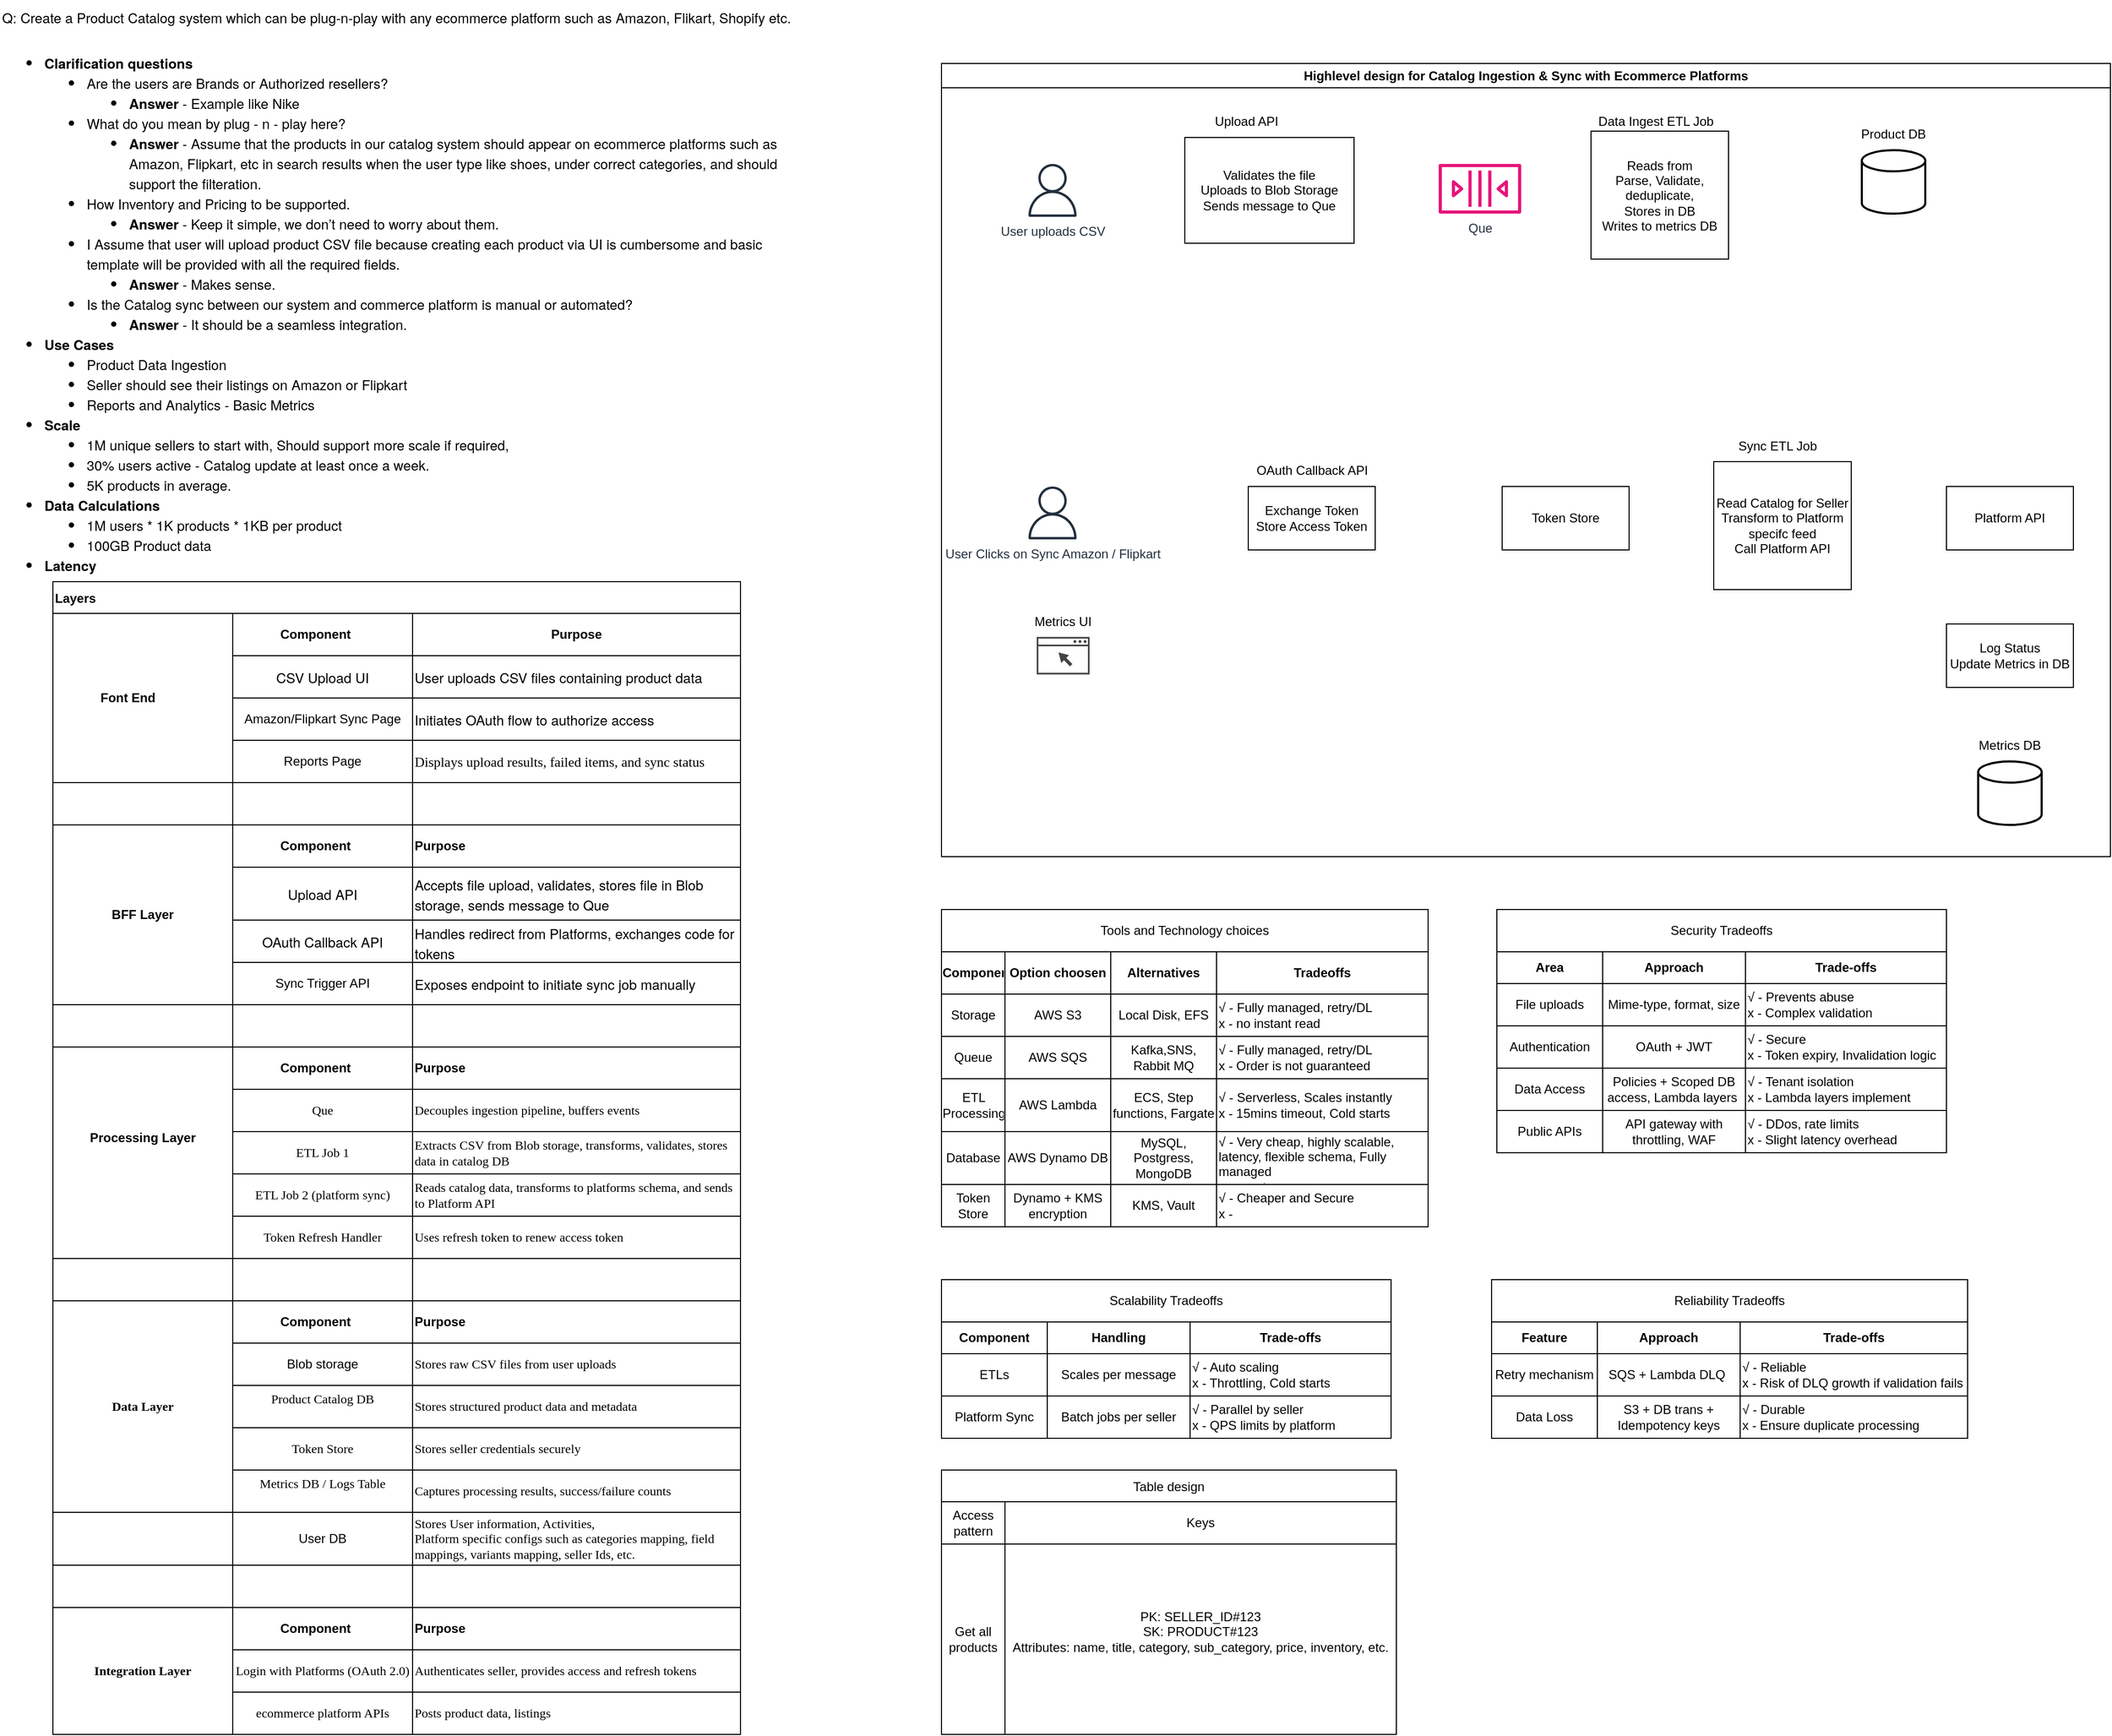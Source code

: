 <mxfile version="28.0.7">
  <diagram name="Page-1" id="yeEUojSAkBT05nhskhox">
    <mxGraphModel dx="1302" dy="819" grid="1" gridSize="10" guides="1" tooltips="1" connect="1" arrows="1" fold="1" page="1" pageScale="1" pageWidth="827" pageHeight="1169" math="0" shadow="0">
      <root>
        <mxCell id="0" />
        <mxCell id="1" parent="0" />
        <mxCell id="4qB7AlxZ5en_KRVwT3ek-1" value="&lt;h1 style=&quot;margin-top: 0px;&quot;&gt;&lt;p style=&quot;margin: 0px; font-variant-numeric: normal; font-variant-east-asian: normal; font-variant-alternates: normal; font-size-adjust: none; font-kerning: auto; font-optical-sizing: auto; font-feature-settings: normal; font-variation-settings: normal; font-variant-position: normal; font-variant-emoji: normal; font-weight: 400; font-stretch: normal; font-size: 13px; line-height: normal; font-family: &amp;quot;Helvetica Neue&amp;quot;;&quot; class=&quot;p1&quot;&gt;Q: Create a Product Catalog system which can be plug-n-play with any ecommerce platform such as Amazon, Flikart, Shopify etc.&amp;nbsp;&lt;/p&gt;&lt;ul style=&quot;font-weight: 400;&quot; class=&quot;ul1&quot;&gt;&lt;li style=&quot;font-size: 13px; margin: 0px; font-variant-numeric: normal; font-variant-east-asian: normal; font-variant-alternates: normal; font-size-adjust: none; font-kerning: auto; font-optical-sizing: auto; font-feature-settings: normal; font-variation-settings: normal; font-variant-position: normal; font-variant-emoji: normal; font-stretch: normal; line-height: normal; font-family: &amp;quot;Helvetica Neue&amp;quot;;&quot; class=&quot;li1&quot;&gt;&lt;span style=&quot;font-variant-numeric: normal; font-variant-east-asian: normal; font-variant-alternates: normal; font-size-adjust: none; font-kerning: auto; font-optical-sizing: auto; font-feature-settings: normal; font-variation-settings: normal; font-variant-position: normal; font-variant-emoji: normal; font-stretch: normal; font-size: 9px; line-height: normal; font-family: Menlo;&quot; class=&quot;s1&quot;&gt;&lt;/span&gt;&lt;b&gt;Clarification questions&lt;/b&gt;&lt;b&gt;&lt;/b&gt;&lt;/li&gt;&lt;ul style=&quot;font-size: medium; list-style-type: disc;&quot; class=&quot;ul1&quot;&gt;&lt;li style=&quot;margin: 0px; font-variant-numeric: normal; font-variant-east-asian: normal; font-variant-alternates: normal; font-size-adjust: none; font-kerning: auto; font-optical-sizing: auto; font-feature-settings: normal; font-variation-settings: normal; font-variant-position: normal; font-variant-emoji: normal; font-stretch: normal; font-size: 13px; line-height: normal; font-family: &amp;quot;Helvetica Neue&amp;quot;;&quot; class=&quot;li1&quot;&gt;&lt;span style=&quot;font-variant-numeric: normal; font-variant-east-asian: normal; font-variant-alternates: normal; font-size-adjust: none; font-kerning: auto; font-optical-sizing: auto; font-feature-settings: normal; font-variation-settings: normal; font-variant-position: normal; font-variant-emoji: normal; font-stretch: normal; font-size: 9px; line-height: normal; font-family: Menlo;&quot; class=&quot;s1&quot;&gt;&lt;/span&gt;Are the users are Brands or Authorized resellers?&lt;/li&gt;&lt;ul style=&quot;list-style-type: disc;&quot; class=&quot;ul1&quot;&gt;&lt;li style=&quot;margin: 0px; font-variant-numeric: normal; font-variant-east-asian: normal; font-variant-alternates: normal; font-size-adjust: none; font-kerning: auto; font-optical-sizing: auto; font-feature-settings: normal; font-variation-settings: normal; font-variant-position: normal; font-variant-emoji: normal; font-stretch: normal; font-size: 13px; line-height: normal; font-family: &amp;quot;Helvetica Neue&amp;quot;;&quot; class=&quot;li1&quot;&gt;&lt;span style=&quot;font-variant-numeric: normal; font-variant-east-asian: normal; font-variant-alternates: normal; font-size-adjust: none; font-kerning: auto; font-optical-sizing: auto; font-feature-settings: normal; font-variation-settings: normal; font-variant-position: normal; font-variant-emoji: normal; font-stretch: normal; font-size: 9px; line-height: normal; font-family: Menlo;&quot; class=&quot;s1&quot;&gt;&lt;/span&gt;&lt;b&gt;Answer&lt;/b&gt;&amp;nbsp;- Example like Nike&lt;/li&gt;&lt;/ul&gt;&lt;li style=&quot;margin: 0px; font-variant-numeric: normal; font-variant-east-asian: normal; font-variant-alternates: normal; font-size-adjust: none; font-kerning: auto; font-optical-sizing: auto; font-feature-settings: normal; font-variation-settings: normal; font-variant-position: normal; font-variant-emoji: normal; font-stretch: normal; font-size: 13px; line-height: normal; font-family: &amp;quot;Helvetica Neue&amp;quot;;&quot; class=&quot;li1&quot;&gt;&lt;span style=&quot;font-variant-numeric: normal; font-variant-east-asian: normal; font-variant-alternates: normal; font-size-adjust: none; font-kerning: auto; font-optical-sizing: auto; font-feature-settings: normal; font-variation-settings: normal; font-variant-position: normal; font-variant-emoji: normal; font-stretch: normal; font-size: 9px; line-height: normal; font-family: Menlo;&quot; class=&quot;s1&quot;&gt;&lt;/span&gt;What do you mean by plug - n - play here?&lt;/li&gt;&lt;ul style=&quot;list-style-type: disc;&quot; class=&quot;ul1&quot;&gt;&lt;li style=&quot;margin: 0px; font-variant-numeric: normal; font-variant-east-asian: normal; font-variant-alternates: normal; font-size-adjust: none; font-kerning: auto; font-optical-sizing: auto; font-feature-settings: normal; font-variation-settings: normal; font-variant-position: normal; font-variant-emoji: normal; font-stretch: normal; font-size: 13px; line-height: normal; font-family: &amp;quot;Helvetica Neue&amp;quot;;&quot; class=&quot;li1&quot;&gt;&lt;span style=&quot;font-variant-numeric: normal; font-variant-east-asian: normal; font-variant-alternates: normal; font-size-adjust: none; font-kerning: auto; font-optical-sizing: auto; font-feature-settings: normal; font-variation-settings: normal; font-variant-position: normal; font-variant-emoji: normal; font-stretch: normal; font-size: 9px; line-height: normal; font-family: Menlo;&quot; class=&quot;s1&quot;&gt;&lt;/span&gt;&lt;b&gt;Answer&lt;/b&gt;&amp;nbsp;- Assume that the products in our catalog system should appear on ecommerce platforms such as Amazon, Flipkart, etc in search results when the user type like shoes, under correct categories, and should support the filteration.&lt;/li&gt;&lt;/ul&gt;&lt;li style=&quot;margin: 0px; font-variant-numeric: normal; font-variant-east-asian: normal; font-variant-alternates: normal; font-size-adjust: none; font-kerning: auto; font-optical-sizing: auto; font-feature-settings: normal; font-variation-settings: normal; font-variant-position: normal; font-variant-emoji: normal; font-stretch: normal; font-size: 13px; line-height: normal; font-family: &amp;quot;Helvetica Neue&amp;quot;;&quot; class=&quot;li1&quot;&gt;&lt;span style=&quot;font-variant-numeric: normal; font-variant-east-asian: normal; font-variant-alternates: normal; font-size-adjust: none; font-kerning: auto; font-optical-sizing: auto; font-feature-settings: normal; font-variation-settings: normal; font-variant-position: normal; font-variant-emoji: normal; font-stretch: normal; font-size: 9px; line-height: normal; font-family: Menlo;&quot; class=&quot;s1&quot;&gt;&lt;/span&gt;How Inventory and Pricing to be supported.&lt;/li&gt;&lt;ul style=&quot;list-style-type: disc;&quot; class=&quot;ul1&quot;&gt;&lt;li style=&quot;margin: 0px; font-variant-numeric: normal; font-variant-east-asian: normal; font-variant-alternates: normal; font-size-adjust: none; font-kerning: auto; font-optical-sizing: auto; font-feature-settings: normal; font-variation-settings: normal; font-variant-position: normal; font-variant-emoji: normal; font-stretch: normal; font-size: 13px; line-height: normal; font-family: &amp;quot;Helvetica Neue&amp;quot;;&quot; class=&quot;li1&quot;&gt;&lt;span style=&quot;font-variant-numeric: normal; font-variant-east-asian: normal; font-variant-alternates: normal; font-size-adjust: none; font-kerning: auto; font-optical-sizing: auto; font-feature-settings: normal; font-variation-settings: normal; font-variant-position: normal; font-variant-emoji: normal; font-stretch: normal; font-size: 9px; line-height: normal; font-family: Menlo;&quot; class=&quot;s1&quot;&gt;&lt;/span&gt;&lt;b&gt;Answer&lt;/b&gt; - Keep it simple, we don’t need to worry about them.&lt;span class=&quot;Apple-converted-space&quot;&gt;&amp;nbsp;&lt;/span&gt;&lt;/li&gt;&lt;/ul&gt;&lt;li style=&quot;margin: 0px; font-variant-numeric: normal; font-variant-east-asian: normal; font-variant-alternates: normal; font-size-adjust: none; font-kerning: auto; font-optical-sizing: auto; font-feature-settings: normal; font-variation-settings: normal; font-variant-position: normal; font-variant-emoji: normal; font-stretch: normal; font-size: 13px; line-height: normal; font-family: &amp;quot;Helvetica Neue&amp;quot;;&quot; class=&quot;li1&quot;&gt;&lt;span style=&quot;font-variant-numeric: normal; font-variant-east-asian: normal; font-variant-alternates: normal; font-size-adjust: none; font-kerning: auto; font-optical-sizing: auto; font-feature-settings: normal; font-variation-settings: normal; font-variant-position: normal; font-variant-emoji: normal; font-stretch: normal; font-size: 9px; line-height: normal; font-family: Menlo;&quot; class=&quot;s1&quot;&gt;&lt;/span&gt;I Assume that user will upload product CSV file because creating each product via UI is cumbersome and basic template will be provided with all the required fields.&lt;/li&gt;&lt;ul style=&quot;list-style-type: disc;&quot; class=&quot;ul1&quot;&gt;&lt;li style=&quot;margin: 0px; font-variant-numeric: normal; font-variant-east-asian: normal; font-variant-alternates: normal; font-size-adjust: none; font-kerning: auto; font-optical-sizing: auto; font-feature-settings: normal; font-variation-settings: normal; font-variant-position: normal; font-variant-emoji: normal; font-stretch: normal; font-size: 13px; line-height: normal; font-family: &amp;quot;Helvetica Neue&amp;quot;;&quot; class=&quot;li1&quot;&gt;&lt;span style=&quot;font-variant-numeric: normal; font-variant-east-asian: normal; font-variant-alternates: normal; font-size-adjust: none; font-kerning: auto; font-optical-sizing: auto; font-feature-settings: normal; font-variation-settings: normal; font-variant-position: normal; font-variant-emoji: normal; font-stretch: normal; font-size: 9px; line-height: normal; font-family: Menlo;&quot; class=&quot;s1&quot;&gt;&lt;/span&gt;&lt;b&gt;Answer&lt;/b&gt; - Makes sense.&lt;/li&gt;&lt;/ul&gt;&lt;li style=&quot;margin: 0px; font-variant-numeric: normal; font-variant-east-asian: normal; font-variant-alternates: normal; font-size-adjust: none; font-kerning: auto; font-optical-sizing: auto; font-feature-settings: normal; font-variation-settings: normal; font-variant-position: normal; font-variant-emoji: normal; font-stretch: normal; font-size: 13px; line-height: normal; font-family: &amp;quot;Helvetica Neue&amp;quot;;&quot; class=&quot;li1&quot;&gt;&lt;span style=&quot;font-variant-numeric: normal; font-variant-east-asian: normal; font-variant-alternates: normal; font-size-adjust: none; font-kerning: auto; font-optical-sizing: auto; font-feature-settings: normal; font-variation-settings: normal; font-variant-position: normal; font-variant-emoji: normal; font-stretch: normal; font-size: 9px; line-height: normal; font-family: Menlo;&quot; class=&quot;s1&quot;&gt;&lt;/span&gt;Is the Catalog sync between our system and commerce platform is manual or automated?&lt;/li&gt;&lt;ul style=&quot;list-style-type: disc;&quot; class=&quot;ul1&quot;&gt;&lt;li style=&quot;margin: 0px; font-variant-numeric: normal; font-variant-east-asian: normal; font-variant-alternates: normal; font-size-adjust: none; font-kerning: auto; font-optical-sizing: auto; font-feature-settings: normal; font-variation-settings: normal; font-variant-position: normal; font-variant-emoji: normal; font-stretch: normal; font-size: 13px; line-height: normal; font-family: &amp;quot;Helvetica Neue&amp;quot;;&quot; class=&quot;li1&quot;&gt;&lt;span style=&quot;font-variant-numeric: normal; font-variant-east-asian: normal; font-variant-alternates: normal; font-size-adjust: none; font-kerning: auto; font-optical-sizing: auto; font-feature-settings: normal; font-variation-settings: normal; font-variant-position: normal; font-variant-emoji: normal; font-stretch: normal; font-size: 9px; line-height: normal; font-family: Menlo;&quot; class=&quot;s1&quot;&gt;&lt;/span&gt;&lt;b&gt;Answer&lt;/b&gt; - It should be a seamless integration.&lt;/li&gt;&lt;/ul&gt;&lt;/ul&gt;&lt;li style=&quot;font-size: 13px; margin: 0px; font-variant-numeric: normal; font-variant-east-asian: normal; font-variant-alternates: normal; font-size-adjust: none; font-kerning: auto; font-optical-sizing: auto; font-feature-settings: normal; font-variation-settings: normal; font-variant-position: normal; font-variant-emoji: normal; font-stretch: normal; line-height: normal; font-family: &amp;quot;Helvetica Neue&amp;quot;;&quot; class=&quot;li1&quot;&gt;&lt;span style=&quot;font-variant-numeric: normal; font-variant-east-asian: normal; font-variant-alternates: normal; font-size-adjust: none; font-kerning: auto; font-optical-sizing: auto; font-feature-settings: normal; font-variation-settings: normal; font-variant-position: normal; font-variant-emoji: normal; font-stretch: normal; font-size: 9px; line-height: normal; font-family: Menlo;&quot; class=&quot;s1&quot;&gt;&lt;/span&gt;&lt;b&gt;Use Cases&lt;/b&gt;&lt;/li&gt;&lt;ul style=&quot;font-size: medium; list-style-type: disc;&quot; class=&quot;ul1&quot;&gt;&lt;li style=&quot;margin: 0px; font-variant-numeric: normal; font-variant-east-asian: normal; font-variant-alternates: normal; font-size-adjust: none; font-kerning: auto; font-optical-sizing: auto; font-feature-settings: normal; font-variation-settings: normal; font-variant-position: normal; font-variant-emoji: normal; font-stretch: normal; font-size: 13px; line-height: normal; font-family: &amp;quot;Helvetica Neue&amp;quot;;&quot; class=&quot;li1&quot;&gt;&lt;span style=&quot;font-variant-numeric: normal; font-variant-east-asian: normal; font-variant-alternates: normal; font-size-adjust: none; font-kerning: auto; font-optical-sizing: auto; font-feature-settings: normal; font-variation-settings: normal; font-variant-position: normal; font-variant-emoji: normal; font-stretch: normal; font-size: 9px; line-height: normal; font-family: Menlo;&quot; class=&quot;s1&quot;&gt;&lt;/span&gt;Product Data Ingestion&lt;/li&gt;&lt;li style=&quot;margin: 0px; font-variant-numeric: normal; font-variant-east-asian: normal; font-variant-alternates: normal; font-size-adjust: none; font-kerning: auto; font-optical-sizing: auto; font-feature-settings: normal; font-variation-settings: normal; font-variant-position: normal; font-variant-emoji: normal; font-stretch: normal; font-size: 13px; line-height: normal; font-family: &amp;quot;Helvetica Neue&amp;quot;;&quot; class=&quot;li1&quot;&gt;&lt;span style=&quot;font-variant-numeric: normal; font-variant-east-asian: normal; font-variant-alternates: normal; font-size-adjust: none; font-kerning: auto; font-optical-sizing: auto; font-feature-settings: normal; font-variation-settings: normal; font-variant-position: normal; font-variant-emoji: normal; font-stretch: normal; font-size: 9px; line-height: normal; font-family: Menlo;&quot; class=&quot;s1&quot;&gt;&lt;/span&gt;Seller should see their listings on Amazon or Flipkart&lt;/li&gt;&lt;li style=&quot;margin: 0px; font-variant-numeric: normal; font-variant-east-asian: normal; font-variant-alternates: normal; font-size-adjust: none; font-kerning: auto; font-optical-sizing: auto; font-feature-settings: normal; font-variation-settings: normal; font-variant-position: normal; font-variant-emoji: normal; font-stretch: normal; font-size: 13px; line-height: normal; font-family: &amp;quot;Helvetica Neue&amp;quot;;&quot; class=&quot;li1&quot;&gt;Reports and Analytics - Basic Metrics&lt;span style=&quot;font-variant-numeric: normal; font-variant-east-asian: normal; font-variant-alternates: normal; font-size-adjust: none; font-kerning: auto; font-optical-sizing: auto; font-feature-settings: normal; font-variation-settings: normal; font-variant-position: normal; font-variant-emoji: normal; font-stretch: normal; font-size: 9px; line-height: normal; font-family: Menlo;&quot; class=&quot;s1&quot;&gt;&lt;/span&gt;&lt;/li&gt;&lt;/ul&gt;&lt;li style=&quot;font-size: 13px; margin: 0px; font-variant-numeric: normal; font-variant-east-asian: normal; font-variant-alternates: normal; font-size-adjust: none; font-kerning: auto; font-optical-sizing: auto; font-feature-settings: normal; font-variation-settings: normal; font-variant-position: normal; font-variant-emoji: normal; font-stretch: normal; line-height: normal; font-family: &amp;quot;Helvetica Neue&amp;quot;;&quot; class=&quot;li1&quot;&gt;&lt;span style=&quot;font-variant-numeric: normal; font-variant-east-asian: normal; font-variant-alternates: normal; font-size-adjust: none; font-kerning: auto; font-optical-sizing: auto; font-feature-settings: normal; font-variation-settings: normal; font-variant-position: normal; font-variant-emoji: normal; font-stretch: normal; font-size: 9px; line-height: normal; font-family: Menlo;&quot; class=&quot;s1&quot;&gt;&lt;/span&gt;&lt;b&gt;Scale&lt;/b&gt;&lt;b&gt;&lt;/b&gt;&lt;/li&gt;&lt;ul style=&quot;font-size: medium; list-style-type: disc;&quot; class=&quot;ul1&quot;&gt;&lt;li style=&quot;margin: 0px; font-variant-numeric: normal; font-variant-east-asian: normal; font-variant-alternates: normal; font-size-adjust: none; font-kerning: auto; font-optical-sizing: auto; font-feature-settings: normal; font-variation-settings: normal; font-variant-position: normal; font-variant-emoji: normal; font-stretch: normal; font-size: 13px; line-height: normal; font-family: &amp;quot;Helvetica Neue&amp;quot;;&quot; class=&quot;li1&quot;&gt;&lt;span style=&quot;font-variant-numeric: normal; font-variant-east-asian: normal; font-variant-alternates: normal; font-size-adjust: none; font-kerning: auto; font-optical-sizing: auto; font-feature-settings: normal; font-variation-settings: normal; font-variant-position: normal; font-variant-emoji: normal; font-stretch: normal; font-size: 9px; line-height: normal; font-family: Menlo;&quot; class=&quot;s1&quot;&gt;&lt;/span&gt;1M unique sellers to start with, Should support more scale if required,&lt;/li&gt;&lt;li style=&quot;margin: 0px; font-variant-numeric: normal; font-variant-east-asian: normal; font-variant-alternates: normal; font-size-adjust: none; font-kerning: auto; font-optical-sizing: auto; font-feature-settings: normal; font-variation-settings: normal; font-variant-position: normal; font-variant-emoji: normal; font-stretch: normal; font-size: 13px; line-height: normal; font-family: &amp;quot;Helvetica Neue&amp;quot;;&quot; class=&quot;li1&quot;&gt;&lt;span style=&quot;font-variant-numeric: normal; font-variant-east-asian: normal; font-variant-alternates: normal; font-size-adjust: none; font-kerning: auto; font-optical-sizing: auto; font-feature-settings: normal; font-variation-settings: normal; font-variant-position: normal; font-variant-emoji: normal; font-stretch: normal; font-size: 9px; line-height: normal; font-family: Menlo;&quot; class=&quot;s1&quot;&gt;&lt;/span&gt;30% users active - Catalog update at least once a week.&lt;/li&gt;&lt;li style=&quot;margin: 0px; font-variant-numeric: normal; font-variant-east-asian: normal; font-variant-alternates: normal; font-size-adjust: none; font-kerning: auto; font-optical-sizing: auto; font-feature-settings: normal; font-variation-settings: normal; font-variant-position: normal; font-variant-emoji: normal; font-stretch: normal; font-size: 13px; line-height: normal; font-family: &amp;quot;Helvetica Neue&amp;quot;;&quot; class=&quot;li1&quot;&gt;&lt;span style=&quot;font-variant-numeric: normal; font-variant-east-asian: normal; font-variant-alternates: normal; font-size-adjust: none; font-kerning: auto; font-optical-sizing: auto; font-feature-settings: normal; font-variation-settings: normal; font-variant-position: normal; font-variant-emoji: normal; font-stretch: normal; font-size: 9px; line-height: normal; font-family: Menlo;&quot; class=&quot;s1&quot;&gt;&lt;/span&gt;5K products in average.&lt;/li&gt;&lt;/ul&gt;&lt;li style=&quot;font-size: 13px; margin: 0px; font-variant-numeric: normal; font-variant-east-asian: normal; font-variant-alternates: normal; font-size-adjust: none; font-kerning: auto; font-optical-sizing: auto; font-feature-settings: normal; font-variation-settings: normal; font-variant-position: normal; font-variant-emoji: normal; font-stretch: normal; line-height: normal; font-family: &amp;quot;Helvetica Neue&amp;quot;;&quot; class=&quot;li1&quot;&gt;&lt;span style=&quot;font-variant-numeric: normal; font-variant-east-asian: normal; font-variant-alternates: normal; font-size-adjust: none; font-kerning: auto; font-optical-sizing: auto; font-feature-settings: normal; font-variation-settings: normal; font-variant-position: normal; font-variant-emoji: normal; font-stretch: normal; font-size: 9px; line-height: normal; font-family: Menlo;&quot; class=&quot;s1&quot;&gt;&lt;/span&gt;&lt;b&gt;Data Calculations&lt;/b&gt;&lt;b&gt;&lt;/b&gt;&lt;/li&gt;&lt;ul style=&quot;font-size: medium; list-style-type: disc;&quot; class=&quot;ul1&quot;&gt;&lt;li style=&quot;margin: 0px; font-variant-numeric: normal; font-variant-east-asian: normal; font-variant-alternates: normal; font-size-adjust: none; font-kerning: auto; font-optical-sizing: auto; font-feature-settings: normal; font-variation-settings: normal; font-variant-position: normal; font-variant-emoji: normal; font-stretch: normal; font-size: 13px; line-height: normal; font-family: &amp;quot;Helvetica Neue&amp;quot;;&quot; class=&quot;li1&quot;&gt;&lt;span style=&quot;font-variant-numeric: normal; font-variant-east-asian: normal; font-variant-alternates: normal; font-size-adjust: none; font-kerning: auto; font-optical-sizing: auto; font-feature-settings: normal; font-variation-settings: normal; font-variant-position: normal; font-variant-emoji: normal; font-stretch: normal; font-size: 9px; line-height: normal; font-family: Menlo;&quot; class=&quot;s1&quot;&gt;&lt;/span&gt;1M users * 1K products * 1KB per product&lt;/li&gt;&lt;li style=&quot;margin: 0px; font-variant-numeric: normal; font-variant-east-asian: normal; font-variant-alternates: normal; font-size-adjust: none; font-kerning: auto; font-optical-sizing: auto; font-feature-settings: normal; font-variation-settings: normal; font-variant-position: normal; font-variant-emoji: normal; font-stretch: normal; font-size: 13px; line-height: normal; font-family: &amp;quot;Helvetica Neue&amp;quot;;&quot; class=&quot;li1&quot;&gt;&lt;span style=&quot;font-variant-numeric: normal; font-variant-east-asian: normal; font-variant-alternates: normal; font-size-adjust: none; font-kerning: auto; font-optical-sizing: auto; font-feature-settings: normal; font-variation-settings: normal; font-variant-position: normal; font-variant-emoji: normal; font-stretch: normal; font-size: 9px; line-height: normal; font-family: Menlo;&quot; class=&quot;s1&quot;&gt;&lt;/span&gt;100GB Product data&lt;/li&gt;&lt;/ul&gt;&lt;li style=&quot;font-size: 13px; margin: 0px; font-variant-numeric: normal; font-variant-east-asian: normal; font-variant-alternates: normal; font-size-adjust: none; font-kerning: auto; font-optical-sizing: auto; font-feature-settings: normal; font-variation-settings: normal; font-variant-position: normal; font-variant-emoji: normal; font-stretch: normal; line-height: normal; font-family: &amp;quot;Helvetica Neue&amp;quot;;&quot; class=&quot;li1&quot;&gt;&lt;span style=&quot;font-variant-numeric: normal; font-variant-east-asian: normal; font-variant-alternates: normal; font-size-adjust: none; font-kerning: auto; font-optical-sizing: auto; font-feature-settings: normal; font-variation-settings: normal; font-variant-position: normal; font-variant-emoji: normal; font-stretch: normal; font-size: 9px; line-height: normal; font-family: Menlo;&quot; class=&quot;s1&quot;&gt;&lt;/span&gt;&lt;b&gt;Latency&lt;/b&gt;&lt;/li&gt;&lt;ul style=&quot;font-size: medium; list-style-type: disc;&quot; class=&quot;ul1&quot;&gt;&lt;li style=&quot;margin: 0px; font-variant-numeric: normal; font-variant-east-asian: normal; font-variant-alternates: normal; font-size-adjust: none; font-kerning: auto; font-optical-sizing: auto; font-feature-settings: normal; font-variation-settings: normal; font-variant-position: normal; font-variant-emoji: normal; font-stretch: normal; font-size: 13px; line-height: normal; font-family: &amp;quot;Helvetica Neue&amp;quot;;&quot; class=&quot;li1&quot;&gt;&lt;span style=&quot;font-variant-numeric: normal; font-variant-east-asian: normal; font-variant-alternates: normal; font-size-adjust: none; font-kerning: auto; font-optical-sizing: auto; font-feature-settings: normal; font-variation-settings: normal; font-variant-position: normal; font-variant-emoji: normal; font-stretch: normal; font-size: 9px; line-height: normal; font-family: Menlo;&quot; class=&quot;s1&quot;&gt;&lt;/span&gt;Realtime product data ingestion metrics&lt;span class=&quot;Apple-converted-space&quot;&gt;&amp;nbsp;&lt;/span&gt;&lt;/li&gt;&lt;li style=&quot;margin: 0px; font-variant-numeric: normal; font-variant-east-asian: normal; font-variant-alternates: normal; font-size-adjust: none; font-kerning: auto; font-optical-sizing: auto; font-feature-settings: normal; font-variation-settings: normal; font-variant-position: normal; font-variant-emoji: normal; font-stretch: normal; font-size: 13px; line-height: normal; font-family: &amp;quot;Helvetica Neue&amp;quot;;&quot; class=&quot;li1&quot;&gt;&lt;span style=&quot;font-variant-numeric: normal; font-variant-east-asian: normal; font-variant-alternates: normal; font-size-adjust: none; font-kerning: auto; font-optical-sizing: auto; font-feature-settings: normal; font-variation-settings: normal; font-variant-position: normal; font-variant-emoji: normal; font-stretch: normal; font-size: 9px; line-height: normal; font-family: Menlo;&quot; class=&quot;s1&quot;&gt;&lt;/span&gt;Products appearing on Ecommerce platforms depends may take upto a day (SLA).&lt;span class=&quot;Apple-converted-space&quot;&gt;&amp;nbsp;&lt;/span&gt;&lt;/li&gt;&lt;/ul&gt;&lt;/ul&gt;&lt;div&gt;&lt;table style=&quot;border-collapse: collapse&quot; cellpadding=&quot;0&quot; cellspacing=&quot;0&quot;&gt;&lt;br/&gt;&lt;tbody&gt;&lt;br/&gt;&lt;tr&gt;&lt;br/&gt;&lt;td style=&quot;width: 169.0px; height: 14.0px; border-style: solid; border-width: 1.0px 1.0px 1.0px 1.0px; border-color: #808080 #808080 #808080 #808080; padding: 1.0px 1.0px 1.0px 1.0px&quot; valign=&quot;middle&quot;&gt;&lt;br/&gt;&lt;p style=&quot;margin: 0.0px 0.0px 0.0px 0.0px; text-align: center&quot; align=&quot;center&quot;&gt;&lt;font style=&quot;font-variant-numeric: normal; font-variant-east-asian: normal; font-variant-alternates: normal; font-size-adjust: none; font-kerning: auto; font-optical-sizing: auto; font-feature-settings: normal; font-variation-settings: normal; font-variant-position: normal; font-variant-emoji: normal; font-weight: normal; font-stretch: normal; font-size: 12px; line-height: normal; font-family: Times; font-variant-ligatures: common-ligatures;&quot; color=&quot;#000000&quot; face=&quot;Times&quot;&gt;&lt;b&gt;Layer&lt;/b&gt;&lt;b&gt;&lt;/b&gt;&lt;/font&gt;&lt;/p&gt;&lt;br/&gt;&lt;/td&gt;&lt;br/&gt;&lt;td style=&quot;width: 211.0px; height: 14.0px; border-style: solid; border-width: 1.0px 1.0px 1.0px 1.0px; border-color: #808080 #808080 #808080 #808080; padding: 1.0px 1.0px 1.0px 1.0px&quot; valign=&quot;middle&quot;&gt;&lt;br/&gt;&lt;p style=&quot;margin: 0.0px 0.0px 0.0px 0.0px; text-align: center&quot; align=&quot;center&quot;&gt;&lt;font style=&quot;font-variant-numeric: normal; font-variant-east-asian: normal; font-variant-alternates: normal; font-size-adjust: none; font-kerning: auto; font-optical-sizing: auto; font-feature-settings: normal; font-variation-settings: normal; font-variant-position: normal; font-variant-emoji: normal; font-weight: normal; font-stretch: normal; font-size: 12px; line-height: normal; font-family: Times; font-variant-ligatures: common-ligatures;&quot; color=&quot;#000000&quot; face=&quot;Times&quot;&gt;&lt;b&gt;Component&lt;/b&gt;&lt;b&gt;&lt;/b&gt;&lt;/font&gt;&lt;/p&gt;&lt;br/&gt;&lt;/td&gt;&lt;br/&gt;&lt;td style=&quot;width: 284.0px; height: 14.0px; border-style: solid; border-width: 1.0px 1.0px 1.0px 1.0px; border-color: #808080 #808080 #808080 #808080; padding: 1.0px 1.0px 1.0px 1.0px&quot; valign=&quot;middle&quot;&gt;&lt;br/&gt;&lt;p style=&quot;margin: 0.0px 0.0px 0.0px 0.0px; text-align: center&quot; align=&quot;center&quot;&gt;&lt;font style=&quot;font-variant-numeric: normal; font-variant-east-asian: normal; font-variant-alternates: normal; font-size-adjust: none; font-kerning: auto; font-optical-sizing: auto; font-feature-settings: normal; font-variation-settings: normal; font-variant-position: normal; font-variant-emoji: normal; font-weight: normal; font-stretch: normal; font-size: 12px; line-height: normal; font-family: Times; font-variant-ligatures: common-ligatures;&quot; color=&quot;#000000&quot; face=&quot;Times&quot;&gt;&lt;b&gt;Purpose&lt;/b&gt;&lt;b&gt;&lt;/b&gt;&lt;/font&gt;&lt;/p&gt;&lt;br/&gt;&lt;/td&gt;&lt;br/&gt;&lt;/tr&gt;&lt;br/&gt;&lt;tr&gt;&lt;br/&gt;&lt;td style=&quot;width: 169.0px; height: 13.0px; background-color: #f1f8f6; border-style: solid; border-width: 1.0px 1.0px 1.0px 1.0px; border-color: #808080 #808080 #808080 #808080; padding: 1.0px 1.0px 1.0px 1.0px&quot; valign=&quot;middle&quot;&gt;&lt;br/&gt;&lt;p style=&quot;margin: 0.0px 0.0px 0.0px 0.0px&quot;&gt;&lt;font style=&quot;font-variant-numeric: normal; font-variant-east-asian: normal; font-variant-alternates: normal; font-size-adjust: none; font-kerning: auto; font-optical-sizing: auto; font-feature-settings: normal; font-variation-settings: normal; font-variant-position: normal; font-variant-emoji: normal; font-weight: normal; font-stretch: normal; font-size: 12px; line-height: normal; font-family: Times; font-variant-ligatures: common-ligatures;&quot; color=&quot;#000000&quot; face=&quot;Times&quot;&gt;&lt;b&gt;Presentation Layer&lt;/b&gt;&lt;b&gt;&lt;/b&gt;&lt;/font&gt;&lt;/p&gt;&lt;br/&gt;&lt;/td&gt;&lt;br/&gt;&lt;td style=&quot;width: 211.0px; height: 13.0px; background-color: #f1f8f6; border-style: solid; border-width: 1.0px 1.0px 1.0px 1.0px; border-color: #808080 #808080 #808080 #808080; padding: 1.0px 1.0px 1.0px 1.0px&quot; valign=&quot;middle&quot;&gt;&lt;br/&gt;&lt;p style=&quot;margin: 0.0px 0.0px 0.0px 0.0px&quot;&gt;&lt;font style=&quot;font-variant-numeric: normal; font-variant-east-asian: normal; font-variant-alternates: normal; font-size-adjust: none; font-kerning: auto; font-optical-sizing: auto; font-feature-settings: normal; font-variation-settings: normal; font-variant-position: normal; font-variant-emoji: normal; font-weight: normal; font-stretch: normal; font-size: 12px; line-height: normal; font-family: Times; font-variant-ligatures: common-ligatures;&quot; color=&quot;#000000&quot; face=&quot;Times&quot;&gt;CSV Upload UI&lt;/font&gt;&lt;/p&gt;&lt;br/&gt;&lt;/td&gt;&lt;br/&gt;&lt;td style=&quot;width: 284.0px; height: 13.0px; background-color: #f1f8f6; border-style: solid; border-width: 1.0px 1.0px 1.0px 1.0px; border-color: #808080 #808080 #808080 #808080; padding: 1.0px 1.0px 1.0px 1.0px&quot; valign=&quot;middle&quot;&gt;&lt;br/&gt;&lt;p style=&quot;margin: 0.0px 0.0px 0.0px 0.0px&quot;&gt;&lt;font style=&quot;font-variant-numeric: normal; font-variant-east-asian: normal; font-variant-alternates: normal; font-size-adjust: none; font-kerning: auto; font-optical-sizing: auto; font-feature-settings: normal; font-variation-settings: normal; font-variant-position: normal; font-variant-emoji: normal; font-weight: normal; font-stretch: normal; font-size: 12px; line-height: normal; font-family: Times; font-variant-ligatures: common-ligatures;&quot; color=&quot;#000000&quot; face=&quot;Times&quot;&gt;User uploads CSV files containing product data&lt;/font&gt;&lt;/p&gt;&lt;br/&gt;&lt;/td&gt;&lt;br/&gt;&lt;/tr&gt;&lt;br/&gt;&lt;tr&gt;&lt;br/&gt;&lt;td style=&quot;width: 169.0px; height: 27.0px; border-style: solid; border-width: 1.0px 1.0px 1.0px 1.0px; border-color: #808080 #808080 #808080 #808080; padding: 1.0px 1.0px 1.0px 1.0px&quot; valign=&quot;middle&quot;&gt;&lt;br/&gt;&lt;p style=&quot;margin: 0px; font-variant-numeric: normal; font-variant-east-asian: normal; font-variant-alternates: normal; font-size-adjust: none; font-kerning: auto; font-optical-sizing: auto; font-feature-settings: normal; font-variation-settings: normal; font-variant-position: normal; font-variant-emoji: normal; font-weight: normal; font-stretch: normal; font-size: 12px; line-height: normal; min-height: 14px;&quot;&gt;&lt;br&gt;&lt;/p&gt;&lt;br/&gt;&lt;/td&gt;&lt;br/&gt;&lt;td style=&quot;width: 211.0px; height: 27.0px; border-style: solid; border-width: 1.0px 1.0px 1.0px 1.0px; border-color: #808080 #808080 #808080 #808080; padding: 1.0px 1.0px 1.0px 1.0px&quot; valign=&quot;middle&quot;&gt;&lt;br/&gt;&lt;p style=&quot;margin: 0.0px 0.0px 0.0px 0.0px&quot;&gt;&lt;font style=&quot;font-variant-numeric: normal; font-variant-east-asian: normal; font-variant-alternates: normal; font-size-adjust: none; font-kerning: auto; font-optical-sizing: auto; font-feature-settings: normal; font-variation-settings: normal; font-variant-position: normal; font-variant-emoji: normal; font-weight: normal; font-stretch: normal; font-size: 12px; line-height: normal; font-family: Times; font-variant-ligatures: common-ligatures;&quot; color=&quot;#000000&quot; face=&quot;Times&quot;&gt;&quot;Link Amazon&quot; Button&lt;/font&gt;&lt;/p&gt;&lt;br/&gt;&lt;/td&gt;&lt;br/&gt;&lt;td style=&quot;width: 284.0px; height: 27.0px; border-style: solid; border-width: 1.0px 1.0px 1.0px 1.0px; border-color: #808080 #808080 #808080 #808080; padding: 1.0px 1.0px 1.0px 1.0px&quot; valign=&quot;middle&quot;&gt;&lt;br/&gt;&lt;p style=&quot;margin: 0.0px 0.0px 0.0px 0.0px&quot;&gt;&lt;font style=&quot;font-variant-numeric: normal; font-variant-east-asian: normal; font-variant-alternates: normal; font-size-adjust: none; font-kerning: auto; font-optical-sizing: auto; font-feature-settings: normal; font-variation-settings: normal; font-variant-position: normal; font-variant-emoji: normal; font-weight: normal; font-stretch: normal; font-size: 12px; line-height: normal; font-family: Times; font-variant-ligatures: common-ligatures;&quot; color=&quot;#000000&quot; face=&quot;Times&quot;&gt;Initiates OAuth flow to authorize access to Amazon SP-API&lt;/font&gt;&lt;/p&gt;&lt;br/&gt;&lt;/td&gt;&lt;br/&gt;&lt;/tr&gt;&lt;br/&gt;&lt;tr&gt;&lt;br/&gt;&lt;td style=&quot;width: 169.0px; height: 13.0px; background-color: #f1f8f6; border-style: solid; border-width: 1.0px 1.0px 1.0px 1.0px; border-color: #808080 #808080 #808080 #808080; padding: 1.0px 1.0px 1.0px 1.0px&quot; valign=&quot;middle&quot;&gt;&lt;br/&gt;&lt;p style=&quot;margin: 0px; font-variant-numeric: normal; font-variant-east-asian: normal; font-variant-alternates: normal; font-size-adjust: none; font-kerning: auto; font-optical-sizing: auto; font-feature-settings: normal; font-variation-settings: normal; font-variant-position: normal; font-variant-emoji: normal; font-weight: normal; font-stretch: normal; font-size: 12px; line-height: normal; min-height: 14px;&quot;&gt;&lt;br&gt;&lt;/p&gt;&lt;br/&gt;&lt;/td&gt;&lt;br/&gt;&lt;td style=&quot;width: 211.0px; height: 13.0px; background-color: #f1f8f6; border-style: solid; border-width: 1.0px 1.0px 1.0px 1.0px; border-color: #808080 #808080 #808080 #808080; padding: 1.0px 1.0px 1.0px 1.0px&quot; valign=&quot;middle&quot;&gt;&lt;br/&gt;&lt;p style=&quot;margin: 0.0px 0.0px 0.0px 0.0px&quot;&gt;&lt;font style=&quot;font-variant-numeric: normal; font-variant-east-asian: normal; font-variant-alternates: normal; font-size-adjust: none; font-kerning: auto; font-optical-sizing: auto; font-feature-settings: normal; font-variation-settings: normal; font-variant-position: normal; font-variant-emoji: normal; font-weight: normal; font-stretch: normal; font-size: 12px; line-height: normal; font-family: Times; font-variant-ligatures: common-ligatures;&quot; color=&quot;#000000&quot; face=&quot;Times&quot;&gt;Product Status &amp;amp; Reports UI&lt;/font&gt;&lt;/p&gt;&lt;br/&gt;&lt;/td&gt;&lt;br/&gt;&lt;td style=&quot;width: 284.0px; height: 13.0px; background-color: #f1f8f6; border-style: solid; border-width: 1.0px 1.0px 1.0px 1.0px; border-color: #808080 #808080 #808080 #808080; padding: 1.0px 1.0px 1.0px 1.0px&quot; valign=&quot;middle&quot;&gt;&lt;br/&gt;&lt;p style=&quot;margin: 0.0px 0.0px 0.0px 0.0px&quot;&gt;&lt;font style=&quot;font-variant-numeric: normal; font-variant-east-asian: normal; font-variant-alternates: normal; font-size-adjust: none; font-kerning: auto; font-optical-sizing: auto; font-feature-settings: normal; font-variation-settings: normal; font-variant-position: normal; font-variant-emoji: normal; font-weight: normal; font-stretch: normal; font-size: 12px; line-height: normal; font-family: Times; font-variant-ligatures: common-ligatures;&quot; color=&quot;#000000&quot; face=&quot;Times&quot;&gt;Displays upload results, failed items, and sync status&lt;/font&gt;&lt;/p&gt;&lt;br/&gt;&lt;/td&gt;&lt;br/&gt;&lt;/tr&gt;&lt;br/&gt;&lt;tr&gt;&lt;br/&gt;&lt;td style=&quot;width: 169.0px; height: 14.0px; border-style: solid; border-width: 1.0px 1.0px 1.0px 1.0px; border-color: #808080 #808080 #808080 #808080; padding: 1.0px 1.0px 1.0px 1.0px&quot; valign=&quot;middle&quot;&gt;&lt;br/&gt;&lt;p style=&quot;margin: 0px; font-variant-numeric: normal; font-variant-east-asian: normal; font-variant-alternates: normal; font-size-adjust: none; font-kerning: auto; font-optical-sizing: auto; font-feature-settings: normal; font-variation-settings: normal; font-variant-position: normal; font-variant-emoji: normal; font-weight: normal; font-stretch: normal; font-size: 12px; line-height: normal; min-height: 14px;&quot;&gt;&lt;br&gt;&lt;/p&gt;&lt;br/&gt;&lt;/td&gt;&lt;br/&gt;&lt;td style=&quot;width: 211.0px; height: 14.0px; border-style: solid; border-width: 1.0px 1.0px 1.0px 1.0px; border-color: #808080 #808080 #808080 #808080; padding: 1.0px 1.0px 1.0px 1.0px&quot; valign=&quot;middle&quot;&gt;&lt;br/&gt;&lt;p style=&quot;margin: 0.0px 0.0px 0.0px 0.0px&quot;&gt;&lt;font style=&quot;font-variant-numeric: normal; font-variant-east-asian: normal; font-variant-alternates: normal; font-size-adjust: none; font-kerning: auto; font-optical-sizing: auto; font-feature-settings: normal; font-variation-settings: normal; font-variant-position: normal; font-variant-emoji: normal; font-weight: normal; font-stretch: normal; font-size: 12px; line-height: normal; font-family: Times; font-variant-ligatures: common-ligatures;&quot; color=&quot;#000000&quot; face=&quot;Times&quot;&gt;Manual Sync Trigger (optional)&lt;/font&gt;&lt;/p&gt;&lt;br/&gt;&lt;/td&gt;&lt;br/&gt;&lt;td style=&quot;width: 284.0px; height: 14.0px; border-style: solid; border-width: 1.0px 1.0px 1.0px 1.0px; border-color: #808080 #808080 #808080 #808080; padding: 1.0px 1.0px 1.0px 1.0px&quot; valign=&quot;middle&quot;&gt;&lt;br/&gt;&lt;p style=&quot;margin: 0.0px 0.0px 0.0px 0.0px&quot;&gt;&lt;font style=&quot;font-variant-numeric: normal; font-variant-east-asian: normal; font-variant-alternates: normal; font-size-adjust: none; font-kerning: auto; font-optical-sizing: auto; font-feature-settings: normal; font-variation-settings: normal; font-variant-position: normal; font-variant-emoji: normal; font-weight: normal; font-stretch: normal; font-size: 12px; line-height: normal; font-family: Times; font-variant-ligatures: common-ligatures;&quot; color=&quot;#000000&quot; face=&quot;Times&quot;&gt;Allows manual trigger of sync to Amazon&lt;/font&gt;&lt;/p&gt;&lt;br/&gt;&lt;/td&gt;&lt;br/&gt;&lt;/tr&gt;&lt;br/&gt;&lt;tr&gt;&lt;br/&gt;&lt;td style=&quot;width: 169.0px; height: 10.0px; background-color: #f1f8f6; border-style: solid; border-width: 1.0px 1.0px 1.0px 1.0px; border-color: #808080 #808080 #808080 #808080; padding: 1.0px 1.0px 1.0px 1.0px&quot; valign=&quot;middle&quot;&gt;&lt;br/&gt;&lt;p style=&quot;margin: 0px; font-variant-numeric: normal; font-variant-east-asian: normal; font-variant-alternates: normal; font-size-adjust: none; font-kerning: auto; font-optical-sizing: auto; font-feature-settings: normal; font-variation-settings: normal; font-variant-position: normal; font-variant-emoji: normal; font-weight: normal; font-stretch: normal; font-size: 12px; line-height: normal; min-height: 14px;&quot;&gt;&lt;br&gt;&lt;/p&gt;&lt;br/&gt;&lt;/td&gt;&lt;br/&gt;&lt;td style=&quot;width: 211.0px; height: 10.0px; background-color: #f1f8f6; border-style: solid; border-width: 1.0px 1.0px 1.0px 1.0px; border-color: #808080 #808080 #808080 #808080; padding: 1.0px 1.0px 1.0px 1.0px&quot; valign=&quot;middle&quot;&gt;&lt;br/&gt;&lt;p style=&quot;margin: 0px; font-variant-numeric: normal; font-variant-east-asian: normal; font-variant-alternates: normal; font-size-adjust: none; font-kerning: auto; font-optical-sizing: auto; font-feature-settings: normal; font-variation-settings: normal; font-variant-position: normal; font-variant-emoji: normal; font-weight: normal; font-stretch: normal; font-size: 12px; line-height: normal; min-height: 14px;&quot;&gt;&lt;br&gt;&lt;/p&gt;&lt;br/&gt;&lt;/td&gt;&lt;br/&gt;&lt;td style=&quot;width: 284.0px; height: 10.0px; background-color: #f1f8f6; border-style: solid; border-width: 1.0px 1.0px 1.0px 1.0px; border-color: #808080 #808080 #808080 #808080; padding: 1.0px 1.0px 1.0px 1.0px&quot; valign=&quot;middle&quot;&gt;&lt;br/&gt;&lt;p style=&quot;margin: 0px; font-variant-numeric: normal; font-variant-east-asian: normal; font-variant-alternates: normal; font-size-adjust: none; font-kerning: auto; font-optical-sizing: auto; font-feature-settings: normal; font-variation-settings: normal; font-variant-position: normal; font-variant-emoji: normal; font-weight: normal; font-stretch: normal; font-size: 12px; line-height: normal; min-height: 14px;&quot;&gt;&lt;br&gt;&lt;/p&gt;&lt;br/&gt;&lt;/td&gt;&lt;br/&gt;&lt;/tr&gt;&lt;br/&gt;&lt;tr&gt;&lt;br/&gt;&lt;td style=&quot;width: 169.0px; height: 28.0px; border-style: solid; border-width: 1.0px 1.0px 1.0px 1.0px; border-color: #808080 #808080 #808080 #808080; padding: 1.0px 1.0px 1.0px 1.0px&quot; valign=&quot;middle&quot;&gt;&lt;br/&gt;&lt;p style=&quot;margin: 0.0px 0.0px 0.0px 0.0px&quot;&gt;&lt;font style=&quot;font-variant-numeric: normal; font-variant-east-asian: normal; font-variant-alternates: normal; font-size-adjust: none; font-kerning: auto; font-optical-sizing: auto; font-feature-settings: normal; font-variation-settings: normal; font-variant-position: normal; font-variant-emoji: normal; font-weight: normal; font-stretch: normal; font-size: 12px; line-height: normal; font-family: Times; font-variant-ligatures: common-ligatures;&quot; color=&quot;#000000&quot; face=&quot;Times&quot;&gt;&lt;b&gt;API Gateway Layer&lt;/b&gt;&lt;b&gt;&lt;/b&gt;&lt;/font&gt;&lt;/p&gt;&lt;br/&gt;&lt;/td&gt;&lt;br/&gt;&lt;td style=&quot;width: 211.0px; height: 28.0px; border-style: solid; border-width: 1.0px 1.0px 1.0px 1.0px; border-color: #808080 #808080 #808080 #808080; padding: 1.0px 1.0px 1.0px 1.0px&quot; valign=&quot;middle&quot;&gt;&lt;br/&gt;&lt;p style=&quot;margin: 0.0px 0.0px 0.0px 0.0px&quot;&gt;&lt;font style=&quot;font-variant-numeric: normal; font-variant-east-asian: normal; font-variant-alternates: normal; font-size-adjust: none; font-kerning: auto; font-optical-sizing: auto; font-feature-settings: normal; font-variation-settings: normal; font-variant-position: normal; font-variant-emoji: normal; font-weight: normal; font-stretch: normal; font-size: 12px; line-height: normal; font-family: Times; font-variant-ligatures: common-ligatures;&quot; color=&quot;#000000&quot; face=&quot;Times&quot;&gt;Upload API&lt;/font&gt;&lt;/p&gt;&lt;br/&gt;&lt;/td&gt;&lt;br/&gt;&lt;td style=&quot;width: 284.0px; height: 28.0px; border-style: solid; border-width: 1.0px 1.0px 1.0px 1.0px; border-color: #808080 #808080 #808080 #808080; padding: 1.0px 1.0px 1.0px 1.0px&quot; valign=&quot;middle&quot;&gt;&lt;br/&gt;&lt;p style=&quot;margin: 0.0px 0.0px 0.0px 0.0px&quot;&gt;&lt;font style=&quot;font-variant-numeric: normal; font-variant-east-asian: normal; font-variant-alternates: normal; font-size-adjust: none; font-kerning: auto; font-optical-sizing: auto; font-feature-settings: normal; font-variation-settings: normal; font-variant-position: normal; font-variant-emoji: normal; font-weight: normal; font-stretch: normal; font-size: 12px; line-height: normal; font-family: Times; font-variant-ligatures: common-ligatures;&quot; color=&quot;#000000&quot; face=&quot;Times&quot;&gt;Accepts file upload, validates, stores in S3, sends message to SQS&lt;/font&gt;&lt;/p&gt;&lt;br/&gt;&lt;/td&gt;&lt;br/&gt;&lt;/tr&gt;&lt;br/&gt;&lt;tr&gt;&lt;br/&gt;&lt;td style=&quot;width: 169.0px; height: 13.0px; background-color: #f1f8f6; border-style: solid; border-width: 1.0px 1.0px 1.0px 1.0px; border-color: #808080 #808080 #808080 #808080; padding: 1.0px 1.0px 1.0px 1.0px&quot; valign=&quot;middle&quot;&gt;&lt;br/&gt;&lt;p style=&quot;margin: 0px; font-variant-numeric: normal; font-variant-east-asian: normal; font-variant-alternates: normal; font-size-adjust: none; font-kerning: auto; font-optical-sizing: auto; font-feature-settings: normal; font-variation-settings: normal; font-variant-position: normal; font-variant-emoji: normal; font-weight: normal; font-stretch: normal; font-size: 12px; line-height: normal; min-height: 14px;&quot;&gt;&lt;br&gt;&lt;/p&gt;&lt;br/&gt;&lt;/td&gt;&lt;br/&gt;&lt;td style=&quot;width: 211.0px; height: 13.0px; background-color: #f1f8f6; border-style: solid; border-width: 1.0px 1.0px 1.0px 1.0px; border-color: #808080 #808080 #808080 #808080; padding: 1.0px 1.0px 1.0px 1.0px&quot; valign=&quot;middle&quot;&gt;&lt;br/&gt;&lt;p style=&quot;margin: 0.0px 0.0px 0.0px 0.0px&quot;&gt;&lt;font style=&quot;font-variant-numeric: normal; font-variant-east-asian: normal; font-variant-alternates: normal; font-size-adjust: none; font-kerning: auto; font-optical-sizing: auto; font-feature-settings: normal; font-variation-settings: normal; font-variant-position: normal; font-variant-emoji: normal; font-weight: normal; font-stretch: normal; font-size: 12px; line-height: normal; font-family: Times; font-variant-ligatures: common-ligatures;&quot; color=&quot;#000000&quot; face=&quot;Times&quot;&gt;OAuth Callback API&lt;/font&gt;&lt;/p&gt;&lt;br/&gt;&lt;/td&gt;&lt;br/&gt;&lt;td style=&quot;width: 284.0px; height: 13.0px; background-color: #f1f8f6; border-style: solid; border-width: 1.0px 1.0px 1.0px 1.0px; border-color: #808080 #808080 #808080 #808080; padding: 1.0px 1.0px 1.0px 1.0px&quot; valign=&quot;middle&quot;&gt;&lt;br/&gt;&lt;p style=&quot;margin: 0.0px 0.0px 0.0px 0.0px&quot;&gt;&lt;font style=&quot;font-variant-numeric: normal; font-variant-east-asian: normal; font-variant-alternates: normal; font-size-adjust: none; font-kerning: auto; font-optical-sizing: auto; font-feature-settings: normal; font-variation-settings: normal; font-variant-position: normal; font-variant-emoji: normal; font-weight: normal; font-stretch: normal; font-size: 12px; line-height: normal; font-family: Times; font-variant-ligatures: common-ligatures;&quot; color=&quot;#000000&quot; face=&quot;Times&quot;&gt;Handles redirect from Amazon, exchanges code for tokens&lt;/font&gt;&lt;/p&gt;&lt;br/&gt;&lt;/td&gt;&lt;br/&gt;&lt;/tr&gt;&lt;br/&gt;&lt;tr&gt;&lt;br/&gt;&lt;td style=&quot;width: 169.0px; height: 13.0px; border-style: solid; border-width: 1.0px 1.0px 1.0px 1.0px; border-color: #808080 #808080 #808080 #808080; padding: 1.0px 1.0px 1.0px 1.0px&quot; valign=&quot;middle&quot;&gt;&lt;br/&gt;&lt;p style=&quot;margin: 0px; font-variant-numeric: normal; font-variant-east-asian: normal; font-variant-alternates: normal; font-size-adjust: none; font-kerning: auto; font-optical-sizing: auto; font-feature-settings: normal; font-variation-settings: normal; font-variant-position: normal; font-variant-emoji: normal; font-weight: normal; font-stretch: normal; font-size: 12px; line-height: normal; min-height: 14px;&quot;&gt;&lt;br&gt;&lt;/p&gt;&lt;br/&gt;&lt;/td&gt;&lt;br/&gt;&lt;td style=&quot;width: 211.0px; height: 13.0px; border-style: solid; border-width: 1.0px 1.0px 1.0px 1.0px; border-color: #808080 #808080 #808080 #808080; padding: 1.0px 1.0px 1.0px 1.0px&quot; valign=&quot;middle&quot;&gt;&lt;br/&gt;&lt;p style=&quot;margin: 0.0px 0.0px 0.0px 0.0px&quot;&gt;&lt;font style=&quot;font-variant-numeric: normal; font-variant-east-asian: normal; font-variant-alternates: normal; font-size-adjust: none; font-kerning: auto; font-optical-sizing: auto; font-feature-settings: normal; font-variation-settings: normal; font-variant-position: normal; font-variant-emoji: normal; font-weight: normal; font-stretch: normal; font-size: 12px; line-height: normal; font-family: Times; font-variant-ligatures: common-ligatures;&quot; color=&quot;#000000&quot; face=&quot;Times&quot;&gt;Sync Trigger API (optional)&lt;/font&gt;&lt;/p&gt;&lt;br/&gt;&lt;/td&gt;&lt;br/&gt;&lt;td style=&quot;width: 284.0px; height: 13.0px; border-style: solid; border-width: 1.0px 1.0px 1.0px 1.0px; border-color: #808080 #808080 #808080 #808080; padding: 1.0px 1.0px 1.0px 1.0px&quot; valign=&quot;middle&quot;&gt;&lt;br/&gt;&lt;p style=&quot;margin: 0.0px 0.0px 0.0px 0.0px&quot;&gt;&lt;font style=&quot;font-variant-numeric: normal; font-variant-east-asian: normal; font-variant-alternates: normal; font-size-adjust: none; font-kerning: auto; font-optical-sizing: auto; font-feature-settings: normal; font-variation-settings: normal; font-variant-position: normal; font-variant-emoji: normal; font-weight: normal; font-stretch: normal; font-size: 12px; line-height: normal; font-family: Times; font-variant-ligatures: common-ligatures;&quot; color=&quot;#000000&quot; face=&quot;Times&quot;&gt;Exposes endpoint to initiate sync job manually&lt;/font&gt;&lt;/p&gt;&lt;br/&gt;&lt;/td&gt;&lt;br/&gt;&lt;/tr&gt;&lt;br/&gt;&lt;tr&gt;&lt;br/&gt;&lt;td style=&quot;width: 169.0px; height: 11.0px; background-color: #f1f8f6; border-style: solid; border-width: 1.0px 1.0px 1.0px 1.0px; border-color: #808080 #808080 #808080 #808080; padding: 1.0px 1.0px 1.0px 1.0px&quot; valign=&quot;middle&quot;&gt;&lt;br/&gt;&lt;p style=&quot;margin: 0px; font-variant-numeric: normal; font-variant-east-asian: normal; font-variant-alternates: normal; font-size-adjust: none; font-kerning: auto; font-optical-sizing: auto; font-feature-settings: normal; font-variation-settings: normal; font-variant-position: normal; font-variant-emoji: normal; font-weight: normal; font-stretch: normal; font-size: 12px; line-height: normal; min-height: 14px;&quot;&gt;&lt;br&gt;&lt;/p&gt;&lt;br/&gt;&lt;/td&gt;&lt;br/&gt;&lt;td style=&quot;width: 211.0px; height: 11.0px; background-color: #f1f8f6; border-style: solid; border-width: 1.0px 1.0px 1.0px 1.0px; border-color: #808080 #808080 #808080 #808080; padding: 1.0px 1.0px 1.0px 1.0px&quot; valign=&quot;middle&quot;&gt;&lt;br/&gt;&lt;p style=&quot;margin: 0px; font-variant-numeric: normal; font-variant-east-asian: normal; font-variant-alternates: normal; font-size-adjust: none; font-kerning: auto; font-optical-sizing: auto; font-feature-settings: normal; font-variation-settings: normal; font-variant-position: normal; font-variant-emoji: normal; font-weight: normal; font-stretch: normal; font-size: 12px; line-height: normal; min-height: 14px;&quot;&gt;&lt;br&gt;&lt;/p&gt;&lt;br/&gt;&lt;/td&gt;&lt;br/&gt;&lt;td style=&quot;width: 284.0px; height: 11.0px; background-color: #f1f8f6; border-style: solid; border-width: 1.0px 1.0px 1.0px 1.0px; border-color: #808080 #808080 #808080 #808080; padding: 1.0px 1.0px 1.0px 1.0px&quot; valign=&quot;middle&quot;&gt;&lt;br/&gt;&lt;p style=&quot;margin: 0px; font-variant-numeric: normal; font-variant-east-asian: normal; font-variant-alternates: normal; font-size-adjust: none; font-kerning: auto; font-optical-sizing: auto; font-feature-settings: normal; font-variation-settings: normal; font-variant-position: normal; font-variant-emoji: normal; font-weight: normal; font-stretch: normal; font-size: 12px; line-height: normal; min-height: 14px;&quot;&gt;&lt;br&gt;&lt;/p&gt;&lt;br/&gt;&lt;/td&gt;&lt;br/&gt;&lt;/tr&gt;&lt;br/&gt;&lt;tr&gt;&lt;br/&gt;&lt;td style=&quot;width: 169.0px; height: 13.0px; border-style: solid; border-width: 1.0px 1.0px 1.0px 1.0px; border-color: #808080 #808080 #808080 #808080; padding: 1.0px 1.0px 1.0px 1.0px&quot; valign=&quot;middle&quot;&gt;&lt;br/&gt;&lt;p style=&quot;margin: 0.0px 0.0px 0.0px 0.0px&quot;&gt;&lt;font style=&quot;font-variant-numeric: normal; font-variant-east-asian: normal; font-variant-alternates: normal; font-size-adjust: none; font-kerning: auto; font-optical-sizing: auto; font-feature-settings: normal; font-variation-settings: normal; font-variant-position: normal; font-variant-emoji: normal; font-weight: normal; font-stretch: normal; font-size: 12px; line-height: normal; font-family: Times; font-variant-ligatures: common-ligatures;&quot; color=&quot;#000000&quot; face=&quot;Times&quot;&gt;&lt;b&gt;Processing Layer&lt;/b&gt;&lt;b&gt;&lt;/b&gt;&lt;/font&gt;&lt;/p&gt;&lt;br/&gt;&lt;/td&gt;&lt;br/&gt;&lt;td style=&quot;width: 211.0px; height: 13.0px; border-style: solid; border-width: 1.0px 1.0px 1.0px 1.0px; border-color: #808080 #808080 #808080 #808080; padding: 1.0px 1.0px 1.0px 1.0px&quot; valign=&quot;middle&quot;&gt;&lt;br/&gt;&lt;p style=&quot;margin: 0.0px 0.0px 0.0px 0.0px&quot;&gt;&lt;font style=&quot;font-variant-numeric: normal; font-variant-east-asian: normal; font-variant-alternates: normal; font-size-adjust: none; font-kerning: auto; font-optical-sizing: auto; font-feature-settings: normal; font-variation-settings: normal; font-variant-position: normal; font-variant-emoji: normal; font-weight: normal; font-stretch: normal; font-size: 12px; line-height: normal; font-family: Times; font-variant-ligatures: common-ligatures;&quot; color=&quot;#000000&quot; face=&quot;Times&quot;&gt;SQS (Queue)&lt;/font&gt;&lt;/p&gt;&lt;br/&gt;&lt;/td&gt;&lt;br/&gt;&lt;td style=&quot;width: 284.0px; height: 13.0px; border-style: solid; border-width: 1.0px 1.0px 1.0px 1.0px; border-color: #808080 #808080 #808080 #808080; padding: 1.0px 1.0px 1.0px 1.0px&quot; valign=&quot;middle&quot;&gt;&lt;br/&gt;&lt;p style=&quot;margin: 0.0px 0.0px 0.0px 0.0px&quot;&gt;&lt;font style=&quot;font-variant-numeric: normal; font-variant-east-asian: normal; font-variant-alternates: normal; font-size-adjust: none; font-kerning: auto; font-optical-sizing: auto; font-feature-settings: normal; font-variation-settings: normal; font-variant-position: normal; font-variant-emoji: normal; font-weight: normal; font-stretch: normal; font-size: 12px; line-height: normal; font-family: Times; font-variant-ligatures: common-ligatures;&quot; color=&quot;#000000&quot; face=&quot;Times&quot;&gt;Decouples ingestion pipeline, buffers events&lt;/font&gt;&lt;/p&gt;&lt;br/&gt;&lt;/td&gt;&lt;br/&gt;&lt;/tr&gt;&lt;br/&gt;&lt;tr&gt;&lt;br/&gt;&lt;td style=&quot;width: 169.0px; height: 28.0px; background-color: #f1f8f6; border-style: solid; border-width: 1.0px 1.0px 1.0px 1.0px; border-color: #808080 #808080 #808080 #808080; padding: 1.0px 1.0px 1.0px 1.0px&quot; valign=&quot;middle&quot;&gt;&lt;br/&gt;&lt;p style=&quot;margin: 0px; font-variant-numeric: normal; font-variant-east-asian: normal; font-variant-alternates: normal; font-size-adjust: none; font-kerning: auto; font-optical-sizing: auto; font-feature-settings: normal; font-variation-settings: normal; font-variant-position: normal; font-variant-emoji: normal; font-weight: normal; font-stretch: normal; font-size: 12px; line-height: normal; min-height: 14px;&quot;&gt;&lt;br&gt;&lt;/p&gt;&lt;br/&gt;&lt;/td&gt;&lt;br/&gt;&lt;td style=&quot;width: 211.0px; height: 28.0px; background-color: #f1f8f6; border-style: solid; border-width: 1.0px 1.0px 1.0px 1.0px; border-color: #808080 #808080 #808080 #808080; padding: 1.0px 1.0px 1.0px 1.0px&quot; valign=&quot;middle&quot;&gt;&lt;br/&gt;&lt;p style=&quot;margin: 0.0px 0.0px 0.0px 0.0px&quot;&gt;&lt;font style=&quot;font-variant-numeric: normal; font-variant-east-asian: normal; font-variant-alternates: normal; font-size-adjust: none; font-kerning: auto; font-optical-sizing: auto; font-feature-settings: normal; font-variation-settings: normal; font-variant-position: normal; font-variant-emoji: normal; font-weight: normal; font-stretch: normal; font-size: 12px; line-height: normal; font-family: Times; font-variant-ligatures: common-ligatures;&quot; color=&quot;#000000&quot; face=&quot;Times&quot;&gt;Lambda: ETL Processor&lt;/font&gt;&lt;/p&gt;&lt;br/&gt;&lt;/td&gt;&lt;br/&gt;&lt;td style=&quot;width: 284.0px; height: 28.0px; background-color: #f1f8f6; border-style: solid; border-width: 1.0px 1.0px 1.0px 1.0px; border-color: #808080 #808080 #808080 #808080; padding: 1.0px 1.0px 1.0px 1.0px&quot; valign=&quot;middle&quot;&gt;&lt;br/&gt;&lt;p style=&quot;margin: 0.0px 0.0px 0.0px 0.0px&quot;&gt;&lt;font style=&quot;font-variant-numeric: normal; font-variant-east-asian: normal; font-variant-alternates: normal; font-size-adjust: none; font-kerning: auto; font-optical-sizing: auto; font-feature-settings: normal; font-variation-settings: normal; font-variant-position: normal; font-variant-emoji: normal; font-weight: normal; font-stretch: normal; font-size: 12px; line-height: normal; font-family: Times; font-variant-ligatures: common-ligatures;&quot; color=&quot;#000000&quot; face=&quot;Times&quot;&gt;Extracts CSV from S3, transforms, validates, stores data in catalog DB&lt;/font&gt;&lt;/p&gt;&lt;br/&gt;&lt;/td&gt;&lt;br/&gt;&lt;/tr&gt;&lt;br/&gt;&lt;tr&gt;&lt;br/&gt;&lt;td style=&quot;width: 169.0px; height: 27.0px; border-style: solid; border-width: 1.0px 1.0px 1.0px 1.0px; border-color: #808080 #808080 #808080 #808080; padding: 1.0px 1.0px 1.0px 1.0px&quot; valign=&quot;middle&quot;&gt;&lt;br/&gt;&lt;p style=&quot;margin: 0px; font-variant-numeric: normal; font-variant-east-asian: normal; font-variant-alternates: normal; font-size-adjust: none; font-kerning: auto; font-optical-sizing: auto; font-feature-settings: normal; font-variation-settings: normal; font-variant-position: normal; font-variant-emoji: normal; font-weight: normal; font-stretch: normal; font-size: 12px; line-height: normal; min-height: 14px;&quot;&gt;&lt;br&gt;&lt;/p&gt;&lt;br/&gt;&lt;/td&gt;&lt;br/&gt;&lt;td style=&quot;width: 211.0px; height: 27.0px; border-style: solid; border-width: 1.0px 1.0px 1.0px 1.0px; border-color: #808080 #808080 #808080 #808080; padding: 1.0px 1.0px 1.0px 1.0px&quot; valign=&quot;middle&quot;&gt;&lt;br/&gt;&lt;p style=&quot;margin: 0.0px 0.0px 0.0px 0.0px&quot;&gt;&lt;font style=&quot;font-variant-numeric: normal; font-variant-east-asian: normal; font-variant-alternates: normal; font-size-adjust: none; font-kerning: auto; font-optical-sizing: auto; font-feature-settings: normal; font-variation-settings: normal; font-variant-position: normal; font-variant-emoji: normal; font-weight: normal; font-stretch: normal; font-size: 12px; line-height: normal; font-family: Times; font-variant-ligatures: common-ligatures;&quot; color=&quot;#000000&quot; face=&quot;Times&quot;&gt;Lambda / Job: Amazon Sync&lt;/font&gt;&lt;/p&gt;&lt;br/&gt;&lt;/td&gt;&lt;br/&gt;&lt;td style=&quot;width: 284.0px; height: 27.0px; border-style: solid; border-width: 1.0px 1.0px 1.0px 1.0px; border-color: #808080 #808080 #808080 #808080; padding: 1.0px 1.0px 1.0px 1.0px&quot; valign=&quot;middle&quot;&gt;&lt;br/&gt;&lt;p style=&quot;margin: 0.0px 0.0px 0.0px 0.0px&quot;&gt;&lt;font style=&quot;font-variant-numeric: normal; font-variant-east-asian: normal; font-variant-alternates: normal; font-size-adjust: none; font-kerning: auto; font-optical-sizing: auto; font-feature-settings: normal; font-variation-settings: normal; font-variant-position: normal; font-variant-emoji: normal; font-weight: normal; font-stretch: normal; font-size: 12px; line-height: normal; font-family: Times; font-variant-ligatures: common-ligatures;&quot; color=&quot;#000000&quot; face=&quot;Times&quot;&gt;Reads catalog data, transforms to Amazon schema, and sends to SP-API&lt;/font&gt;&lt;/p&gt;&lt;br/&gt;&lt;/td&gt;&lt;br/&gt;&lt;/tr&gt;&lt;br/&gt;&lt;tr&gt;&lt;br/&gt;&lt;td style=&quot;width: 169.0px; height: 13.0px; background-color: #f1f8f6; border-style: solid; border-width: 1.0px 1.0px 1.0px 1.0px; border-color: #808080 #808080 #808080 #808080; padding: 1.0px 1.0px 1.0px 1.0px&quot; valign=&quot;middle&quot;&gt;&lt;br/&gt;&lt;p style=&quot;margin: 0px; font-variant-numeric: normal; font-variant-east-asian: normal; font-variant-alternates: normal; font-size-adjust: none; font-kerning: auto; font-optical-sizing: auto; font-feature-settings: normal; font-variation-settings: normal; font-variant-position: normal; font-variant-emoji: normal; font-weight: normal; font-stretch: normal; font-size: 12px; line-height: normal; min-height: 14px;&quot;&gt;&lt;br&gt;&lt;/p&gt;&lt;br/&gt;&lt;/td&gt;&lt;br/&gt;&lt;td style=&quot;width: 211.0px; height: 13.0px; background-color: #f1f8f6; border-style: solid; border-width: 1.0px 1.0px 1.0px 1.0px; border-color: #808080 #808080 #808080 #808080; padding: 1.0px 1.0px 1.0px 1.0px&quot; valign=&quot;middle&quot;&gt;&lt;br/&gt;&lt;p style=&quot;margin: 0.0px 0.0px 0.0px 0.0px&quot;&gt;&lt;font style=&quot;font-variant-numeric: normal; font-variant-east-asian: normal; font-variant-alternates: normal; font-size-adjust: none; font-kerning: auto; font-optical-sizing: auto; font-feature-settings: normal; font-variation-settings: normal; font-variant-position: normal; font-variant-emoji: normal; font-weight: normal; font-stretch: normal; font-size: 12px; line-height: normal; font-family: Times; font-variant-ligatures: common-ligatures;&quot; color=&quot;#000000&quot; face=&quot;Times&quot;&gt;Token Refresh Handler&lt;/font&gt;&lt;/p&gt;&lt;br/&gt;&lt;/td&gt;&lt;br/&gt;&lt;td style=&quot;width: 284.0px; height: 13.0px; background-color: #f1f8f6; border-style: solid; border-width: 1.0px 1.0px 1.0px 1.0px; border-color: #808080 #808080 #808080 #808080; padding: 1.0px 1.0px 1.0px 1.0px&quot; valign=&quot;middle&quot;&gt;&lt;br/&gt;&lt;p style=&quot;margin: 0.0px 0.0px 0.0px 0.0px&quot;&gt;&lt;font style=&quot;font-variant-numeric: normal; font-variant-east-asian: normal; font-variant-alternates: normal; font-size-adjust: none; font-kerning: auto; font-optical-sizing: auto; font-feature-settings: normal; font-variation-settings: normal; font-variant-position: normal; font-variant-emoji: normal; font-weight: normal; font-stretch: normal; font-size: 12px; line-height: normal; font-family: Times; font-variant-ligatures: common-ligatures;&quot; color=&quot;#000000&quot; face=&quot;Times&quot;&gt;Uses refresh token to renew SP-API access token&lt;/font&gt;&lt;/p&gt;&lt;br/&gt;&lt;/td&gt;&lt;br/&gt;&lt;/tr&gt;&lt;br/&gt;&lt;tr&gt;&lt;br/&gt;&lt;td style=&quot;width: 169.0px; height: 11.0px; border-style: solid; border-width: 1.0px 1.0px 1.0px 1.0px; border-color: #808080 #808080 #808080 #808080; padding: 1.0px 1.0px 1.0px 1.0px&quot; valign=&quot;middle&quot;&gt;&lt;br/&gt;&lt;p style=&quot;margin: 0px; font-variant-numeric: normal; font-variant-east-asian: normal; font-variant-alternates: normal; font-size-adjust: none; font-kerning: auto; font-optical-sizing: auto; font-feature-settings: normal; font-variation-settings: normal; font-variant-position: normal; font-variant-emoji: normal; font-weight: normal; font-stretch: normal; font-size: 12px; line-height: normal; min-height: 14px;&quot;&gt;&lt;br&gt;&lt;/p&gt;&lt;br/&gt;&lt;/td&gt;&lt;br/&gt;&lt;td style=&quot;width: 211.0px; height: 11.0px; border-style: solid; border-width: 1.0px 1.0px 1.0px 1.0px; border-color: #808080 #808080 #808080 #808080; padding: 1.0px 1.0px 1.0px 1.0px&quot; valign=&quot;middle&quot;&gt;&lt;br/&gt;&lt;p style=&quot;margin: 0px; font-variant-numeric: normal; font-variant-east-asian: normal; font-variant-alternates: normal; font-size-adjust: none; font-kerning: auto; font-optical-sizing: auto; font-feature-settings: normal; font-variation-settings: normal; font-variant-position: normal; font-variant-emoji: normal; font-weight: normal; font-stretch: normal; font-size: 12px; line-height: normal; min-height: 14px;&quot;&gt;&lt;br&gt;&lt;/p&gt;&lt;br/&gt;&lt;/td&gt;&lt;br/&gt;&lt;td style=&quot;width: 284.0px; height: 11.0px; border-style: solid; border-width: 1.0px 1.0px 1.0px 1.0px; border-color: #808080 #808080 #808080 #808080; padding: 1.0px 1.0px 1.0px 1.0px&quot; valign=&quot;middle&quot;&gt;&lt;br/&gt;&lt;p style=&quot;margin: 0px; font-variant-numeric: normal; font-variant-east-asian: normal; font-variant-alternates: normal; font-size-adjust: none; font-kerning: auto; font-optical-sizing: auto; font-feature-settings: normal; font-variation-settings: normal; font-variant-position: normal; font-variant-emoji: normal; font-weight: normal; font-stretch: normal; font-size: 12px; line-height: normal; min-height: 14px;&quot;&gt;&lt;br&gt;&lt;/p&gt;&lt;br/&gt;&lt;/td&gt;&lt;br/&gt;&lt;/tr&gt;&lt;br/&gt;&lt;tr&gt;&lt;br/&gt;&lt;td style=&quot;width: 169.0px; height: 13.0px; background-color: #f1f8f6; border-style: solid; border-width: 1.0px 1.0px 1.0px 1.0px; border-color: #808080 #808080 #808080 #808080; padding: 1.0px 1.0px 1.0px 1.0px&quot; valign=&quot;middle&quot;&gt;&lt;br/&gt;&lt;p style=&quot;margin: 0.0px 0.0px 0.0px 0.0px&quot;&gt;&lt;font style=&quot;font-variant-numeric: normal; font-variant-east-asian: normal; font-variant-alternates: normal; font-size-adjust: none; font-kerning: auto; font-optical-sizing: auto; font-feature-settings: normal; font-variation-settings: normal; font-variant-position: normal; font-variant-emoji: normal; font-weight: normal; font-stretch: normal; font-size: 12px; line-height: normal; font-family: Times; font-variant-ligatures: common-ligatures;&quot; color=&quot;#000000&quot; face=&quot;Times&quot;&gt;&lt;b&gt;Data Layer&lt;/b&gt;&lt;b&gt;&lt;/b&gt;&lt;/font&gt;&lt;/p&gt;&lt;br/&gt;&lt;/td&gt;&lt;br/&gt;&lt;td style=&quot;width: 211.0px; height: 13.0px; background-color: #f1f8f6; border-style: solid; border-width: 1.0px 1.0px 1.0px 1.0px; border-color: #808080 #808080 #808080 #808080; padding: 1.0px 1.0px 1.0px 1.0px&quot; valign=&quot;middle&quot;&gt;&lt;br/&gt;&lt;p style=&quot;margin: 0.0px 0.0px 0.0px 0.0px&quot;&gt;&lt;font style=&quot;font-variant-numeric: normal; font-variant-east-asian: normal; font-variant-alternates: normal; font-size-adjust: none; font-kerning: auto; font-optical-sizing: auto; font-feature-settings: normal; font-variation-settings: normal; font-variant-position: normal; font-variant-emoji: normal; font-weight: normal; font-stretch: normal; font-size: 12px; line-height: normal; font-family: Times; font-variant-ligatures: common-ligatures;&quot; color=&quot;#000000&quot; face=&quot;Times&quot;&gt;S3&lt;/font&gt;&lt;/p&gt;&lt;br/&gt;&lt;/td&gt;&lt;br/&gt;&lt;td style=&quot;width: 284.0px; height: 13.0px; background-color: #f1f8f6; border-style: solid; border-width: 1.0px 1.0px 1.0px 1.0px; border-color: #808080 #808080 #808080 #808080; padding: 1.0px 1.0px 1.0px 1.0px&quot; valign=&quot;middle&quot;&gt;&lt;br/&gt;&lt;p style=&quot;margin: 0.0px 0.0px 0.0px 0.0px&quot;&gt;&lt;font style=&quot;font-variant-numeric: normal; font-variant-east-asian: normal; font-variant-alternates: normal; font-size-adjust: none; font-kerning: auto; font-optical-sizing: auto; font-feature-settings: normal; font-variation-settings: normal; font-variant-position: normal; font-variant-emoji: normal; font-weight: normal; font-stretch: normal; font-size: 12px; line-height: normal; font-family: Times; font-variant-ligatures: common-ligatures;&quot; color=&quot;#000000&quot; face=&quot;Times&quot;&gt;Stores raw CSV files from user uploads&lt;/font&gt;&lt;/p&gt;&lt;br/&gt;&lt;/td&gt;&lt;br/&gt;&lt;/tr&gt;&lt;br/&gt;&lt;tr&gt;&lt;br/&gt;&lt;td style=&quot;width: 169.0px; height: 28.0px; border-style: solid; border-width: 1.0px 1.0px 1.0px 1.0px; border-color: #808080 #808080 #808080 #808080; padding: 1.0px 1.0px 1.0px 1.0px&quot; valign=&quot;middle&quot;&gt;&lt;br/&gt;&lt;p style=&quot;margin: 0px; font-variant-numeric: normal; font-variant-east-asian: normal; font-variant-alternates: normal; font-size-adjust: none; font-kerning: auto; font-optical-sizing: auto; font-feature-settings: normal; font-variation-settings: normal; font-variant-position: normal; font-variant-emoji: normal; font-weight: normal; font-stretch: normal; font-size: 12px; line-height: normal; min-height: 14px;&quot;&gt;&lt;br&gt;&lt;/p&gt;&lt;br/&gt;&lt;/td&gt;&lt;br/&gt;&lt;td style=&quot;width: 211.0px; height: 28.0px; border-style: solid; border-width: 1.0px 1.0px 1.0px 1.0px; border-color: #808080 #808080 #808080 #808080; padding: 1.0px 1.0px 1.0px 1.0px&quot; valign=&quot;middle&quot;&gt;&lt;br/&gt;&lt;p style=&quot;margin: 0.0px 0.0px 0.0px 0.0px&quot;&gt;&lt;font style=&quot;font-variant-numeric: normal; font-variant-east-asian: normal; font-variant-alternates: normal; font-size-adjust: none; font-kerning: auto; font-optical-sizing: auto; font-feature-settings: normal; font-variation-settings: normal; font-variant-position: normal; font-variant-emoji: normal; font-weight: normal; font-stretch: normal; font-size: 12px; line-height: normal; font-family: Times; font-variant-ligatures: common-ligatures;&quot; color=&quot;#000000&quot; face=&quot;Times&quot;&gt;Product Catalog DB&lt;/font&gt;&lt;/p&gt;&lt;br/&gt;&lt;/td&gt;&lt;br/&gt;&lt;td style=&quot;width: 284.0px; height: 28.0px; border-style: solid; border-width: 1.0px 1.0px 1.0px 1.0px; border-color: #808080 #808080 #808080 #808080; padding: 1.0px 1.0px 1.0px 1.0px&quot; valign=&quot;middle&quot;&gt;&lt;br/&gt;&lt;p style=&quot;margin: 0.0px 0.0px 0.0px 0.0px&quot;&gt;&lt;font style=&quot;font-variant-numeric: normal; font-variant-east-asian: normal; font-variant-alternates: normal; font-size-adjust: none; font-kerning: auto; font-optical-sizing: auto; font-feature-settings: normal; font-variation-settings: normal; font-variant-position: normal; font-variant-emoji: normal; font-weight: normal; font-stretch: normal; font-size: 12px; line-height: normal; font-family: Times; font-variant-ligatures: common-ligatures;&quot; color=&quot;#000000&quot; face=&quot;Times&quot;&gt;Stores structured product data and metadata (e.g., DynamoDB, PostgreSQL)&lt;/font&gt;&lt;/p&gt;&lt;br/&gt;&lt;/td&gt;&lt;br/&gt;&lt;/tr&gt;&lt;br/&gt;&lt;tr&gt;&lt;br/&gt;&lt;td style=&quot;width: 169.0px; height: 13.0px; background-color: #f1f8f6; border-style: solid; border-width: 1.0px 1.0px 1.0px 1.0px; border-color: #808080 #808080 #808080 #808080; padding: 1.0px 1.0px 1.0px 1.0px&quot; valign=&quot;middle&quot;&gt;&lt;br/&gt;&lt;p style=&quot;margin: 0px; font-variant-numeric: normal; font-variant-east-asian: normal; font-variant-alternates: normal; font-size-adjust: none; font-kerning: auto; font-optical-sizing: auto; font-feature-settings: normal; font-variation-settings: normal; font-variant-position: normal; font-variant-emoji: normal; font-weight: normal; font-stretch: normal; font-size: 12px; line-height: normal; min-height: 14px;&quot;&gt;&lt;br&gt;&lt;/p&gt;&lt;br/&gt;&lt;/td&gt;&lt;br/&gt;&lt;td style=&quot;width: 211.0px; height: 13.0px; background-color: #f1f8f6; border-style: solid; border-width: 1.0px 1.0px 1.0px 1.0px; border-color: #808080 #808080 #808080 #808080; padding: 1.0px 1.0px 1.0px 1.0px&quot; valign=&quot;middle&quot;&gt;&lt;br/&gt;&lt;p style=&quot;margin: 0.0px 0.0px 0.0px 0.0px&quot;&gt;&lt;font style=&quot;font-variant-numeric: normal; font-variant-east-asian: normal; font-variant-alternates: normal; font-size-adjust: none; font-kerning: auto; font-optical-sizing: auto; font-feature-settings: normal; font-variation-settings: normal; font-variant-position: normal; font-variant-emoji: normal; font-weight: normal; font-stretch: normal; font-size: 12px; line-height: normal; font-family: Times; font-variant-ligatures: common-ligatures;&quot; color=&quot;#000000&quot; face=&quot;Times&quot;&gt;Token Store (Secrets Manager / KMS)&lt;/font&gt;&lt;/p&gt;&lt;br/&gt;&lt;/td&gt;&lt;br/&gt;&lt;td style=&quot;width: 284.0px; height: 13.0px; background-color: #f1f8f6; border-style: solid; border-width: 1.0px 1.0px 1.0px 1.0px; border-color: #808080 #808080 #808080 #808080; padding: 1.0px 1.0px 1.0px 1.0px&quot; valign=&quot;middle&quot;&gt;&lt;br/&gt;&lt;p style=&quot;margin: 0.0px 0.0px 0.0px 0.0px&quot;&gt;&lt;font style=&quot;font-variant-numeric: normal; font-variant-east-asian: normal; font-variant-alternates: normal; font-size-adjust: none; font-kerning: auto; font-optical-sizing: auto; font-feature-settings: normal; font-variation-settings: normal; font-variant-position: normal; font-variant-emoji: normal; font-weight: normal; font-stretch: normal; font-size: 12px; line-height: normal; font-family: Times; font-variant-ligatures: common-ligatures;&quot; color=&quot;#000000&quot; face=&quot;Times&quot;&gt;Stores seller credentials securely&lt;/font&gt;&lt;/p&gt;&lt;br/&gt;&lt;/td&gt;&lt;br/&gt;&lt;/tr&gt;&lt;br/&gt;&lt;tr&gt;&lt;br/&gt;&lt;td style=&quot;width: 169.0px; height: 13.0px; border-style: solid; border-width: 1.0px 1.0px 1.0px 1.0px; border-color: #808080 #808080 #808080 #808080; padding: 1.0px 1.0px 1.0px 1.0px&quot; valign=&quot;middle&quot;&gt;&lt;br/&gt;&lt;p style=&quot;margin: 0px; font-variant-numeric: normal; font-variant-east-asian: normal; font-variant-alternates: normal; font-size-adjust: none; font-kerning: auto; font-optical-sizing: auto; font-feature-settings: normal; font-variation-settings: normal; font-variant-position: normal; font-variant-emoji: normal; font-weight: normal; font-stretch: normal; font-size: 12px; line-height: normal; min-height: 14px;&quot;&gt;&lt;br&gt;&lt;/p&gt;&lt;br/&gt;&lt;/td&gt;&lt;br/&gt;&lt;td style=&quot;width: 211.0px; height: 13.0px; border-style: solid; border-width: 1.0px 1.0px 1.0px 1.0px; border-color: #808080 #808080 #808080 #808080; padding: 1.0px 1.0px 1.0px 1.0px&quot; valign=&quot;middle&quot;&gt;&lt;br/&gt;&lt;p style=&quot;margin: 0.0px 0.0px 0.0px 0.0px&quot;&gt;&lt;font style=&quot;font-variant-numeric: normal; font-variant-east-asian: normal; font-variant-alternates: normal; font-size-adjust: none; font-kerning: auto; font-optical-sizing: auto; font-feature-settings: normal; font-variation-settings: normal; font-variant-position: normal; font-variant-emoji: normal; font-weight: normal; font-stretch: normal; font-size: 12px; line-height: normal; font-family: Times; font-variant-ligatures: common-ligatures;&quot; color=&quot;#000000&quot; face=&quot;Times&quot;&gt;Metrics DB / Logs Table&lt;/font&gt;&lt;/p&gt;&lt;br/&gt;&lt;/td&gt;&lt;br/&gt;&lt;td style=&quot;width: 284.0px; height: 13.0px; border-style: solid; border-width: 1.0px 1.0px 1.0px 1.0px; border-color: #808080 #808080 #808080 #808080; padding: 1.0px 1.0px 1.0px 1.0px&quot; valign=&quot;middle&quot;&gt;&lt;br/&gt;&lt;p style=&quot;margin: 0.0px 0.0px 0.0px 0.0px&quot;&gt;&lt;font style=&quot;font-variant-numeric: normal; font-variant-east-asian: normal; font-variant-alternates: normal; font-size-adjust: none; font-kerning: auto; font-optical-sizing: auto; font-feature-settings: normal; font-variation-settings: normal; font-variant-position: normal; font-variant-emoji: normal; font-weight: normal; font-stretch: normal; font-size: 12px; line-height: normal; font-family: Times; font-variant-ligatures: common-ligatures;&quot; color=&quot;#000000&quot; face=&quot;Times&quot;&gt;Captures processing results, success/failure counts&lt;/font&gt;&lt;/p&gt;&lt;br/&gt;&lt;/td&gt;&lt;br/&gt;&lt;/tr&gt;&lt;br/&gt;&lt;tr&gt;&lt;br/&gt;&lt;td style=&quot;width: 169.0px; height: 11.0px; background-color: #f1f8f6; border-style: solid; border-width: 1.0px 1.0px 1.0px 1.0px; border-color: #808080 #808080 #808080 #808080; padding: 1.0px 1.0px 1.0px 1.0px&quot; valign=&quot;middle&quot;&gt;&lt;br/&gt;&lt;p style=&quot;margin: 0px; font-variant-numeric: normal; font-variant-east-asian: normal; font-variant-alternates: normal; font-size-adjust: none; font-kerning: auto; font-optical-sizing: auto; font-feature-settings: normal; font-variation-settings: normal; font-variant-position: normal; font-variant-emoji: normal; font-weight: normal; font-stretch: normal; font-size: 12px; line-height: normal; min-height: 14px;&quot;&gt;&lt;br&gt;&lt;/p&gt;&lt;br/&gt;&lt;/td&gt;&lt;br/&gt;&lt;td style=&quot;width: 211.0px; height: 11.0px; background-color: #f1f8f6; border-style: solid; border-width: 1.0px 1.0px 1.0px 1.0px; border-color: #808080 #808080 #808080 #808080; padding: 1.0px 1.0px 1.0px 1.0px&quot; valign=&quot;middle&quot;&gt;&lt;br/&gt;&lt;p style=&quot;margin: 0px; font-variant-numeric: normal; font-variant-east-asian: normal; font-variant-alternates: normal; font-size-adjust: none; font-kerning: auto; font-optical-sizing: auto; font-feature-settings: normal; font-variation-settings: normal; font-variant-position: normal; font-variant-emoji: normal; font-weight: normal; font-stretch: normal; font-size: 12px; line-height: normal; min-height: 14px;&quot;&gt;&lt;br&gt;&lt;/p&gt;&lt;br/&gt;&lt;/td&gt;&lt;br/&gt;&lt;td style=&quot;width: 284.0px; height: 11.0px; background-color: #f1f8f6; border-style: solid; border-width: 1.0px 1.0px 1.0px 1.0px; border-color: #808080 #808080 #808080 #808080; padding: 1.0px 1.0px 1.0px 1.0px&quot; valign=&quot;middle&quot;&gt;&lt;br/&gt;&lt;p style=&quot;margin: 0px; font-variant-numeric: normal; font-variant-east-asian: normal; font-variant-alternates: normal; font-size-adjust: none; font-kerning: auto; font-optical-sizing: auto; font-feature-settings: normal; font-variation-settings: normal; font-variant-position: normal; font-variant-emoji: normal; font-weight: normal; font-stretch: normal; font-size: 12px; line-height: normal; min-height: 14px;&quot;&gt;&lt;br&gt;&lt;/p&gt;&lt;br/&gt;&lt;/td&gt;&lt;br/&gt;&lt;/tr&gt;&lt;br/&gt;&lt;tr&gt;&lt;br/&gt;&lt;td style=&quot;width: 169.0px; height: 13.0px; border-style: solid; border-width: 1.0px 1.0px 1.0px 1.0px; border-color: #808080 #808080 #808080 #808080; padding: 1.0px 1.0px 1.0px 1.0px&quot; valign=&quot;middle&quot;&gt;&lt;br/&gt;&lt;p style=&quot;margin: 0.0px 0.0px 0.0px 0.0px&quot;&gt;&lt;font style=&quot;font-variant-numeric: normal; font-variant-east-asian: normal; font-variant-alternates: normal; font-size-adjust: none; font-kerning: auto; font-optical-sizing: auto; font-feature-settings: normal; font-variation-settings: normal; font-variant-position: normal; font-variant-emoji: normal; font-weight: normal; font-stretch: normal; font-size: 12px; line-height: normal; font-family: Times; font-variant-ligatures: common-ligatures;&quot; color=&quot;#000000&quot; face=&quot;Times&quot;&gt;&lt;b&gt;Integration Layer&lt;/b&gt;&lt;b&gt;&lt;/b&gt;&lt;/font&gt;&lt;/p&gt;&lt;br/&gt;&lt;/td&gt;&lt;br/&gt;&lt;td style=&quot;width: 211.0px; height: 13.0px; border-style: solid; border-width: 1.0px 1.0px 1.0px 1.0px; border-color: #808080 #808080 #808080 #808080; padding: 1.0px 1.0px 1.0px 1.0px&quot; valign=&quot;middle&quot;&gt;&lt;br/&gt;&lt;p style=&quot;margin: 0.0px 0.0px 0.0px 0.0px&quot;&gt;&lt;font style=&quot;font-variant-numeric: normal; font-variant-east-asian: normal; font-variant-alternates: normal; font-size-adjust: none; font-kerning: auto; font-optical-sizing: auto; font-feature-settings: normal; font-variation-settings: normal; font-variant-position: normal; font-variant-emoji: normal; font-weight: normal; font-stretch: normal; font-size: 12px; line-height: normal; font-family: Times; font-variant-ligatures: common-ligatures;&quot; color=&quot;#000000&quot; face=&quot;Times&quot;&gt;Login with Amazon (OAuth 2.0)&lt;/font&gt;&lt;/p&gt;&lt;br/&gt;&lt;/td&gt;&lt;br/&gt;&lt;td style=&quot;width: 284.0px; height: 13.0px; border-style: solid; border-width: 1.0px 1.0px 1.0px 1.0px; border-color: #808080 #808080 #808080 #808080; padding: 1.0px 1.0px 1.0px 1.0px&quot; valign=&quot;middle&quot;&gt;&lt;br/&gt;&lt;p style=&quot;margin: 0.0px 0.0px 0.0px 0.0px&quot;&gt;&lt;font style=&quot;font-variant-numeric: normal; font-variant-east-asian: normal; font-variant-alternates: normal; font-size-adjust: none; font-kerning: auto; font-optical-sizing: auto; font-feature-settings: normal; font-variation-settings: normal; font-variant-position: normal; font-variant-emoji: normal; font-weight: normal; font-stretch: normal; font-size: 12px; line-height: normal; font-family: Times; font-variant-ligatures: common-ligatures;&quot; color=&quot;#000000&quot; face=&quot;Times&quot;&gt;Authenticates seller, provides access and refresh tokens&lt;/font&gt;&lt;/p&gt;&lt;br/&gt;&lt;/td&gt;&lt;br/&gt;&lt;/tr&gt;&lt;br/&gt;&lt;tr&gt;&lt;br/&gt;&lt;td style=&quot;width: 169.0px; height: 14.0px; background-color: #f1f8f6; border-style: solid; border-width: 1.0px 1.0px 1.0px 1.0px; border-color: #808080 #808080 #808080 #808080; padding: 1.0px 1.0px 1.0px 1.0px&quot; valign=&quot;middle&quot;&gt;&lt;br/&gt;&lt;p style=&quot;margin: 0px; font-variant-numeric: normal; font-variant-east-asian: normal; font-variant-alternates: normal; font-size-adjust: none; font-kerning: auto; font-optical-sizing: auto; font-feature-settings: normal; font-variation-settings: normal; font-variant-position: normal; font-variant-emoji: normal; font-weight: normal; font-stretch: normal; font-size: 12px; line-height: normal; min-height: 14px;&quot;&gt;&lt;br&gt;&lt;/p&gt;&lt;br/&gt;&lt;/td&gt;&lt;br/&gt;&lt;td style=&quot;width: 211.0px; height: 14.0px; background-color: #f1f8f6; border-style: solid; border-width: 1.0px 1.0px 1.0px 1.0px; border-color: #808080 #808080 #808080 #808080; padding: 1.0px 1.0px 1.0px 1.0px&quot; valign=&quot;middle&quot;&gt;&lt;br/&gt;&lt;p style=&quot;margin: 0.0px 0.0px 0.0px 0.0px&quot;&gt;&lt;font style=&quot;font-variant-numeric: normal; font-variant-east-asian: normal; font-variant-alternates: normal; font-size-adjust: none; font-kerning: auto; font-optical-sizing: auto; font-feature-settings: normal; font-variation-settings: normal; font-variant-position: normal; font-variant-emoji: normal; font-weight: normal; font-stretch: normal; font-size: 12px; line-height: normal; font-family: Times; font-variant-ligatures: common-ligatures;&quot; color=&quot;#000000&quot; face=&quot;Times&quot;&gt;Amazon Selling Partner API&lt;/font&gt;&lt;/p&gt;&lt;br/&gt;&lt;/td&gt;&lt;br/&gt;&lt;td style=&quot;width: 284.0px; height: 14.0px; background-color: #f1f8f6; border-style: solid; border-width: 1.0px 1.0px 1.0px 1.0px; border-color: #808080 #808080 #808080 #808080; padding: 1.0px 1.0px 1.0px 1.0px&quot; valign=&quot;middle&quot;&gt;&lt;br/&gt;&lt;p style=&quot;margin: 0.0px 0.0px 0.0px 0.0px&quot;&gt;&lt;font style=&quot;font-variant-numeric: normal; font-variant-east-asian: normal; font-variant-alternates: normal; font-size-adjust: none; font-kerning: auto; font-optical-sizing: auto; font-feature-settings: normal; font-variation-settings: normal; font-variant-position: normal; font-variant-emoji: normal; font-weight: normal; font-stretch: normal; font-size: 12px; line-height: normal; font-family: Times; font-variant-ligatures: common-ligatures;&quot; color=&quot;#000000&quot; face=&quot;Times&quot;&gt;Posts product data, listings, inventory, pricing to Amazon&lt;/font&gt;&lt;/p&gt;&lt;br/&gt;&lt;/td&gt;&lt;br/&gt;&lt;/tr&gt;&lt;br/&gt;&lt;/tbody&gt;&lt;br/&gt;&lt;/table&gt;&lt;br&gt;&lt;br&gt;&lt;br&gt;&lt;br&gt;&lt;br&gt;&lt;br&gt;&lt;br&gt;&lt;br&gt;&lt;br&gt;&lt;br&gt;&lt;br&gt;&lt;br&gt;&lt;br&gt;&lt;br&gt;&lt;br&gt;&lt;br&gt;&lt;br&gt;&lt;br&gt;&lt;br&gt;&lt;br&gt;&lt;br&gt;&lt;br&gt;&lt;br&gt;&lt;br&gt;&lt;br&gt;&lt;br&gt;&lt;br&gt;&lt;br&gt;&lt;br&gt;&lt;br&gt;&lt;br&gt;&lt;br&gt;&lt;br&gt;&lt;br&gt;&lt;br&gt;&lt;br&gt;&lt;br&gt;&lt;br&gt;&lt;br&gt;&lt;br&gt;&lt;br&gt;&lt;br&gt;&lt;br&gt;&lt;br&gt;&lt;br&gt;&lt;br&gt;&lt;br&gt;&lt;br&gt;&lt;br&gt;&lt;br&gt;&lt;br&gt;&lt;br&gt;&lt;br&gt;&lt;br&gt;&lt;br&gt;&lt;br&gt;&lt;br&gt;&lt;br&gt;&lt;br&gt;&lt;br&gt;&lt;br&gt;&lt;br&gt;&lt;br&gt;&lt;br&gt;&lt;br&gt;&lt;br&gt;&lt;br&gt;&lt;br&gt;&lt;br&gt;&lt;br&gt;&lt;br&gt;&lt;br&gt;&lt;br&gt;&lt;br&gt;&lt;br&gt;&lt;br&gt;&lt;br&gt;&lt;br&gt;&lt;br&gt;&lt;br&gt;&lt;br&gt;&lt;br&gt;&lt;br&gt;&lt;br&gt;&lt;br&gt;&lt;br&gt;&lt;br&gt;&lt;br&gt;&lt;br&gt;&lt;br&gt;&lt;br&gt;&lt;br&gt;&lt;br&gt;&lt;br&gt;&lt;br&gt;&lt;br&gt;&lt;br&gt;&lt;br&gt;&lt;br&gt;&lt;br&gt;&lt;br&gt;&lt;br&gt;&lt;br&gt;&lt;br&gt;&lt;br&gt;&lt;table style=&quot;border-collapse: collapse&quot; cellpadding=&quot;0&quot; cellspacing=&quot;0&quot;&gt;&lt;tbody&gt;&lt;tr&gt;&lt;td style=&quot;width: 169px; height: 14px; border-style: solid; border-width: 1px; border-color: rgb(128, 128, 128); padding: 1px;&quot; valign=&quot;middle&quot;&gt;&lt;br&gt;&lt;p style=&quot;margin: 0.0px 0.0px 0.0px 0.0px; text-align: center&quot; align=&quot;center&quot;&gt;&lt;font style=&quot;font-variant-numeric: normal; font-variant-east-asian: normal; font-variant-alternates: normal; font-size-adjust: none; font-kerning: auto; font-optical-sizing: auto; font-feature-settings: normal; font-variation-settings: normal; font-variant-position: normal; font-variant-emoji: normal; font-weight: normal; font-stretch: normal; font-size: 12px; line-height: normal; font-family: Times; font-variant-ligatures: common-ligatures;&quot; color=&quot;#000000&quot; face=&quot;Times&quot;&gt;&lt;b&gt;Layer&lt;/b&gt;&lt;b&gt;&lt;/b&gt;&lt;/font&gt;&lt;/p&gt;&lt;br&gt;&lt;/td&gt;&lt;td style=&quot;width: 211px; height: 14px; border-style: solid; border-width: 1px; border-color: rgb(128, 128, 128); padding: 1px;&quot; valign=&quot;middle&quot;&gt;&lt;br&gt;&lt;p style=&quot;margin: 0.0px 0.0px 0.0px 0.0px; text-align: center&quot; align=&quot;center&quot;&gt;&lt;font style=&quot;font-variant-numeric: normal; font-variant-east-asian: normal; font-variant-alternates: normal; font-size-adjust: none; font-kerning: auto; font-optical-sizing: auto; font-feature-settings: normal; font-variation-settings: normal; font-variant-position: normal; font-variant-emoji: normal; font-weight: normal; font-stretch: normal; font-size: 12px; line-height: normal; font-family: Times; font-variant-ligatures: common-ligatures;&quot; color=&quot;#000000&quot; face=&quot;Times&quot;&gt;&lt;b&gt;Component&lt;/b&gt;&lt;b&gt;&lt;/b&gt;&lt;/font&gt;&lt;/p&gt;&lt;br&gt;&lt;/td&gt;&lt;td style=&quot;width: 284px; height: 14px; border-style: solid; border-width: 1px; border-color: rgb(128, 128, 128); padding: 1px;&quot; valign=&quot;middle&quot;&gt;&lt;br&gt;&lt;p style=&quot;margin: 0.0px 0.0px 0.0px 0.0px; text-align: center&quot; align=&quot;center&quot;&gt;&lt;font style=&quot;font-variant-numeric: normal; font-variant-east-asian: normal; font-variant-alternates: normal; font-size-adjust: none; font-kerning: auto; font-optical-sizing: auto; font-feature-settings: normal; font-variation-settings: normal; font-variant-position: normal; font-variant-emoji: normal; font-weight: normal; font-stretch: normal; font-size: 12px; line-height: normal; font-family: Times; font-variant-ligatures: common-ligatures;&quot; color=&quot;#000000&quot; face=&quot;Times&quot;&gt;&lt;b&gt;Purpose&lt;/b&gt;&lt;b&gt;&lt;/b&gt;&lt;/font&gt;&lt;/p&gt;&lt;br&gt;&lt;/td&gt;&lt;/tr&gt;&lt;tr&gt;&lt;td style=&quot;width: 169px; height: 13px; background-color: rgb(241, 248, 246); border-style: solid; border-width: 1px; border-color: rgb(128, 128, 128); padding: 1px;&quot; valign=&quot;middle&quot;&gt;&lt;br&gt;&lt;p style=&quot;margin: 0.0px 0.0px 0.0px 0.0px&quot;&gt;&lt;font style=&quot;font-variant-numeric: normal; font-variant-east-asian: normal; font-variant-alternates: normal; font-size-adjust: none; font-kerning: auto; font-optical-sizing: auto; font-feature-settings: normal; font-variation-settings: normal; font-variant-position: normal; font-variant-emoji: normal; font-weight: normal; font-stretch: normal; font-size: 12px; line-height: normal; font-family: Times; font-variant-ligatures: common-ligatures;&quot; color=&quot;#000000&quot; face=&quot;Times&quot;&gt;&lt;b&gt;Presentation Layer&lt;/b&gt;&lt;b&gt;&lt;/b&gt;&lt;/font&gt;&lt;/p&gt;&lt;br&gt;&lt;/td&gt;&lt;td style=&quot;width: 211px; height: 13px; background-color: rgb(241, 248, 246); border-style: solid; border-width: 1px; border-color: rgb(128, 128, 128); padding: 1px;&quot; valign=&quot;middle&quot;&gt;&lt;br&gt;&lt;p style=&quot;margin: 0.0px 0.0px 0.0px 0.0px&quot;&gt;&lt;font style=&quot;font-variant-numeric: normal; font-variant-east-asian: normal; font-variant-alternates: normal; font-size-adjust: none; font-kerning: auto; font-optical-sizing: auto; font-feature-settings: normal; font-variation-settings: normal; font-variant-position: normal; font-variant-emoji: normal; font-weight: normal; font-stretch: normal; font-size: 12px; line-height: normal; font-family: Times; font-variant-ligatures: common-ligatures;&quot; color=&quot;#000000&quot; face=&quot;Times&quot;&gt;CSV Upload UI&lt;/font&gt;&lt;/p&gt;&lt;br&gt;&lt;/td&gt;&lt;td style=&quot;width: 284px; height: 13px; background-color: rgb(241, 248, 246); border-style: solid; border-width: 1px; border-color: rgb(128, 128, 128); padding: 1px;&quot; valign=&quot;middle&quot;&gt;&lt;br&gt;&lt;p style=&quot;margin: 0.0px 0.0px 0.0px 0.0px&quot;&gt;&lt;font style=&quot;font-variant-numeric: normal; font-variant-east-asian: normal; font-variant-alternates: normal; font-size-adjust: none; font-kerning: auto; font-optical-sizing: auto; font-feature-settings: normal; font-variation-settings: normal; font-variant-position: normal; font-variant-emoji: normal; font-weight: normal; font-stretch: normal; font-size: 12px; line-height: normal; font-family: Times; font-variant-ligatures: common-ligatures;&quot; color=&quot;#000000&quot; face=&quot;Times&quot;&gt;User uploads CSV files containing product data&lt;/font&gt;&lt;/p&gt;&lt;br&gt;&lt;/td&gt;&lt;/tr&gt;&lt;tr&gt;&lt;td style=&quot;width: 169px; height: 27px; border-style: solid; border-width: 1px; border-color: rgb(128, 128, 128); padding: 1px;&quot; valign=&quot;middle&quot;&gt;&lt;br&gt;&lt;p style=&quot;margin: 0px; font-variant-numeric: normal; font-variant-east-asian: normal; font-variant-alternates: normal; font-size-adjust: none; font-kerning: auto; font-optical-sizing: auto; font-feature-settings: normal; font-variation-settings: normal; font-variant-position: normal; font-variant-emoji: normal; font-weight: normal; font-stretch: normal; font-size: 12px; line-height: normal; min-height: 14px;&quot;&gt;&lt;br&gt;&lt;/p&gt;&lt;br&gt;&lt;/td&gt;&lt;td style=&quot;width: 211px; height: 27px; border-style: solid; border-width: 1px; border-color: rgb(128, 128, 128); padding: 1px;&quot; valign=&quot;middle&quot;&gt;&lt;br&gt;&lt;p style=&quot;margin: 0.0px 0.0px 0.0px 0.0px&quot;&gt;&lt;font style=&quot;font-variant-numeric: normal; font-variant-east-asian: normal; font-variant-alternates: normal; font-size-adjust: none; font-kerning: auto; font-optical-sizing: auto; font-feature-settings: normal; font-variation-settings: normal; font-variant-position: normal; font-variant-emoji: normal; font-weight: normal; font-stretch: normal; font-size: 12px; line-height: normal; font-family: Times; font-variant-ligatures: common-ligatures;&quot; color=&quot;#000000&quot; face=&quot;Times&quot;&gt;&quot;Link Amazon&quot; Button&lt;/font&gt;&lt;/p&gt;&lt;br&gt;&lt;/td&gt;&lt;td style=&quot;width: 284px; height: 27px; border-style: solid; border-width: 1px; border-color: rgb(128, 128, 128); padding: 1px;&quot; valign=&quot;middle&quot;&gt;&lt;br&gt;&lt;p style=&quot;margin: 0.0px 0.0px 0.0px 0.0px&quot;&gt;&lt;font style=&quot;font-variant-numeric: normal; font-variant-east-asian: normal; font-variant-alternates: normal; font-size-adjust: none; font-kerning: auto; font-optical-sizing: auto; font-feature-settings: normal; font-variation-settings: normal; font-variant-position: normal; font-variant-emoji: normal; font-weight: normal; font-stretch: normal; font-size: 12px; line-height: normal; font-family: Times; font-variant-ligatures: common-ligatures;&quot; color=&quot;#000000&quot; face=&quot;Times&quot;&gt;Initiates OAuth flow to authorize access to Amazon SP-API&lt;/font&gt;&lt;/p&gt;&lt;br&gt;&lt;/td&gt;&lt;/tr&gt;&lt;tr&gt;&lt;td style=&quot;width: 169px; height: 13px; background-color: rgb(241, 248, 246); border-style: solid; border-width: 1px; border-color: rgb(128, 128, 128); padding: 1px;&quot; valign=&quot;middle&quot;&gt;&lt;br&gt;&lt;p style=&quot;margin: 0px; font-variant-numeric: normal; font-variant-east-asian: normal; font-variant-alternates: normal; font-size-adjust: none; font-kerning: auto; font-optical-sizing: auto; font-feature-settings: normal; font-variation-settings: normal; font-variant-position: normal; font-variant-emoji: normal; font-weight: normal; font-stretch: normal; font-size: 12px; line-height: normal; min-height: 14px;&quot;&gt;&lt;br&gt;&lt;/p&gt;&lt;br&gt;&lt;/td&gt;&lt;td style=&quot;width: 211px; height: 13px; background-color: rgb(241, 248, 246); border-style: solid; border-width: 1px; border-color: rgb(128, 128, 128); padding: 1px;&quot; valign=&quot;middle&quot;&gt;&lt;br&gt;&lt;p style=&quot;margin: 0.0px 0.0px 0.0px 0.0px&quot;&gt;&lt;font style=&quot;font-variant-numeric: normal; font-variant-east-asian: normal; font-variant-alternates: normal; font-size-adjust: none; font-kerning: auto; font-optical-sizing: auto; font-feature-settings: normal; font-variation-settings: normal; font-variant-position: normal; font-variant-emoji: normal; font-weight: normal; font-stretch: normal; font-size: 12px; line-height: normal; font-family: Times; font-variant-ligatures: common-ligatures;&quot; color=&quot;#000000&quot; face=&quot;Times&quot;&gt;Product Status &amp;amp; Reports UI&lt;/font&gt;&lt;/p&gt;&lt;br&gt;&lt;/td&gt;&lt;td style=&quot;width: 284px; height: 13px; background-color: rgb(241, 248, 246); border-style: solid; border-width: 1px; border-color: rgb(128, 128, 128); padding: 1px;&quot; valign=&quot;middle&quot;&gt;&lt;br&gt;&lt;p style=&quot;margin: 0.0px 0.0px 0.0px 0.0px&quot;&gt;&lt;font style=&quot;font-variant-numeric: normal; font-variant-east-asian: normal; font-variant-alternates: normal; font-size-adjust: none; font-kerning: auto; font-optical-sizing: auto; font-feature-settings: normal; font-variation-settings: normal; font-variant-position: normal; font-variant-emoji: normal; font-weight: normal; font-stretch: normal; font-size: 12px; line-height: normal; font-family: Times; font-variant-ligatures: common-ligatures;&quot; color=&quot;#000000&quot; face=&quot;Times&quot;&gt;Displays upload results, failed items, and sync status&lt;/font&gt;&lt;/p&gt;&lt;br&gt;&lt;/td&gt;&lt;/tr&gt;&lt;tr&gt;&lt;td style=&quot;width: 169px; height: 14px; border-style: solid; border-width: 1px; border-color: rgb(128, 128, 128); padding: 1px;&quot; valign=&quot;middle&quot;&gt;&lt;br&gt;&lt;p style=&quot;margin: 0px; font-variant-numeric: normal; font-variant-east-asian: normal; font-variant-alternates: normal; font-size-adjust: none; font-kerning: auto; font-optical-sizing: auto; font-feature-settings: normal; font-variation-settings: normal; font-variant-position: normal; font-variant-emoji: normal; font-weight: normal; font-stretch: normal; font-size: 12px; line-height: normal; min-height: 14px;&quot;&gt;&lt;br&gt;&lt;/p&gt;&lt;br&gt;&lt;/td&gt;&lt;td style=&quot;width: 211px; height: 14px; border-style: solid; border-width: 1px; border-color: rgb(128, 128, 128); padding: 1px;&quot; valign=&quot;middle&quot;&gt;&lt;br&gt;&lt;p style=&quot;margin: 0.0px 0.0px 0.0px 0.0px&quot;&gt;&lt;font style=&quot;font-variant-numeric: normal; font-variant-east-asian: normal; font-variant-alternates: normal; font-size-adjust: none; font-kerning: auto; font-optical-sizing: auto; font-feature-settings: normal; font-variation-settings: normal; font-variant-position: normal; font-variant-emoji: normal; font-weight: normal; font-stretch: normal; font-size: 12px; line-height: normal; font-family: Times; font-variant-ligatures: common-ligatures;&quot; color=&quot;#000000&quot; face=&quot;Times&quot;&gt;Manual Sync Trigger (optional)&lt;/font&gt;&lt;/p&gt;&lt;br&gt;&lt;/td&gt;&lt;td style=&quot;width: 284px; height: 14px; border-style: solid; border-width: 1px; border-color: rgb(128, 128, 128); padding: 1px;&quot; valign=&quot;middle&quot;&gt;&lt;br&gt;&lt;p style=&quot;margin: 0.0px 0.0px 0.0px 0.0px&quot;&gt;&lt;font style=&quot;font-variant-numeric: normal; font-variant-east-asian: normal; font-variant-alternates: normal; font-size-adjust: none; font-kerning: auto; font-optical-sizing: auto; font-feature-settings: normal; font-variation-settings: normal; font-variant-position: normal; font-variant-emoji: normal; font-weight: normal; font-stretch: normal; font-size: 12px; line-height: normal; font-family: Times; font-variant-ligatures: common-ligatures;&quot; color=&quot;#000000&quot; face=&quot;Times&quot;&gt;Allows manual trigger of sync to Amazon&lt;/font&gt;&lt;/p&gt;&lt;br&gt;&lt;/td&gt;&lt;/tr&gt;&lt;tr&gt;&lt;td style=&quot;width: 169px; height: 10px; background-color: rgb(241, 248, 246); border-style: solid; border-width: 1px; border-color: rgb(128, 128, 128); padding: 1px;&quot; valign=&quot;middle&quot;&gt;&lt;br&gt;&lt;p style=&quot;margin: 0px; font-variant-numeric: normal; font-variant-east-asian: normal; font-variant-alternates: normal; font-size-adjust: none; font-kerning: auto; font-optical-sizing: auto; font-feature-settings: normal; font-variation-settings: normal; font-variant-position: normal; font-variant-emoji: normal; font-weight: normal; font-stretch: normal; font-size: 12px; line-height: normal; min-height: 14px;&quot;&gt;&lt;br&gt;&lt;/p&gt;&lt;br&gt;&lt;/td&gt;&lt;td style=&quot;width: 211px; height: 10px; background-color: rgb(241, 248, 246); border-style: solid; border-width: 1px; border-color: rgb(128, 128, 128); padding: 1px;&quot; valign=&quot;middle&quot;&gt;&lt;br&gt;&lt;p style=&quot;margin: 0px; font-variant-numeric: normal; font-variant-east-asian: normal; font-variant-alternates: normal; font-size-adjust: none; font-kerning: auto; font-optical-sizing: auto; font-feature-settings: normal; font-variation-settings: normal; font-variant-position: normal; font-variant-emoji: normal; font-weight: normal; font-stretch: normal; font-size: 12px; line-height: normal; min-height: 14px;&quot;&gt;&lt;br&gt;&lt;/p&gt;&lt;br&gt;&lt;/td&gt;&lt;td style=&quot;width: 284px; height: 10px; background-color: rgb(241, 248, 246); border-style: solid; border-width: 1px; border-color: rgb(128, 128, 128); padding: 1px;&quot; valign=&quot;middle&quot;&gt;&lt;br&gt;&lt;p style=&quot;margin: 0px; font-variant-numeric: normal; font-variant-east-asian: normal; font-variant-alternates: normal; font-size-adjust: none; font-kerning: auto; font-optical-sizing: auto; font-feature-settings: normal; font-variation-settings: normal; font-variant-position: normal; font-variant-emoji: normal; font-weight: normal; font-stretch: normal; font-size: 12px; line-height: normal; min-height: 14px;&quot;&gt;&lt;br&gt;&lt;/p&gt;&lt;br&gt;&lt;/td&gt;&lt;/tr&gt;&lt;tr&gt;&lt;td style=&quot;width: 169px; height: 28px; border-style: solid; border-width: 1px; border-color: rgb(128, 128, 128); padding: 1px;&quot; valign=&quot;middle&quot;&gt;&lt;br&gt;&lt;p style=&quot;margin: 0.0px 0.0px 0.0px 0.0px&quot;&gt;&lt;font style=&quot;font-variant-numeric: normal; font-variant-east-asian: normal; font-variant-alternates: normal; font-size-adjust: none; font-kerning: auto; font-optical-sizing: auto; font-feature-settings: normal; font-variation-settings: normal; font-variant-position: normal; font-variant-emoji: normal; font-weight: normal; font-stretch: normal; font-size: 12px; line-height: normal; font-family: Times; font-variant-ligatures: common-ligatures;&quot; color=&quot;#000000&quot; face=&quot;Times&quot;&gt;&lt;b&gt;API Gateway Layer&lt;/b&gt;&lt;b&gt;&lt;/b&gt;&lt;/font&gt;&lt;/p&gt;&lt;br&gt;&lt;/td&gt;&lt;td style=&quot;width: 211px; height: 28px; border-style: solid; border-width: 1px; border-color: rgb(128, 128, 128); padding: 1px;&quot; valign=&quot;middle&quot;&gt;&lt;br&gt;&lt;p style=&quot;margin: 0.0px 0.0px 0.0px 0.0px&quot;&gt;&lt;font style=&quot;font-variant-numeric: normal; font-variant-east-asian: normal; font-variant-alternates: normal; font-size-adjust: none; font-kerning: auto; font-optical-sizing: auto; font-feature-settings: normal; font-variation-settings: normal; font-variant-position: normal; font-variant-emoji: normal; font-weight: normal; font-stretch: normal; font-size: 12px; line-height: normal; font-family: Times; font-variant-ligatures: common-ligatures;&quot; color=&quot;#000000&quot; face=&quot;Times&quot;&gt;Upload API&lt;/font&gt;&lt;/p&gt;&lt;br&gt;&lt;/td&gt;&lt;td style=&quot;width: 284px; height: 28px; border-style: solid; border-width: 1px; border-color: rgb(128, 128, 128); padding: 1px;&quot; valign=&quot;middle&quot;&gt;&lt;br&gt;&lt;p style=&quot;margin: 0.0px 0.0px 0.0px 0.0px&quot;&gt;&lt;font style=&quot;font-variant-numeric: normal; font-variant-east-asian: normal; font-variant-alternates: normal; font-size-adjust: none; font-kerning: auto; font-optical-sizing: auto; font-feature-settings: normal; font-variation-settings: normal; font-variant-position: normal; font-variant-emoji: normal; font-weight: normal; font-stretch: normal; font-size: 12px; line-height: normal; font-family: Times; font-variant-ligatures: common-ligatures;&quot; color=&quot;#000000&quot; face=&quot;Times&quot;&gt;Accepts file upload, validates, stores in S3, sends message to SQS&lt;/font&gt;&lt;/p&gt;&lt;br&gt;&lt;/td&gt;&lt;/tr&gt;&lt;tr&gt;&lt;td style=&quot;width: 169px; height: 13px; background-color: rgb(241, 248, 246); border-style: solid; border-width: 1px; border-color: rgb(128, 128, 128); padding: 1px;&quot; valign=&quot;middle&quot;&gt;&lt;br&gt;&lt;p style=&quot;margin: 0px; font-variant-numeric: normal; font-variant-east-asian: normal; font-variant-alternates: normal; font-size-adjust: none; font-kerning: auto; font-optical-sizing: auto; font-feature-settings: normal; font-variation-settings: normal; font-variant-position: normal; font-variant-emoji: normal; font-weight: normal; font-stretch: normal; font-size: 12px; line-height: normal; min-height: 14px;&quot;&gt;&lt;br&gt;&lt;/p&gt;&lt;br&gt;&lt;/td&gt;&lt;td style=&quot;width: 211px; height: 13px; background-color: rgb(241, 248, 246); border-style: solid; border-width: 1px; border-color: rgb(128, 128, 128); padding: 1px;&quot; valign=&quot;middle&quot;&gt;&lt;br&gt;&lt;p style=&quot;margin: 0.0px 0.0px 0.0px 0.0px&quot;&gt;&lt;font style=&quot;font-variant-numeric: normal; font-variant-east-asian: normal; font-variant-alternates: normal; font-size-adjust: none; font-kerning: auto; font-optical-sizing: auto; font-feature-settings: normal; font-variation-settings: normal; font-variant-position: normal; font-variant-emoji: normal; font-weight: normal; font-stretch: normal; font-size: 12px; line-height: normal; font-family: Times; font-variant-ligatures: common-ligatures;&quot; color=&quot;#000000&quot; face=&quot;Times&quot;&gt;OAuth Callback API&lt;/font&gt;&lt;/p&gt;&lt;br&gt;&lt;/td&gt;&lt;td style=&quot;width: 284px; height: 13px; background-color: rgb(241, 248, 246); border-style: solid; border-width: 1px; border-color: rgb(128, 128, 128); padding: 1px;&quot; valign=&quot;middle&quot;&gt;&lt;br&gt;&lt;p style=&quot;margin: 0.0px 0.0px 0.0px 0.0px&quot;&gt;&lt;font style=&quot;font-variant-numeric: normal; font-variant-east-asian: normal; font-variant-alternates: normal; font-size-adjust: none; font-kerning: auto; font-optical-sizing: auto; font-feature-settings: normal; font-variation-settings: normal; font-variant-position: normal; font-variant-emoji: normal; font-weight: normal; font-stretch: normal; font-size: 12px; line-height: normal; font-family: Times; font-variant-ligatures: common-ligatures;&quot; color=&quot;#000000&quot; face=&quot;Times&quot;&gt;Handles redirect from Amazon, exchanges code for tokens&lt;/font&gt;&lt;/p&gt;&lt;br&gt;&lt;/td&gt;&lt;/tr&gt;&lt;tr&gt;&lt;td style=&quot;width: 169px; height: 13px; border-style: solid; border-width: 1px; border-color: rgb(128, 128, 128); padding: 1px;&quot; valign=&quot;middle&quot;&gt;&lt;br&gt;&lt;p style=&quot;margin: 0px; font-variant-numeric: normal; font-variant-east-asian: normal; font-variant-alternates: normal; font-size-adjust: none; font-kerning: auto; font-optical-sizing: auto; font-feature-settings: normal; font-variation-settings: normal; font-variant-position: normal; font-variant-emoji: normal; font-weight: normal; font-stretch: normal; font-size: 12px; line-height: normal; min-height: 14px;&quot;&gt;&lt;br&gt;&lt;/p&gt;&lt;br&gt;&lt;/td&gt;&lt;td style=&quot;width: 211px; height: 13px; border-style: solid; border-width: 1px; border-color: rgb(128, 128, 128); padding: 1px;&quot; valign=&quot;middle&quot;&gt;&lt;br&gt;&lt;p style=&quot;margin: 0.0px 0.0px 0.0px 0.0px&quot;&gt;&lt;font style=&quot;font-variant-numeric: normal; font-variant-east-asian: normal; font-variant-alternates: normal; font-size-adjust: none; font-kerning: auto; font-optical-sizing: auto; font-feature-settings: normal; font-variation-settings: normal; font-variant-position: normal; font-variant-emoji: normal; font-weight: normal; font-stretch: normal; font-size: 12px; line-height: normal; font-family: Times; font-variant-ligatures: common-ligatures;&quot; color=&quot;#000000&quot; face=&quot;Times&quot;&gt;Sync Trigger API (optional)&lt;/font&gt;&lt;/p&gt;&lt;br&gt;&lt;/td&gt;&lt;td style=&quot;width: 284px; height: 13px; border-style: solid; border-width: 1px; border-color: rgb(128, 128, 128); padding: 1px;&quot; valign=&quot;middle&quot;&gt;&lt;br&gt;&lt;p style=&quot;margin: 0.0px 0.0px 0.0px 0.0px&quot;&gt;&lt;font style=&quot;font-variant-numeric: normal; font-variant-east-asian: normal; font-variant-alternates: normal; font-size-adjust: none; font-kerning: auto; font-optical-sizing: auto; font-feature-settings: normal; font-variation-settings: normal; font-variant-position: normal; font-variant-emoji: normal; font-weight: normal; font-stretch: normal; font-size: 12px; line-height: normal; font-family: Times; font-variant-ligatures: common-ligatures;&quot; color=&quot;#000000&quot; face=&quot;Times&quot;&gt;Exposes endpoint to initiate sync job manually&lt;/font&gt;&lt;/p&gt;&lt;br&gt;&lt;/td&gt;&lt;/tr&gt;&lt;tr&gt;&lt;td style=&quot;width: 169px; height: 11px; background-color: rgb(241, 248, 246); border-style: solid; border-width: 1px; border-color: rgb(128, 128, 128); padding: 1px;&quot; valign=&quot;middle&quot;&gt;&lt;br&gt;&lt;p style=&quot;margin: 0px; font-variant-numeric: normal; font-variant-east-asian: normal; font-variant-alternates: normal; font-size-adjust: none; font-kerning: auto; font-optical-sizing: auto; font-feature-settings: normal; font-variation-settings: normal; font-variant-position: normal; font-variant-emoji: normal; font-weight: normal; font-stretch: normal; font-size: 12px; line-height: normal; min-height: 14px;&quot;&gt;&lt;br&gt;&lt;/p&gt;&lt;br&gt;&lt;/td&gt;&lt;td style=&quot;width: 211px; height: 11px; background-color: rgb(241, 248, 246); border-style: solid; border-width: 1px; border-color: rgb(128, 128, 128); padding: 1px;&quot; valign=&quot;middle&quot;&gt;&lt;br&gt;&lt;p style=&quot;margin: 0px; font-variant-numeric: normal; font-variant-east-asian: normal; font-variant-alternates: normal; font-size-adjust: none; font-kerning: auto; font-optical-sizing: auto; font-feature-settings: normal; font-variation-settings: normal; font-variant-position: normal; font-variant-emoji: normal; font-weight: normal; font-stretch: normal; font-size: 12px; line-height: normal; min-height: 14px;&quot;&gt;&lt;br&gt;&lt;/p&gt;&lt;br&gt;&lt;/td&gt;&lt;td style=&quot;width: 284px; height: 11px; background-color: rgb(241, 248, 246); border-style: solid; border-width: 1px; border-color: rgb(128, 128, 128); padding: 1px;&quot; valign=&quot;middle&quot;&gt;&lt;br&gt;&lt;p style=&quot;margin: 0px; font-variant-numeric: normal; font-variant-east-asian: normal; font-variant-alternates: normal; font-size-adjust: none; font-kerning: auto; font-optical-sizing: auto; font-feature-settings: normal; font-variation-settings: normal; font-variant-position: normal; font-variant-emoji: normal; font-weight: normal; font-stretch: normal; font-size: 12px; line-height: normal; min-height: 14px;&quot;&gt;&lt;br&gt;&lt;/p&gt;&lt;br&gt;&lt;/td&gt;&lt;/tr&gt;&lt;tr&gt;&lt;td style=&quot;width: 169px; height: 13px; border-style: solid; border-width: 1px; border-color: rgb(128, 128, 128); padding: 1px;&quot; valign=&quot;middle&quot;&gt;&lt;br&gt;&lt;p style=&quot;margin: 0.0px 0.0px 0.0px 0.0px&quot;&gt;&lt;font style=&quot;font-variant-numeric: normal; font-variant-east-asian: normal; font-variant-alternates: normal; font-size-adjust: none; font-kerning: auto; font-optical-sizing: auto; font-feature-settings: normal; font-variation-settings: normal; font-variant-position: normal; font-variant-emoji: normal; font-weight: normal; font-stretch: normal; font-size: 12px; line-height: normal; font-family: Times; font-variant-ligatures: common-ligatures;&quot; color=&quot;#000000&quot; face=&quot;Times&quot;&gt;&lt;b&gt;Processing Layer&lt;/b&gt;&lt;b&gt;&lt;/b&gt;&lt;/font&gt;&lt;/p&gt;&lt;br&gt;&lt;/td&gt;&lt;td style=&quot;width: 211px; height: 13px; border-style: solid; border-width: 1px; border-color: rgb(128, 128, 128); padding: 1px;&quot; valign=&quot;middle&quot;&gt;&lt;br&gt;&lt;p style=&quot;margin: 0.0px 0.0px 0.0px 0.0px&quot;&gt;&lt;font style=&quot;font-variant-numeric: normal; font-variant-east-asian: normal; font-variant-alternates: normal; font-size-adjust: none; font-kerning: auto; font-optical-sizing: auto; font-feature-settings: normal; font-variation-settings: normal; font-variant-position: normal; font-variant-emoji: normal; font-weight: normal; font-stretch: normal; font-size: 12px; line-height: normal; font-family: Times; font-variant-ligatures: common-ligatures;&quot; color=&quot;#000000&quot; face=&quot;Times&quot;&gt;SQS (Queue)&lt;/font&gt;&lt;/p&gt;&lt;br&gt;&lt;/td&gt;&lt;td style=&quot;width: 284px; height: 13px; border-style: solid; border-width: 1px; border-color: rgb(128, 128, 128); padding: 1px;&quot; valign=&quot;middle&quot;&gt;&lt;br&gt;&lt;p style=&quot;margin: 0.0px 0.0px 0.0px 0.0px&quot;&gt;&lt;font style=&quot;font-variant-numeric: normal; font-variant-east-asian: normal; font-variant-alternates: normal; font-size-adjust: none; font-kerning: auto; font-optical-sizing: auto; font-feature-settings: normal; font-variation-settings: normal; font-variant-position: normal; font-variant-emoji: normal; font-weight: normal; font-stretch: normal; font-size: 12px; line-height: normal; font-family: Times; font-variant-ligatures: common-ligatures;&quot; color=&quot;#000000&quot; face=&quot;Times&quot;&gt;Decouples ingestion pipeline, buffers events&lt;/font&gt;&lt;/p&gt;&lt;br&gt;&lt;/td&gt;&lt;/tr&gt;&lt;tr&gt;&lt;td style=&quot;width: 169px; height: 28px; background-color: rgb(241, 248, 246); border-style: solid; border-width: 1px; border-color: rgb(128, 128, 128); padding: 1px;&quot; valign=&quot;middle&quot;&gt;&lt;br&gt;&lt;p style=&quot;margin: 0px; font-variant-numeric: normal; font-variant-east-asian: normal; font-variant-alternates: normal; font-size-adjust: none; font-kerning: auto; font-optical-sizing: auto; font-feature-settings: normal; font-variation-settings: normal; font-variant-position: normal; font-variant-emoji: normal; font-weight: normal; font-stretch: normal; font-size: 12px; line-height: normal; min-height: 14px;&quot;&gt;&lt;br&gt;&lt;/p&gt;&lt;br&gt;&lt;/td&gt;&lt;td style=&quot;width: 211px; height: 28px; background-color: rgb(241, 248, 246); border-style: solid; border-width: 1px; border-color: rgb(128, 128, 128); padding: 1px;&quot; valign=&quot;middle&quot;&gt;&lt;br&gt;&lt;p style=&quot;margin: 0.0px 0.0px 0.0px 0.0px&quot;&gt;&lt;font style=&quot;font-variant-numeric: normal; font-variant-east-asian: normal; font-variant-alternates: normal; font-size-adjust: none; font-kerning: auto; font-optical-sizing: auto; font-feature-settings: normal; font-variation-settings: normal; font-variant-position: normal; font-variant-emoji: normal; font-weight: normal; font-stretch: normal; font-size: 12px; line-height: normal; font-family: Times; font-variant-ligatures: common-ligatures;&quot; color=&quot;#000000&quot; face=&quot;Times&quot;&gt;Lambda: ETL Processor&lt;/font&gt;&lt;/p&gt;&lt;br&gt;&lt;/td&gt;&lt;td style=&quot;width: 284px; height: 28px; background-color: rgb(241, 248, 246); border-style: solid; border-width: 1px; border-color: rgb(128, 128, 128); padding: 1px;&quot; valign=&quot;middle&quot;&gt;&lt;br&gt;&lt;p style=&quot;margin: 0.0px 0.0px 0.0px 0.0px&quot;&gt;&lt;font style=&quot;font-variant-numeric: normal; font-variant-east-asian: normal; font-variant-alternates: normal; font-size-adjust: none; font-kerning: auto; font-optical-sizing: auto; font-feature-settings: normal; font-variation-settings: normal; font-variant-position: normal; font-variant-emoji: normal; font-weight: normal; font-stretch: normal; font-size: 12px; line-height: normal; font-family: Times; font-variant-ligatures: common-ligatures;&quot; color=&quot;#000000&quot; face=&quot;Times&quot;&gt;Extracts CSV from S3, transforms, validates, stores data in catalog DB&lt;/font&gt;&lt;/p&gt;&lt;br&gt;&lt;/td&gt;&lt;/tr&gt;&lt;tr&gt;&lt;td style=&quot;width: 169px; height: 27px; border-style: solid; border-width: 1px; border-color: rgb(128, 128, 128); padding: 1px;&quot; valign=&quot;middle&quot;&gt;&lt;br&gt;&lt;p style=&quot;margin: 0px; font-variant-numeric: normal; font-variant-east-asian: normal; font-variant-alternates: normal; font-size-adjust: none; font-kerning: auto; font-optical-sizing: auto; font-feature-settings: normal; font-variation-settings: normal; font-variant-position: normal; font-variant-emoji: normal; font-weight: normal; font-stretch: normal; font-size: 12px; line-height: normal; min-height: 14px;&quot;&gt;&lt;br&gt;&lt;/p&gt;&lt;br&gt;&lt;/td&gt;&lt;td style=&quot;width: 211px; height: 27px; border-style: solid; border-width: 1px; border-color: rgb(128, 128, 128); padding: 1px;&quot; valign=&quot;middle&quot;&gt;&lt;br&gt;&lt;p style=&quot;margin: 0.0px 0.0px 0.0px 0.0px&quot;&gt;&lt;font style=&quot;font-variant-numeric: normal; font-variant-east-asian: normal; font-variant-alternates: normal; font-size-adjust: none; font-kerning: auto; font-optical-sizing: auto; font-feature-settings: normal; font-variation-settings: normal; font-variant-position: normal; font-variant-emoji: normal; font-weight: normal; font-stretch: normal; font-size: 12px; line-height: normal; font-family: Times; font-variant-ligatures: common-ligatures;&quot; color=&quot;#000000&quot; face=&quot;Times&quot;&gt;Lambda / Job: Amazon Sync&lt;/font&gt;&lt;/p&gt;&lt;br&gt;&lt;/td&gt;&lt;td style=&quot;width: 284px; height: 27px; border-style: solid; border-width: 1px; border-color: rgb(128, 128, 128); padding: 1px;&quot; valign=&quot;middle&quot;&gt;&lt;br&gt;&lt;p style=&quot;margin: 0.0px 0.0px 0.0px 0.0px&quot;&gt;&lt;font style=&quot;font-variant-numeric: normal; font-variant-east-asian: normal; font-variant-alternates: normal; font-size-adjust: none; font-kerning: auto; font-optical-sizing: auto; font-feature-settings: normal; font-variation-settings: normal; font-variant-position: normal; font-variant-emoji: normal; font-weight: normal; font-stretch: normal; font-size: 12px; line-height: normal; font-family: Times; font-variant-ligatures: common-ligatures;&quot; color=&quot;#000000&quot; face=&quot;Times&quot;&gt;Reads catalog data, transforms to Amazon schema, and sends to SP-API&lt;/font&gt;&lt;/p&gt;&lt;br&gt;&lt;/td&gt;&lt;/tr&gt;&lt;tr&gt;&lt;td style=&quot;width: 169px; height: 13px; background-color: rgb(241, 248, 246); border-style: solid; border-width: 1px; border-color: rgb(128, 128, 128); padding: 1px;&quot; valign=&quot;middle&quot;&gt;&lt;br&gt;&lt;p style=&quot;margin: 0px; font-variant-numeric: normal; font-variant-east-asian: normal; font-variant-alternates: normal; font-size-adjust: none; font-kerning: auto; font-optical-sizing: auto; font-feature-settings: normal; font-variation-settings: normal; font-variant-position: normal; font-variant-emoji: normal; font-weight: normal; font-stretch: normal; font-size: 12px; line-height: normal; min-height: 14px;&quot;&gt;&lt;br&gt;&lt;/p&gt;&lt;br&gt;&lt;/td&gt;&lt;td style=&quot;width: 211px; height: 13px; background-color: rgb(241, 248, 246); border-style: solid; border-width: 1px; border-color: rgb(128, 128, 128); padding: 1px;&quot; valign=&quot;middle&quot;&gt;&lt;br&gt;&lt;p style=&quot;margin: 0.0px 0.0px 0.0px 0.0px&quot;&gt;&lt;font style=&quot;font-variant-numeric: normal; font-variant-east-asian: normal; font-variant-alternates: normal; font-size-adjust: none; font-kerning: auto; font-optical-sizing: auto; font-feature-settings: normal; font-variation-settings: normal; font-variant-position: normal; font-variant-emoji: normal; font-weight: normal; font-stretch: normal; font-size: 12px; line-height: normal; font-family: Times; font-variant-ligatures: common-ligatures;&quot; color=&quot;#000000&quot; face=&quot;Times&quot;&gt;Token Refresh Handler&lt;/font&gt;&lt;/p&gt;&lt;br&gt;&lt;/td&gt;&lt;td style=&quot;width: 284px; height: 13px; background-color: rgb(241, 248, 246); border-style: solid; border-width: 1px; border-color: rgb(128, 128, 128); padding: 1px;&quot; valign=&quot;middle&quot;&gt;&lt;br&gt;&lt;p style=&quot;margin: 0.0px 0.0px 0.0px 0.0px&quot;&gt;&lt;font style=&quot;font-variant-numeric: normal; font-variant-east-asian: normal; font-variant-alternates: normal; font-size-adjust: none; font-kerning: auto; font-optical-sizing: auto; font-feature-settings: normal; font-variation-settings: normal; font-variant-position: normal; font-variant-emoji: normal; font-weight: normal; font-stretch: normal; font-size: 12px; line-height: normal; font-family: Times; font-variant-ligatures: common-ligatures;&quot; color=&quot;#000000&quot; face=&quot;Times&quot;&gt;Uses refresh token to renew SP-API access token&lt;/font&gt;&lt;/p&gt;&lt;br&gt;&lt;/td&gt;&lt;/tr&gt;&lt;tr&gt;&lt;td style=&quot;width: 169px; height: 11px; border-style: solid; border-width: 1px; border-color: rgb(128, 128, 128); padding: 1px;&quot; valign=&quot;middle&quot;&gt;&lt;br&gt;&lt;p style=&quot;margin: 0px; font-variant-numeric: normal; font-variant-east-asian: normal; font-variant-alternates: normal; font-size-adjust: none; font-kerning: auto; font-optical-sizing: auto; font-feature-settings: normal; font-variation-settings: normal; font-variant-position: normal; font-variant-emoji: normal; font-weight: normal; font-stretch: normal; font-size: 12px; line-height: normal; min-height: 14px;&quot;&gt;&lt;br&gt;&lt;/p&gt;&lt;br&gt;&lt;/td&gt;&lt;td style=&quot;width: 211px; height: 11px; border-style: solid; border-width: 1px; border-color: rgb(128, 128, 128); padding: 1px;&quot; valign=&quot;middle&quot;&gt;&lt;br&gt;&lt;p style=&quot;margin: 0px; font-variant-numeric: normal; font-variant-east-asian: normal; font-variant-alternates: normal; font-size-adjust: none; font-kerning: auto; font-optical-sizing: auto; font-feature-settings: normal; font-variation-settings: normal; font-variant-position: normal; font-variant-emoji: normal; font-weight: normal; font-stretch: normal; font-size: 12px; line-height: normal; min-height: 14px;&quot;&gt;&lt;br&gt;&lt;/p&gt;&lt;br&gt;&lt;/td&gt;&lt;td style=&quot;width: 284px; height: 11px; border-style: solid; border-width: 1px; border-color: rgb(128, 128, 128); padding: 1px;&quot; valign=&quot;middle&quot;&gt;&lt;br&gt;&lt;p style=&quot;margin: 0px; font-variant-numeric: normal; font-variant-east-asian: normal; font-variant-alternates: normal; font-size-adjust: none; font-kerning: auto; font-optical-sizing: auto; font-feature-settings: normal; font-variation-settings: normal; font-variant-position: normal; font-variant-emoji: normal; font-weight: normal; font-stretch: normal; font-size: 12px; line-height: normal; min-height: 14px;&quot;&gt;&lt;br&gt;&lt;/p&gt;&lt;br&gt;&lt;/td&gt;&lt;/tr&gt;&lt;tr&gt;&lt;td style=&quot;width: 169px; height: 13px; background-color: rgb(241, 248, 246); border-style: solid; border-width: 1px; border-color: rgb(128, 128, 128); padding: 1px;&quot; valign=&quot;middle&quot;&gt;&lt;br&gt;&lt;p style=&quot;margin: 0.0px 0.0px 0.0px 0.0px&quot;&gt;&lt;font style=&quot;font-variant-numeric: normal; font-variant-east-asian: normal; font-variant-alternates: normal; font-size-adjust: none; font-kerning: auto; font-optical-sizing: auto; font-feature-settings: normal; font-variation-settings: normal; font-variant-position: normal; font-variant-emoji: normal; font-weight: normal; font-stretch: normal; font-size: 12px; line-height: normal; font-family: Times; font-variant-ligatures: common-ligatures;&quot; color=&quot;#000000&quot; face=&quot;Times&quot;&gt;&lt;b&gt;Data Layer&lt;/b&gt;&lt;b&gt;&lt;/b&gt;&lt;/font&gt;&lt;/p&gt;&lt;br&gt;&lt;/td&gt;&lt;td style=&quot;width: 211px; height: 13px; background-color: rgb(241, 248, 246); border-style: solid; border-width: 1px; border-color: rgb(128, 128, 128); padding: 1px;&quot; valign=&quot;middle&quot;&gt;&lt;br&gt;&lt;p style=&quot;margin: 0.0px 0.0px 0.0px 0.0px&quot;&gt;&lt;font style=&quot;font-variant-numeric: normal; font-variant-east-asian: normal; font-variant-alternates: normal; font-size-adjust: none; font-kerning: auto; font-optical-sizing: auto; font-feature-settings: normal; font-variation-settings: normal; font-variant-position: normal; font-variant-emoji: normal; font-weight: normal; font-stretch: normal; font-size: 12px; line-height: normal; font-family: Times; font-variant-ligatures: common-ligatures;&quot; color=&quot;#000000&quot; face=&quot;Times&quot;&gt;S3&lt;/font&gt;&lt;/p&gt;&lt;br&gt;&lt;/td&gt;&lt;td style=&quot;width: 284px; height: 13px; background-color: rgb(241, 248, 246); border-style: solid; border-width: 1px; border-color: rgb(128, 128, 128); padding: 1px;&quot; valign=&quot;middle&quot;&gt;&lt;br&gt;&lt;p style=&quot;margin: 0.0px 0.0px 0.0px 0.0px&quot;&gt;&lt;font style=&quot;font-variant-numeric: normal; font-variant-east-asian: normal; font-variant-alternates: normal; font-size-adjust: none; font-kerning: auto; font-optical-sizing: auto; font-feature-settings: normal; font-variation-settings: normal; font-variant-position: normal; font-variant-emoji: normal; font-weight: normal; font-stretch: normal; font-size: 12px; line-height: normal; font-family: Times; font-variant-ligatures: common-ligatures;&quot; color=&quot;#000000&quot; face=&quot;Times&quot;&gt;Stores raw CSV files from user uploads&lt;/font&gt;&lt;/p&gt;&lt;br&gt;&lt;/td&gt;&lt;/tr&gt;&lt;tr&gt;&lt;td style=&quot;width: 169px; height: 28px; border-style: solid; border-width: 1px; border-color: rgb(128, 128, 128); padding: 1px;&quot; valign=&quot;middle&quot;&gt;&lt;br&gt;&lt;p style=&quot;margin: 0px; font-variant-numeric: normal; font-variant-east-asian: normal; font-variant-alternates: normal; font-size-adjust: none; font-kerning: auto; font-optical-sizing: auto; font-feature-settings: normal; font-variation-settings: normal; font-variant-position: normal; font-variant-emoji: normal; font-weight: normal; font-stretch: normal; font-size: 12px; line-height: normal; min-height: 14px;&quot;&gt;&lt;br&gt;&lt;/p&gt;&lt;br&gt;&lt;/td&gt;&lt;td style=&quot;width: 211px; height: 28px; border-style: solid; border-width: 1px; border-color: rgb(128, 128, 128); padding: 1px;&quot; valign=&quot;middle&quot;&gt;&lt;br&gt;&lt;p style=&quot;margin: 0.0px 0.0px 0.0px 0.0px&quot;&gt;&lt;font style=&quot;font-variant-numeric: normal; font-variant-east-asian: normal; font-variant-alternates: normal; font-size-adjust: none; font-kerning: auto; font-optical-sizing: auto; font-feature-settings: normal; font-variation-settings: normal; font-variant-position: normal; font-variant-emoji: normal; font-weight: normal; font-stretch: normal; font-size: 12px; line-height: normal; font-family: Times; font-variant-ligatures: common-ligatures;&quot; color=&quot;#000000&quot; face=&quot;Times&quot;&gt;Product Catalog DB&lt;/font&gt;&lt;/p&gt;&lt;br&gt;&lt;/td&gt;&lt;td style=&quot;width: 284px; height: 28px; border-style: solid; border-width: 1px; border-color: rgb(128, 128, 128); padding: 1px;&quot; valign=&quot;middle&quot;&gt;&lt;br&gt;&lt;p style=&quot;margin: 0.0px 0.0px 0.0px 0.0px&quot;&gt;&lt;font style=&quot;font-variant-numeric: normal; font-variant-east-asian: normal; font-variant-alternates: normal; font-size-adjust: none; font-kerning: auto; font-optical-sizing: auto; font-feature-settings: normal; font-variation-settings: normal; font-variant-position: normal; font-variant-emoji: normal; font-weight: normal; font-stretch: normal; font-size: 12px; line-height: normal; font-family: Times; font-variant-ligatures: common-ligatures;&quot; color=&quot;#000000&quot; face=&quot;Times&quot;&gt;Stores structured product data and metadata (e.g., DynamoDB, PostgreSQL)&lt;/font&gt;&lt;/p&gt;&lt;br&gt;&lt;/td&gt;&lt;/tr&gt;&lt;tr&gt;&lt;td style=&quot;width: 169px; height: 13px; background-color: rgb(241, 248, 246); border-style: solid; border-width: 1px; border-color: rgb(128, 128, 128); padding: 1px;&quot; valign=&quot;middle&quot;&gt;&lt;br&gt;&lt;p style=&quot;margin: 0px; font-variant-numeric: normal; font-variant-east-asian: normal; font-variant-alternates: normal; font-size-adjust: none; font-kerning: auto; font-optical-sizing: auto; font-feature-settings: normal; font-variation-settings: normal; font-variant-position: normal; font-variant-emoji: normal; font-weight: normal; font-stretch: normal; font-size: 12px; line-height: normal; min-height: 14px;&quot;&gt;&lt;br&gt;&lt;/p&gt;&lt;br&gt;&lt;/td&gt;&lt;td style=&quot;width: 211px; height: 13px; background-color: rgb(241, 248, 246); border-style: solid; border-width: 1px; border-color: rgb(128, 128, 128); padding: 1px;&quot; valign=&quot;middle&quot;&gt;&lt;br&gt;&lt;p style=&quot;margin: 0.0px 0.0px 0.0px 0.0px&quot;&gt;&lt;font style=&quot;font-variant-numeric: normal; font-variant-east-asian: normal; font-variant-alternates: normal; font-size-adjust: none; font-kerning: auto; font-optical-sizing: auto; font-feature-settings: normal; font-variation-settings: normal; font-variant-position: normal; font-variant-emoji: normal; font-weight: normal; font-stretch: normal; font-size: 12px; line-height: normal; font-family: Times; font-variant-ligatures: common-ligatures;&quot; color=&quot;#000000&quot; face=&quot;Times&quot;&gt;Token Store (Secrets Manager / KMS)&lt;/font&gt;&lt;/p&gt;&lt;br&gt;&lt;/td&gt;&lt;td style=&quot;width: 284px; height: 13px; background-color: rgb(241, 248, 246); border-style: solid; border-width: 1px; border-color: rgb(128, 128, 128); padding: 1px;&quot; valign=&quot;middle&quot;&gt;&lt;br&gt;&lt;p style=&quot;margin: 0.0px 0.0px 0.0px 0.0px&quot;&gt;&lt;font style=&quot;font-variant-numeric: normal; font-variant-east-asian: normal; font-variant-alternates: normal; font-size-adjust: none; font-kerning: auto; font-optical-sizing: auto; font-feature-settings: normal; font-variation-settings: normal; font-variant-position: normal; font-variant-emoji: normal; font-weight: normal; font-stretch: normal; font-size: 12px; line-height: normal; font-family: Times; font-variant-ligatures: common-ligatures;&quot; color=&quot;#000000&quot; face=&quot;Times&quot;&gt;Stores seller credentials securely&lt;/font&gt;&lt;/p&gt;&lt;br&gt;&lt;/td&gt;&lt;/tr&gt;&lt;tr&gt;&lt;td style=&quot;width: 169px; height: 13px; border-style: solid; border-width: 1px; border-color: rgb(128, 128, 128); padding: 1px;&quot; valign=&quot;middle&quot;&gt;&lt;br&gt;&lt;p style=&quot;margin: 0px; font-variant-numeric: normal; font-variant-east-asian: normal; font-variant-alternates: normal; font-size-adjust: none; font-kerning: auto; font-optical-sizing: auto; font-feature-settings: normal; font-variation-settings: normal; font-variant-position: normal; font-variant-emoji: normal; font-weight: normal; font-stretch: normal; font-size: 12px; line-height: normal; min-height: 14px;&quot;&gt;&lt;br&gt;&lt;/p&gt;&lt;br&gt;&lt;/td&gt;&lt;td style=&quot;width: 211px; height: 13px; border-style: solid; border-width: 1px; border-color: rgb(128, 128, 128); padding: 1px;&quot; valign=&quot;middle&quot;&gt;&lt;br&gt;&lt;p style=&quot;margin: 0.0px 0.0px 0.0px 0.0px&quot;&gt;&lt;font style=&quot;font-variant-numeric: normal; font-variant-east-asian: normal; font-variant-alternates: normal; font-size-adjust: none; font-kerning: auto; font-optical-sizing: auto; font-feature-settings: normal; font-variation-settings: normal; font-variant-position: normal; font-variant-emoji: normal; font-weight: normal; font-stretch: normal; font-size: 12px; line-height: normal; font-family: Times; font-variant-ligatures: common-ligatures;&quot; color=&quot;#000000&quot; face=&quot;Times&quot;&gt;Metrics DB / Logs Table&lt;/font&gt;&lt;/p&gt;&lt;br&gt;&lt;/td&gt;&lt;td style=&quot;width: 284px; height: 13px; border-style: solid; border-width: 1px; border-color: rgb(128, 128, 128); padding: 1px;&quot; valign=&quot;middle&quot;&gt;&lt;br&gt;&lt;p style=&quot;margin: 0.0px 0.0px 0.0px 0.0px&quot;&gt;&lt;font style=&quot;font-variant-numeric: normal; font-variant-east-asian: normal; font-variant-alternates: normal; font-size-adjust: none; font-kerning: auto; font-optical-sizing: auto; font-feature-settings: normal; font-variation-settings: normal; font-variant-position: normal; font-variant-emoji: normal; font-weight: normal; font-stretch: normal; font-size: 12px; line-height: normal; font-family: Times; font-variant-ligatures: common-ligatures;&quot; color=&quot;#000000&quot; face=&quot;Times&quot;&gt;Captures processing results, success/failure counts&lt;/font&gt;&lt;/p&gt;&lt;br&gt;&lt;/td&gt;&lt;/tr&gt;&lt;tr&gt;&lt;td style=&quot;width: 169px; height: 11px; background-color: rgb(241, 248, 246); border-style: solid; border-width: 1px; border-color: rgb(128, 128, 128); padding: 1px;&quot; valign=&quot;middle&quot;&gt;&lt;br&gt;&lt;p style=&quot;margin: 0px; font-variant-numeric: normal; font-variant-east-asian: normal; font-variant-alternates: normal; font-size-adjust: none; font-kerning: auto; font-optical-sizing: auto; font-feature-settings: normal; font-variation-settings: normal; font-variant-position: normal; font-variant-emoji: normal; font-weight: normal; font-stretch: normal; font-size: 12px; line-height: normal; min-height: 14px;&quot;&gt;&lt;br&gt;&lt;/p&gt;&lt;br&gt;&lt;/td&gt;&lt;td style=&quot;width: 211px; height: 11px; background-color: rgb(241, 248, 246); border-style: solid; border-width: 1px; border-color: rgb(128, 128, 128); padding: 1px;&quot; valign=&quot;middle&quot;&gt;&lt;br&gt;&lt;p style=&quot;margin: 0px; font-variant-numeric: normal; font-variant-east-asian: normal; font-variant-alternates: normal; font-size-adjust: none; font-kerning: auto; font-optical-sizing: auto; font-feature-settings: normal; font-variation-settings: normal; font-variant-position: normal; font-variant-emoji: normal; font-weight: normal; font-stretch: normal; font-size: 12px; line-height: normal; min-height: 14px;&quot;&gt;&lt;br&gt;&lt;/p&gt;&lt;br&gt;&lt;/td&gt;&lt;td style=&quot;width: 284px; height: 11px; background-color: rgb(241, 248, 246); border-style: solid; border-width: 1px; border-color: rgb(128, 128, 128); padding: 1px;&quot; valign=&quot;middle&quot;&gt;&lt;br&gt;&lt;p style=&quot;margin: 0px; font-variant-numeric: normal; font-variant-east-asian: normal; font-variant-alternates: normal; font-size-adjust: none; font-kerning: auto; font-optical-sizing: auto; font-feature-settings: normal; font-variation-settings: normal; font-variant-position: normal; font-variant-emoji: normal; font-weight: normal; font-stretch: normal; font-size: 12px; line-height: normal; min-height: 14px;&quot;&gt;&lt;br&gt;&lt;/p&gt;&lt;br&gt;&lt;/td&gt;&lt;/tr&gt;&lt;tr&gt;&lt;td style=&quot;width: 169px; height: 13px; border-style: solid; border-width: 1px; border-color: rgb(128, 128, 128); padding: 1px;&quot; valign=&quot;middle&quot;&gt;&lt;br&gt;&lt;p style=&quot;margin: 0.0px 0.0px 0.0px 0.0px&quot;&gt;&lt;font style=&quot;font-variant-numeric: normal; font-variant-east-asian: normal; font-variant-alternates: normal; font-size-adjust: none; font-kerning: auto; font-optical-sizing: auto; font-feature-settings: normal; font-variation-settings: normal; font-variant-position: normal; font-variant-emoji: normal; font-weight: normal; font-stretch: normal; font-size: 12px; line-height: normal; font-family: Times; font-variant-ligatures: common-ligatures;&quot; color=&quot;#000000&quot; face=&quot;Times&quot;&gt;&lt;b&gt;Integration Layer&lt;/b&gt;&lt;b&gt;&lt;/b&gt;&lt;/font&gt;&lt;/p&gt;&lt;br&gt;&lt;/td&gt;&lt;td style=&quot;width: 211px; height: 13px; border-style: solid; border-width: 1px; border-color: rgb(128, 128, 128); padding: 1px;&quot; valign=&quot;middle&quot;&gt;&lt;br&gt;&lt;p style=&quot;margin: 0.0px 0.0px 0.0px 0.0px&quot;&gt;&lt;font style=&quot;font-variant-numeric: normal; font-variant-east-asian: normal; font-variant-alternates: normal; font-size-adjust: none; font-kerning: auto; font-optical-sizing: auto; font-feature-settings: normal; font-variation-settings: normal; font-variant-position: normal; font-variant-emoji: normal; font-weight: normal; font-stretch: normal; font-size: 12px; line-height: normal; font-family: Times; font-variant-ligatures: common-ligatures;&quot; color=&quot;#000000&quot; face=&quot;Times&quot;&gt;Login with Amazon (OAuth 2.0)&lt;/font&gt;&lt;/p&gt;&lt;br&gt;&lt;/td&gt;&lt;td style=&quot;width: 284px; height: 13px; border-style: solid; border-width: 1px; border-color: rgb(128, 128, 128); padding: 1px;&quot; valign=&quot;middle&quot;&gt;&lt;br&gt;&lt;p style=&quot;margin: 0.0px 0.0px 0.0px 0.0px&quot;&gt;&lt;font style=&quot;font-variant-numeric: normal; font-variant-east-asian: normal; font-variant-alternates: normal; font-size-adjust: none; font-kerning: auto; font-optical-sizing: auto; font-feature-settings: normal; font-variation-settings: normal; font-variant-position: normal; font-variant-emoji: normal; font-weight: normal; font-stretch: normal; font-size: 12px; line-height: normal; font-family: Times; font-variant-ligatures: common-ligatures;&quot; color=&quot;#000000&quot; face=&quot;Times&quot;&gt;Authenticates seller, provides access and refresh tokens&lt;/font&gt;&lt;/p&gt;&lt;br&gt;&lt;/td&gt;&lt;/tr&gt;&lt;tr&gt;&lt;td style=&quot;width: 169px; height: 14px; background-color: rgb(241, 248, 246); border-style: solid; border-width: 1px; border-color: rgb(128, 128, 128); padding: 1px;&quot; valign=&quot;middle&quot;&gt;&lt;br&gt;&lt;p style=&quot;margin: 0px; font-variant-numeric: normal; font-variant-east-asian: normal; font-variant-alternates: normal; font-size-adjust: none; font-kerning: auto; font-optical-sizing: auto; font-feature-settings: normal; font-variation-settings: normal; font-variant-position: normal; font-variant-emoji: normal; font-weight: normal; font-stretch: normal; font-size: 12px; line-height: normal; min-height: 14px;&quot;&gt;&lt;br&gt;&lt;/p&gt;&lt;br&gt;&lt;/td&gt;&lt;td style=&quot;width: 211px; height: 14px; background-color: rgb(241, 248, 246); border-style: solid; border-width: 1px; border-color: rgb(128, 128, 128); padding: 1px;&quot; valign=&quot;middle&quot;&gt;&lt;br&gt;&lt;p style=&quot;margin: 0.0px 0.0px 0.0px 0.0px&quot;&gt;&lt;font style=&quot;font-variant-numeric: normal; font-variant-east-asian: normal; font-variant-alternates: normal; font-size-adjust: none; font-kerning: auto; font-optical-sizing: auto; font-feature-settings: normal; font-variation-settings: normal; font-variant-position: normal; font-variant-emoji: normal; font-weight: normal; font-stretch: normal; font-size: 12px; line-height: normal; font-family: Times; font-variant-ligatures: common-ligatures;&quot; color=&quot;#000000&quot; face=&quot;Times&quot;&gt;Amazon Selling Partner API&lt;/font&gt;&lt;/p&gt;&lt;br&gt;&lt;/td&gt;&lt;td style=&quot;width: 284px; height: 14px; background-color: rgb(241, 248, 246); border-style: solid; border-width: 1px; border-color: rgb(128, 128, 128); padding: 1px;&quot; valign=&quot;middle&quot;&gt;&lt;br&gt;&lt;p style=&quot;margin: 0.0px 0.0px 0.0px 0.0px&quot;&gt;&lt;font style=&quot;font-variant-numeric: normal; font-variant-east-asian: normal; font-variant-alternates: normal; font-size-adjust: none; font-kerning: auto; font-optical-sizing: auto; font-feature-settings: normal; font-variation-settings: normal; font-variant-position: normal; font-variant-emoji: normal; font-weight: normal; font-stretch: normal; font-size: 12px; line-height: normal; font-family: Times; font-variant-ligatures: common-ligatures;&quot; color=&quot;#000000&quot; face=&quot;Times&quot;&gt;Posts product data, listings, inventory, pricing to Amazon&lt;/font&gt;&lt;/p&gt;&lt;br&gt;&lt;/td&gt;&lt;/tr&gt;&lt;/tbody&gt;&lt;/table&gt;&lt;/div&gt;&lt;p style=&quot;margin: 0px; font-variant-numeric: normal; font-variant-east-asian: normal; font-variant-alternates: normal; font-size-adjust: none; font-kerning: auto; font-optical-sizing: auto; font-feature-settings: normal; font-variation-settings: normal; font-variant-position: normal; font-variant-emoji: normal; font-weight: 400; font-stretch: normal; font-size: 13px; line-height: normal; font-family: &amp;quot;Helvetica Neue&amp;quot;; min-height: 15px;&quot; class=&quot;p2&quot;&gt;&lt;br&gt;&lt;/p&gt;&lt;/h1&gt;" style="text;html=1;whiteSpace=wrap;overflow=hidden;rounded=0;" vertex="1" parent="1">
          <mxGeometry x="20" y="20" width="760" height="540" as="geometry" />
        </mxCell>
        <mxCell id="4qB7AlxZ5en_KRVwT3ek-25" value="Layers" style="shape=table;startSize=30;container=1;collapsible=0;childLayout=tableLayout;align=left;fontStyle=1" vertex="1" parent="1">
          <mxGeometry x="70" y="570" width="650" height="1090" as="geometry" />
        </mxCell>
        <mxCell id="4qB7AlxZ5en_KRVwT3ek-26" value="" style="shape=tableRow;horizontal=0;startSize=0;swimlaneHead=0;swimlaneBody=0;strokeColor=inherit;top=0;left=0;bottom=0;right=0;collapsible=0;dropTarget=0;fillColor=none;points=[[0,0.5],[1,0.5]];portConstraint=eastwest;" vertex="1" parent="4qB7AlxZ5en_KRVwT3ek-25">
          <mxGeometry y="30" width="650" height="40" as="geometry" />
        </mxCell>
        <mxCell id="4qB7AlxZ5en_KRVwT3ek-27" value="Font End&lt;span style=&quot;white-space: pre;&quot;&gt;&#x9;&lt;/span&gt;" style="shape=partialRectangle;html=1;whiteSpace=wrap;connectable=0;strokeColor=inherit;overflow=hidden;fillColor=none;top=0;left=0;bottom=0;right=0;pointerEvents=1;rowspan=4;colspan=1;fontStyle=1" vertex="1" parent="4qB7AlxZ5en_KRVwT3ek-26">
          <mxGeometry width="170" height="160" as="geometry">
            <mxRectangle width="170" height="40" as="alternateBounds" />
          </mxGeometry>
        </mxCell>
        <mxCell id="4qB7AlxZ5en_KRVwT3ek-28" value="Component&lt;span style=&quot;white-space: pre;&quot;&gt;&#x9;&lt;/span&gt;" style="shape=partialRectangle;html=1;whiteSpace=wrap;connectable=0;strokeColor=inherit;overflow=hidden;fillColor=none;top=0;left=0;bottom=0;right=0;pointerEvents=1;fontStyle=1" vertex="1" parent="4qB7AlxZ5en_KRVwT3ek-26">
          <mxGeometry x="170" width="170" height="40" as="geometry">
            <mxRectangle width="170" height="40" as="alternateBounds" />
          </mxGeometry>
        </mxCell>
        <mxCell id="4qB7AlxZ5en_KRVwT3ek-29" value="Purpose" style="shape=partialRectangle;html=1;whiteSpace=wrap;connectable=0;strokeColor=inherit;overflow=hidden;fillColor=none;top=0;left=0;bottom=0;right=0;pointerEvents=1;fontStyle=1" vertex="1" parent="4qB7AlxZ5en_KRVwT3ek-26">
          <mxGeometry x="340" width="310" height="40" as="geometry">
            <mxRectangle width="310" height="40" as="alternateBounds" />
          </mxGeometry>
        </mxCell>
        <mxCell id="4qB7AlxZ5en_KRVwT3ek-30" value="" style="shape=tableRow;horizontal=0;startSize=0;swimlaneHead=0;swimlaneBody=0;strokeColor=inherit;top=0;left=0;bottom=0;right=0;collapsible=0;dropTarget=0;fillColor=none;points=[[0,0.5],[1,0.5]];portConstraint=eastwest;" vertex="1" parent="4qB7AlxZ5en_KRVwT3ek-25">
          <mxGeometry y="70" width="650" height="40" as="geometry" />
        </mxCell>
        <mxCell id="4qB7AlxZ5en_KRVwT3ek-31" value="" style="shape=partialRectangle;html=1;whiteSpace=wrap;connectable=0;strokeColor=inherit;overflow=hidden;fillColor=none;top=0;left=0;bottom=0;right=0;pointerEvents=1;" vertex="1" visible="0" parent="4qB7AlxZ5en_KRVwT3ek-30">
          <mxGeometry width="170" height="40" as="geometry">
            <mxRectangle width="170" height="40" as="alternateBounds" />
          </mxGeometry>
        </mxCell>
        <mxCell id="4qB7AlxZ5en_KRVwT3ek-32" value="&lt;p style=&quot;margin: 0px; font-variant-numeric: normal; font-variant-east-asian: normal; font-variant-alternates: normal; font-size-adjust: none; font-kerning: auto; font-optical-sizing: auto; font-feature-settings: normal; font-variation-settings: normal; font-variant-position: normal; font-variant-emoji: normal; font-stretch: normal; font-size: 13px; line-height: normal; font-family: &amp;quot;Helvetica Neue&amp;quot;; text-align: start;&quot; class=&quot;p1&quot;&gt;CSV Upload UI&lt;/p&gt;" style="shape=partialRectangle;html=1;whiteSpace=wrap;connectable=0;strokeColor=inherit;overflow=hidden;fillColor=none;top=0;left=0;bottom=0;right=0;pointerEvents=1;" vertex="1" parent="4qB7AlxZ5en_KRVwT3ek-30">
          <mxGeometry x="170" width="170" height="40" as="geometry">
            <mxRectangle width="170" height="40" as="alternateBounds" />
          </mxGeometry>
        </mxCell>
        <mxCell id="4qB7AlxZ5en_KRVwT3ek-33" value="&lt;p style=&quot;margin: 0px; font-variant-numeric: normal; font-variant-east-asian: normal; font-variant-alternates: normal; font-size-adjust: none; font-kerning: auto; font-optical-sizing: auto; font-feature-settings: normal; font-variation-settings: normal; font-variant-position: normal; font-variant-emoji: normal; font-stretch: normal; font-size: 13px; line-height: normal; font-family: &amp;quot;Helvetica Neue&amp;quot;;&quot; class=&quot;p1&quot;&gt;User uploads CSV files containing product data&lt;/p&gt;" style="shape=partialRectangle;html=1;whiteSpace=wrap;connectable=0;strokeColor=inherit;overflow=hidden;fillColor=none;top=0;left=0;bottom=0;right=0;pointerEvents=1;align=left;" vertex="1" parent="4qB7AlxZ5en_KRVwT3ek-30">
          <mxGeometry x="340" width="310" height="40" as="geometry">
            <mxRectangle width="310" height="40" as="alternateBounds" />
          </mxGeometry>
        </mxCell>
        <mxCell id="4qB7AlxZ5en_KRVwT3ek-34" style="shape=tableRow;horizontal=0;startSize=0;swimlaneHead=0;swimlaneBody=0;strokeColor=inherit;top=0;left=0;bottom=0;right=0;collapsible=0;dropTarget=0;fillColor=none;points=[[0,0.5],[1,0.5]];portConstraint=eastwest;" vertex="1" parent="4qB7AlxZ5en_KRVwT3ek-25">
          <mxGeometry y="110" width="650" height="40" as="geometry" />
        </mxCell>
        <mxCell id="4qB7AlxZ5en_KRVwT3ek-35" style="shape=partialRectangle;html=1;whiteSpace=wrap;connectable=0;strokeColor=inherit;overflow=hidden;fillColor=none;top=0;left=0;bottom=0;right=0;pointerEvents=1;" vertex="1" visible="0" parent="4qB7AlxZ5en_KRVwT3ek-34">
          <mxGeometry width="170" height="40" as="geometry">
            <mxRectangle width="170" height="40" as="alternateBounds" />
          </mxGeometry>
        </mxCell>
        <mxCell id="4qB7AlxZ5en_KRVwT3ek-36" value="Amazon/Flipkart Sync Page" style="shape=partialRectangle;html=1;whiteSpace=wrap;connectable=0;strokeColor=inherit;overflow=hidden;fillColor=none;top=0;left=0;bottom=0;right=0;pointerEvents=1;" vertex="1" parent="4qB7AlxZ5en_KRVwT3ek-34">
          <mxGeometry x="170" width="170" height="40" as="geometry">
            <mxRectangle width="170" height="40" as="alternateBounds" />
          </mxGeometry>
        </mxCell>
        <mxCell id="4qB7AlxZ5en_KRVwT3ek-37" value="&lt;p style=&quot;margin: 0px; font-variant-numeric: normal; font-variant-east-asian: normal; font-variant-alternates: normal; font-size-adjust: none; font-kerning: auto; font-optical-sizing: auto; font-feature-settings: normal; font-variation-settings: normal; font-variant-position: normal; font-variant-emoji: normal; font-stretch: normal; font-size: 13px; line-height: normal; font-family: &amp;quot;Helvetica Neue&amp;quot;;&quot; class=&quot;p1&quot;&gt;Initiates OAuth flow to authorize access&lt;/p&gt;" style="shape=partialRectangle;html=1;whiteSpace=wrap;connectable=0;strokeColor=inherit;overflow=hidden;fillColor=none;top=0;left=0;bottom=0;right=0;pointerEvents=1;align=left;" vertex="1" parent="4qB7AlxZ5en_KRVwT3ek-34">
          <mxGeometry x="340" width="310" height="40" as="geometry">
            <mxRectangle width="310" height="40" as="alternateBounds" />
          </mxGeometry>
        </mxCell>
        <mxCell id="4qB7AlxZ5en_KRVwT3ek-38" style="shape=tableRow;horizontal=0;startSize=0;swimlaneHead=0;swimlaneBody=0;strokeColor=inherit;top=0;left=0;bottom=0;right=0;collapsible=0;dropTarget=0;fillColor=none;points=[[0,0.5],[1,0.5]];portConstraint=eastwest;" vertex="1" parent="4qB7AlxZ5en_KRVwT3ek-25">
          <mxGeometry y="150" width="650" height="40" as="geometry" />
        </mxCell>
        <mxCell id="4qB7AlxZ5en_KRVwT3ek-39" style="shape=partialRectangle;html=1;whiteSpace=wrap;connectable=0;strokeColor=inherit;overflow=hidden;fillColor=none;top=0;left=0;bottom=0;right=0;pointerEvents=1;" vertex="1" visible="0" parent="4qB7AlxZ5en_KRVwT3ek-38">
          <mxGeometry width="170" height="40" as="geometry">
            <mxRectangle width="170" height="40" as="alternateBounds" />
          </mxGeometry>
        </mxCell>
        <mxCell id="4qB7AlxZ5en_KRVwT3ek-40" value="Reports Page" style="shape=partialRectangle;html=1;whiteSpace=wrap;connectable=0;strokeColor=inherit;overflow=hidden;fillColor=none;top=0;left=0;bottom=0;right=0;pointerEvents=1;" vertex="1" parent="4qB7AlxZ5en_KRVwT3ek-38">
          <mxGeometry x="170" width="170" height="40" as="geometry">
            <mxRectangle width="170" height="40" as="alternateBounds" />
          </mxGeometry>
        </mxCell>
        <mxCell id="4qB7AlxZ5en_KRVwT3ek-41" value="&lt;p style=&quot;margin: 0px; font-variant-numeric: normal; font-variant-east-asian: normal; font-variant-alternates: normal; font-size-adjust: none; font-kerning: auto; font-optical-sizing: auto; font-feature-settings: normal; font-variation-settings: normal; font-variant-position: normal; font-variant-emoji: normal; font-stretch: normal; font-size: 13px; line-height: normal;&quot; class=&quot;p1&quot;&gt;&lt;font face=&quot;Times New Roman&quot;&gt;Displays upload results, failed items, and sync status&lt;/font&gt;&lt;/p&gt;" style="shape=partialRectangle;html=1;whiteSpace=wrap;connectable=0;strokeColor=inherit;overflow=hidden;fillColor=none;top=0;left=0;bottom=0;right=0;pointerEvents=1;align=left;" vertex="1" parent="4qB7AlxZ5en_KRVwT3ek-38">
          <mxGeometry x="340" width="310" height="40" as="geometry">
            <mxRectangle width="310" height="40" as="alternateBounds" />
          </mxGeometry>
        </mxCell>
        <mxCell id="4qB7AlxZ5en_KRVwT3ek-46" style="shape=tableRow;horizontal=0;startSize=0;swimlaneHead=0;swimlaneBody=0;strokeColor=inherit;top=0;left=0;bottom=0;right=0;collapsible=0;dropTarget=0;fillColor=none;points=[[0,0.5],[1,0.5]];portConstraint=eastwest;" vertex="1" parent="4qB7AlxZ5en_KRVwT3ek-25">
          <mxGeometry y="190" width="650" height="40" as="geometry" />
        </mxCell>
        <mxCell id="4qB7AlxZ5en_KRVwT3ek-47" style="shape=partialRectangle;html=1;whiteSpace=wrap;connectable=0;strokeColor=inherit;overflow=hidden;fillColor=none;top=0;left=0;bottom=0;right=0;pointerEvents=1;" vertex="1" parent="4qB7AlxZ5en_KRVwT3ek-46">
          <mxGeometry width="170" height="40" as="geometry">
            <mxRectangle width="170" height="40" as="alternateBounds" />
          </mxGeometry>
        </mxCell>
        <mxCell id="4qB7AlxZ5en_KRVwT3ek-48" style="shape=partialRectangle;html=1;whiteSpace=wrap;connectable=0;strokeColor=inherit;overflow=hidden;fillColor=none;top=0;left=0;bottom=0;right=0;pointerEvents=1;" vertex="1" parent="4qB7AlxZ5en_KRVwT3ek-46">
          <mxGeometry x="170" width="170" height="40" as="geometry">
            <mxRectangle width="170" height="40" as="alternateBounds" />
          </mxGeometry>
        </mxCell>
        <mxCell id="4qB7AlxZ5en_KRVwT3ek-49" value="&lt;table&gt;&lt;tbody&gt;&lt;tr&gt;&lt;td&gt;&lt;br&gt;&lt;/td&gt;&lt;td&gt;&lt;br&gt;&lt;/td&gt;&lt;td&gt;&lt;br&gt;&lt;/td&gt;&lt;/tr&gt;&lt;tr&gt;&lt;td&gt;&lt;br&gt;&lt;/td&gt;&lt;td&gt;&lt;br&gt;&lt;/td&gt;&lt;td&gt;&lt;br&gt;&lt;/td&gt;&lt;/tr&gt;&lt;tr&gt;&lt;td&gt;&lt;br&gt;&lt;/td&gt;&lt;td&gt;&lt;br&gt;&lt;/td&gt;&lt;td&gt;&lt;br&gt;&lt;/td&gt;&lt;/tr&gt;&lt;/tbody&gt;&lt;/table&gt;" style="shape=partialRectangle;html=1;whiteSpace=wrap;connectable=0;strokeColor=inherit;overflow=hidden;fillColor=none;top=0;left=0;bottom=0;right=0;pointerEvents=1;align=left;" vertex="1" parent="4qB7AlxZ5en_KRVwT3ek-46">
          <mxGeometry x="340" width="310" height="40" as="geometry">
            <mxRectangle width="310" height="40" as="alternateBounds" />
          </mxGeometry>
        </mxCell>
        <mxCell id="4qB7AlxZ5en_KRVwT3ek-50" style="shape=tableRow;horizontal=0;startSize=0;swimlaneHead=0;swimlaneBody=0;strokeColor=inherit;top=0;left=0;bottom=0;right=0;collapsible=0;dropTarget=0;fillColor=none;points=[[0,0.5],[1,0.5]];portConstraint=eastwest;" vertex="1" parent="4qB7AlxZ5en_KRVwT3ek-25">
          <mxGeometry y="230" width="650" height="40" as="geometry" />
        </mxCell>
        <mxCell id="4qB7AlxZ5en_KRVwT3ek-51" value="&lt;b&gt;BFF Layer&lt;/b&gt;" style="shape=partialRectangle;html=1;whiteSpace=wrap;connectable=0;strokeColor=inherit;overflow=hidden;fillColor=none;top=0;left=0;bottom=0;right=0;pointerEvents=1;rowspan=4;colspan=1;" vertex="1" parent="4qB7AlxZ5en_KRVwT3ek-50">
          <mxGeometry width="170" height="170" as="geometry">
            <mxRectangle width="170" height="40" as="alternateBounds" />
          </mxGeometry>
        </mxCell>
        <mxCell id="4qB7AlxZ5en_KRVwT3ek-52" value="&lt;span style=&quot;font-weight: 700;&quot;&gt;Component&lt;/span&gt;&lt;span style=&quot;font-weight: 700; white-space: pre;&quot;&gt;&#x9;&lt;/span&gt;" style="shape=partialRectangle;html=1;whiteSpace=wrap;connectable=0;strokeColor=inherit;overflow=hidden;fillColor=none;top=0;left=0;bottom=0;right=0;pointerEvents=1;" vertex="1" parent="4qB7AlxZ5en_KRVwT3ek-50">
          <mxGeometry x="170" width="170" height="40" as="geometry">
            <mxRectangle width="170" height="40" as="alternateBounds" />
          </mxGeometry>
        </mxCell>
        <mxCell id="4qB7AlxZ5en_KRVwT3ek-53" value="&lt;span style=&quot;font-weight: 700;&quot;&gt;Purpose&lt;/span&gt;" style="shape=partialRectangle;html=1;whiteSpace=wrap;connectable=0;strokeColor=inherit;overflow=hidden;fillColor=none;top=0;left=0;bottom=0;right=0;pointerEvents=1;align=left;" vertex="1" parent="4qB7AlxZ5en_KRVwT3ek-50">
          <mxGeometry x="340" width="310" height="40" as="geometry">
            <mxRectangle width="310" height="40" as="alternateBounds" />
          </mxGeometry>
        </mxCell>
        <mxCell id="4qB7AlxZ5en_KRVwT3ek-54" style="shape=tableRow;horizontal=0;startSize=0;swimlaneHead=0;swimlaneBody=0;strokeColor=inherit;top=0;left=0;bottom=0;right=0;collapsible=0;dropTarget=0;fillColor=none;points=[[0,0.5],[1,0.5]];portConstraint=eastwest;" vertex="1" parent="4qB7AlxZ5en_KRVwT3ek-25">
          <mxGeometry y="270" width="650" height="50" as="geometry" />
        </mxCell>
        <mxCell id="4qB7AlxZ5en_KRVwT3ek-55" style="shape=partialRectangle;html=1;whiteSpace=wrap;connectable=0;strokeColor=inherit;overflow=hidden;fillColor=none;top=0;left=0;bottom=0;right=0;pointerEvents=1;" vertex="1" visible="0" parent="4qB7AlxZ5en_KRVwT3ek-54">
          <mxGeometry width="170" height="50" as="geometry">
            <mxRectangle width="170" height="50" as="alternateBounds" />
          </mxGeometry>
        </mxCell>
        <mxCell id="4qB7AlxZ5en_KRVwT3ek-56" value="&lt;p style=&quot;margin: 0px; font-variant-numeric: normal; font-variant-east-asian: normal; font-variant-alternates: normal; font-size-adjust: none; font-kerning: auto; font-optical-sizing: auto; font-feature-settings: normal; font-variation-settings: normal; font-variant-position: normal; font-variant-emoji: normal; font-stretch: normal; font-size: 13px; line-height: normal; font-family: &amp;quot;Helvetica Neue&amp;quot;; text-align: start;&quot; class=&quot;p1&quot;&gt;Upload API&lt;/p&gt;" style="shape=partialRectangle;html=1;whiteSpace=wrap;connectable=0;strokeColor=inherit;overflow=hidden;fillColor=none;top=0;left=0;bottom=0;right=0;pointerEvents=1;" vertex="1" parent="4qB7AlxZ5en_KRVwT3ek-54">
          <mxGeometry x="170" width="170" height="50" as="geometry">
            <mxRectangle width="170" height="50" as="alternateBounds" />
          </mxGeometry>
        </mxCell>
        <mxCell id="4qB7AlxZ5en_KRVwT3ek-57" value="&lt;p style=&quot;margin: 0px; font-variant-numeric: normal; font-variant-east-asian: normal; font-variant-alternates: normal; font-size-adjust: none; font-kerning: auto; font-optical-sizing: auto; font-feature-settings: normal; font-variation-settings: normal; font-variant-position: normal; font-variant-emoji: normal; font-stretch: normal; font-size: 13px; line-height: normal; font-family: &amp;quot;Helvetica Neue&amp;quot;;&quot; class=&quot;p1&quot;&gt;Accepts file upload, validates, stores file in Blob storage, sends message to Que&lt;/p&gt;" style="shape=partialRectangle;html=1;whiteSpace=wrap;connectable=0;strokeColor=inherit;overflow=hidden;fillColor=none;top=0;left=0;bottom=0;right=0;pointerEvents=1;align=left;" vertex="1" parent="4qB7AlxZ5en_KRVwT3ek-54">
          <mxGeometry x="340" width="310" height="50" as="geometry">
            <mxRectangle width="310" height="50" as="alternateBounds" />
          </mxGeometry>
        </mxCell>
        <mxCell id="4qB7AlxZ5en_KRVwT3ek-58" style="shape=tableRow;horizontal=0;startSize=0;swimlaneHead=0;swimlaneBody=0;strokeColor=inherit;top=0;left=0;bottom=0;right=0;collapsible=0;dropTarget=0;fillColor=none;points=[[0,0.5],[1,0.5]];portConstraint=eastwest;" vertex="1" parent="4qB7AlxZ5en_KRVwT3ek-25">
          <mxGeometry y="320" width="650" height="40" as="geometry" />
        </mxCell>
        <mxCell id="4qB7AlxZ5en_KRVwT3ek-59" style="shape=partialRectangle;html=1;whiteSpace=wrap;connectable=0;strokeColor=inherit;overflow=hidden;fillColor=none;top=0;left=0;bottom=0;right=0;pointerEvents=1;" vertex="1" visible="0" parent="4qB7AlxZ5en_KRVwT3ek-58">
          <mxGeometry width="170" height="40" as="geometry">
            <mxRectangle width="170" height="40" as="alternateBounds" />
          </mxGeometry>
        </mxCell>
        <mxCell id="4qB7AlxZ5en_KRVwT3ek-60" value="&lt;p style=&quot;margin: 0px; font-variant-numeric: normal; font-variant-east-asian: normal; font-variant-alternates: normal; font-size-adjust: none; font-kerning: auto; font-optical-sizing: auto; font-feature-settings: normal; font-variation-settings: normal; font-variant-position: normal; font-variant-emoji: normal; font-stretch: normal; font-size: 13px; line-height: normal; font-family: &amp;quot;Helvetica Neue&amp;quot;; text-align: start;&quot; class=&quot;p1&quot;&gt;OAuth Callback API&lt;/p&gt;" style="shape=partialRectangle;html=1;whiteSpace=wrap;connectable=0;strokeColor=inherit;overflow=hidden;fillColor=none;top=0;left=0;bottom=0;right=0;pointerEvents=1;" vertex="1" parent="4qB7AlxZ5en_KRVwT3ek-58">
          <mxGeometry x="170" width="170" height="40" as="geometry">
            <mxRectangle width="170" height="40" as="alternateBounds" />
          </mxGeometry>
        </mxCell>
        <mxCell id="4qB7AlxZ5en_KRVwT3ek-61" value="&lt;p style=&quot;margin: 0px; font-variant-numeric: normal; font-variant-east-asian: normal; font-variant-alternates: normal; font-size-adjust: none; font-kerning: auto; font-optical-sizing: auto; font-feature-settings: normal; font-variation-settings: normal; font-variant-position: normal; font-variant-emoji: normal; font-stretch: normal; font-size: 13px; line-height: normal; font-family: &amp;quot;Helvetica Neue&amp;quot;;&quot; class=&quot;p1&quot;&gt;Handles redirect from Platforms, exchanges code for tokens&lt;/p&gt;" style="shape=partialRectangle;html=1;whiteSpace=wrap;connectable=0;strokeColor=inherit;overflow=hidden;fillColor=none;top=0;left=0;bottom=0;right=0;pointerEvents=1;align=left;" vertex="1" parent="4qB7AlxZ5en_KRVwT3ek-58">
          <mxGeometry x="340" width="310" height="40" as="geometry">
            <mxRectangle width="310" height="40" as="alternateBounds" />
          </mxGeometry>
        </mxCell>
        <mxCell id="4qB7AlxZ5en_KRVwT3ek-63" style="shape=tableRow;horizontal=0;startSize=0;swimlaneHead=0;swimlaneBody=0;strokeColor=inherit;top=0;left=0;bottom=0;right=0;collapsible=0;dropTarget=0;fillColor=none;points=[[0,0.5],[1,0.5]];portConstraint=eastwest;" vertex="1" parent="4qB7AlxZ5en_KRVwT3ek-25">
          <mxGeometry y="360" width="650" height="40" as="geometry" />
        </mxCell>
        <mxCell id="4qB7AlxZ5en_KRVwT3ek-64" style="shape=partialRectangle;html=1;whiteSpace=wrap;connectable=0;strokeColor=inherit;overflow=hidden;fillColor=none;top=0;left=0;bottom=0;right=0;pointerEvents=1;" vertex="1" visible="0" parent="4qB7AlxZ5en_KRVwT3ek-63">
          <mxGeometry width="170" height="40" as="geometry">
            <mxRectangle width="170" height="40" as="alternateBounds" />
          </mxGeometry>
        </mxCell>
        <mxCell id="4qB7AlxZ5en_KRVwT3ek-65" value="Sync Trigger API" style="shape=partialRectangle;html=1;whiteSpace=wrap;connectable=0;strokeColor=inherit;overflow=hidden;fillColor=none;top=0;left=0;bottom=0;right=0;pointerEvents=1;" vertex="1" parent="4qB7AlxZ5en_KRVwT3ek-63">
          <mxGeometry x="170" width="170" height="40" as="geometry">
            <mxRectangle width="170" height="40" as="alternateBounds" />
          </mxGeometry>
        </mxCell>
        <mxCell id="4qB7AlxZ5en_KRVwT3ek-66" value="&lt;p style=&quot;margin: 0px; font-variant-numeric: normal; font-variant-east-asian: normal; font-variant-alternates: normal; font-size-adjust: none; font-kerning: auto; font-optical-sizing: auto; font-feature-settings: normal; font-variation-settings: normal; font-variant-position: normal; font-variant-emoji: normal; font-stretch: normal; font-size: 13px; line-height: normal; font-family: &amp;quot;Helvetica Neue&amp;quot;;&quot; class=&quot;p1&quot;&gt;Exposes endpoint to initiate sync job manually&lt;/p&gt;" style="shape=partialRectangle;html=1;whiteSpace=wrap;connectable=0;strokeColor=inherit;overflow=hidden;fillColor=none;top=0;left=0;bottom=0;right=0;pointerEvents=1;align=left;" vertex="1" parent="4qB7AlxZ5en_KRVwT3ek-63">
          <mxGeometry x="340" width="310" height="40" as="geometry">
            <mxRectangle width="310" height="40" as="alternateBounds" />
          </mxGeometry>
        </mxCell>
        <mxCell id="4qB7AlxZ5en_KRVwT3ek-79" style="shape=tableRow;horizontal=0;startSize=0;swimlaneHead=0;swimlaneBody=0;strokeColor=inherit;top=0;left=0;bottom=0;right=0;collapsible=0;dropTarget=0;fillColor=none;points=[[0,0.5],[1,0.5]];portConstraint=eastwest;" vertex="1" parent="4qB7AlxZ5en_KRVwT3ek-25">
          <mxGeometry y="400" width="650" height="40" as="geometry" />
        </mxCell>
        <mxCell id="4qB7AlxZ5en_KRVwT3ek-80" style="shape=partialRectangle;html=1;whiteSpace=wrap;connectable=0;strokeColor=inherit;overflow=hidden;fillColor=none;top=0;left=0;bottom=0;right=0;pointerEvents=1;" vertex="1" parent="4qB7AlxZ5en_KRVwT3ek-79">
          <mxGeometry width="170" height="40" as="geometry">
            <mxRectangle width="170" height="40" as="alternateBounds" />
          </mxGeometry>
        </mxCell>
        <mxCell id="4qB7AlxZ5en_KRVwT3ek-81" style="shape=partialRectangle;html=1;whiteSpace=wrap;connectable=0;strokeColor=inherit;overflow=hidden;fillColor=none;top=0;left=0;bottom=0;right=0;pointerEvents=1;" vertex="1" parent="4qB7AlxZ5en_KRVwT3ek-79">
          <mxGeometry x="170" width="170" height="40" as="geometry">
            <mxRectangle width="170" height="40" as="alternateBounds" />
          </mxGeometry>
        </mxCell>
        <mxCell id="4qB7AlxZ5en_KRVwT3ek-82" style="shape=partialRectangle;html=1;whiteSpace=wrap;connectable=0;strokeColor=inherit;overflow=hidden;fillColor=none;top=0;left=0;bottom=0;right=0;pointerEvents=1;align=left;" vertex="1" parent="4qB7AlxZ5en_KRVwT3ek-79">
          <mxGeometry x="340" width="310" height="40" as="geometry">
            <mxRectangle width="310" height="40" as="alternateBounds" />
          </mxGeometry>
        </mxCell>
        <mxCell id="4qB7AlxZ5en_KRVwT3ek-75" style="shape=tableRow;horizontal=0;startSize=0;swimlaneHead=0;swimlaneBody=0;strokeColor=inherit;top=0;left=0;bottom=0;right=0;collapsible=0;dropTarget=0;fillColor=none;points=[[0,0.5],[1,0.5]];portConstraint=eastwest;" vertex="1" parent="4qB7AlxZ5en_KRVwT3ek-25">
          <mxGeometry y="440" width="650" height="40" as="geometry" />
        </mxCell>
        <mxCell id="4qB7AlxZ5en_KRVwT3ek-76" value="&#xa;&lt;b&gt;Processing Layer&lt;/b&gt;&#xa;&#xa;&#xa;" style="shape=partialRectangle;html=1;whiteSpace=wrap;connectable=0;strokeColor=inherit;overflow=hidden;fillColor=none;top=0;left=0;bottom=0;right=0;pointerEvents=1;rowspan=5;colspan=1;" vertex="1" parent="4qB7AlxZ5en_KRVwT3ek-75">
          <mxGeometry width="170" height="200" as="geometry">
            <mxRectangle width="170" height="40" as="alternateBounds" />
          </mxGeometry>
        </mxCell>
        <mxCell id="4qB7AlxZ5en_KRVwT3ek-77" value="&lt;span style=&quot;font-weight: 700;&quot;&gt;Component&lt;/span&gt;&lt;span style=&quot;font-weight: 700; white-space: pre;&quot;&gt;&#x9;&lt;/span&gt;" style="shape=partialRectangle;html=1;whiteSpace=wrap;connectable=0;strokeColor=inherit;overflow=hidden;fillColor=none;top=0;left=0;bottom=0;right=0;pointerEvents=1;" vertex="1" parent="4qB7AlxZ5en_KRVwT3ek-75">
          <mxGeometry x="170" width="170" height="40" as="geometry">
            <mxRectangle width="170" height="40" as="alternateBounds" />
          </mxGeometry>
        </mxCell>
        <mxCell id="4qB7AlxZ5en_KRVwT3ek-78" value="&lt;span style=&quot;font-weight: 700;&quot;&gt;Purpose&lt;/span&gt;" style="shape=partialRectangle;html=1;whiteSpace=wrap;connectable=0;strokeColor=inherit;overflow=hidden;fillColor=none;top=0;left=0;bottom=0;right=0;pointerEvents=1;align=left;" vertex="1" parent="4qB7AlxZ5en_KRVwT3ek-75">
          <mxGeometry x="340" width="310" height="40" as="geometry">
            <mxRectangle width="310" height="40" as="alternateBounds" />
          </mxGeometry>
        </mxCell>
        <mxCell id="4qB7AlxZ5en_KRVwT3ek-71" style="shape=tableRow;horizontal=0;startSize=0;swimlaneHead=0;swimlaneBody=0;strokeColor=inherit;top=0;left=0;bottom=0;right=0;collapsible=0;dropTarget=0;fillColor=none;points=[[0,0.5],[1,0.5]];portConstraint=eastwest;" vertex="1" parent="4qB7AlxZ5en_KRVwT3ek-25">
          <mxGeometry y="480" width="650" height="40" as="geometry" />
        </mxCell>
        <mxCell id="4qB7AlxZ5en_KRVwT3ek-72" style="shape=partialRectangle;html=1;whiteSpace=wrap;connectable=0;strokeColor=inherit;overflow=hidden;fillColor=none;top=0;left=0;bottom=0;right=0;pointerEvents=1;" vertex="1" visible="0" parent="4qB7AlxZ5en_KRVwT3ek-71">
          <mxGeometry width="170" height="40" as="geometry">
            <mxRectangle width="170" height="40" as="alternateBounds" />
          </mxGeometry>
        </mxCell>
        <mxCell id="4qB7AlxZ5en_KRVwT3ek-73" value="&lt;p style=&quot;margin: 0.0px 0.0px 0.0px 0.0px&quot;&gt;&lt;font style=&quot;font-variant-numeric: normal; font-variant-east-asian: normal; font-variant-alternates: normal; font-size-adjust: none; font-kerning: auto; font-optical-sizing: auto; font-feature-settings: normal; font-variation-settings: normal; font-variant-position: normal; font-variant-emoji: normal; font-stretch: normal; line-height: normal; font-family: Times; font-variant-ligatures: common-ligatures;&quot; color=&quot;#000000&quot; face=&quot;Times&quot;&gt;Que&lt;/font&gt;&lt;/p&gt;" style="shape=partialRectangle;html=1;whiteSpace=wrap;connectable=0;strokeColor=inherit;overflow=hidden;fillColor=none;top=0;left=0;bottom=0;right=0;pointerEvents=1;" vertex="1" parent="4qB7AlxZ5en_KRVwT3ek-71">
          <mxGeometry x="170" width="170" height="40" as="geometry">
            <mxRectangle width="170" height="40" as="alternateBounds" />
          </mxGeometry>
        </mxCell>
        <mxCell id="4qB7AlxZ5en_KRVwT3ek-74" value="&lt;p style=&quot;margin: 0px; font-variant-numeric: normal; font-variant-east-asian: normal; font-variant-alternates: normal; font-size-adjust: none; font-kerning: auto; font-optical-sizing: auto; font-feature-settings: normal; font-variation-settings: normal; font-variant-position: normal; font-variant-emoji: normal; font-stretch: normal; line-height: normal; font-family: Times;&quot; class=&quot;p1&quot;&gt;Decouples ingestion pipeline, buffers events&lt;/p&gt;" style="shape=partialRectangle;html=1;whiteSpace=wrap;connectable=0;strokeColor=inherit;overflow=hidden;fillColor=none;top=0;left=0;bottom=0;right=0;pointerEvents=1;align=left;" vertex="1" parent="4qB7AlxZ5en_KRVwT3ek-71">
          <mxGeometry x="340" width="310" height="40" as="geometry">
            <mxRectangle width="310" height="40" as="alternateBounds" />
          </mxGeometry>
        </mxCell>
        <mxCell id="4qB7AlxZ5en_KRVwT3ek-67" style="shape=tableRow;horizontal=0;startSize=0;swimlaneHead=0;swimlaneBody=0;strokeColor=inherit;top=0;left=0;bottom=0;right=0;collapsible=0;dropTarget=0;fillColor=none;points=[[0,0.5],[1,0.5]];portConstraint=eastwest;" vertex="1" parent="4qB7AlxZ5en_KRVwT3ek-25">
          <mxGeometry y="520" width="650" height="40" as="geometry" />
        </mxCell>
        <mxCell id="4qB7AlxZ5en_KRVwT3ek-68" style="shape=partialRectangle;html=1;whiteSpace=wrap;connectable=0;strokeColor=inherit;overflow=hidden;fillColor=none;top=0;left=0;bottom=0;right=0;pointerEvents=1;" vertex="1" visible="0" parent="4qB7AlxZ5en_KRVwT3ek-67">
          <mxGeometry width="170" height="40" as="geometry">
            <mxRectangle width="170" height="40" as="alternateBounds" />
          </mxGeometry>
        </mxCell>
        <mxCell id="4qB7AlxZ5en_KRVwT3ek-69" value="&lt;p style=&quot;margin: 0.0px 0.0px 0.0px 0.0px&quot;&gt;&lt;font style=&quot;font-variant-numeric: normal; font-variant-east-asian: normal; font-variant-alternates: normal; font-size-adjust: none; font-kerning: auto; font-optical-sizing: auto; font-feature-settings: normal; font-variation-settings: normal; font-variant-position: normal; font-variant-emoji: normal; font-stretch: normal; line-height: normal; font-family: Times; font-variant-ligatures: common-ligatures;&quot; color=&quot;#000000&quot; face=&quot;Times&quot;&gt;ETL Job 1&lt;/font&gt;&lt;/p&gt;" style="shape=partialRectangle;html=1;whiteSpace=wrap;connectable=0;strokeColor=inherit;overflow=hidden;fillColor=none;top=0;left=0;bottom=0;right=0;pointerEvents=1;" vertex="1" parent="4qB7AlxZ5en_KRVwT3ek-67">
          <mxGeometry x="170" width="170" height="40" as="geometry">
            <mxRectangle width="170" height="40" as="alternateBounds" />
          </mxGeometry>
        </mxCell>
        <mxCell id="4qB7AlxZ5en_KRVwT3ek-70" value="&lt;p style=&quot;margin: 0px; font-variant-numeric: normal; font-variant-east-asian: normal; font-variant-alternates: normal; font-size-adjust: none; font-kerning: auto; font-optical-sizing: auto; font-feature-settings: normal; font-variation-settings: normal; font-variant-position: normal; font-variant-emoji: normal; font-stretch: normal; line-height: normal; font-family: Times;&quot; class=&quot;p1&quot;&gt;Extracts CSV from Blob storage, transforms, validates, stores data in catalog DB&lt;/p&gt;" style="shape=partialRectangle;html=1;whiteSpace=wrap;connectable=0;strokeColor=inherit;overflow=hidden;fillColor=none;top=0;left=0;bottom=0;right=0;pointerEvents=1;align=left;" vertex="1" parent="4qB7AlxZ5en_KRVwT3ek-67">
          <mxGeometry x="340" width="310" height="40" as="geometry">
            <mxRectangle width="310" height="40" as="alternateBounds" />
          </mxGeometry>
        </mxCell>
        <mxCell id="4qB7AlxZ5en_KRVwT3ek-92" style="shape=tableRow;horizontal=0;startSize=0;swimlaneHead=0;swimlaneBody=0;strokeColor=inherit;top=0;left=0;bottom=0;right=0;collapsible=0;dropTarget=0;fillColor=none;points=[[0,0.5],[1,0.5]];portConstraint=eastwest;" vertex="1" parent="4qB7AlxZ5en_KRVwT3ek-25">
          <mxGeometry y="560" width="650" height="40" as="geometry" />
        </mxCell>
        <mxCell id="4qB7AlxZ5en_KRVwT3ek-93" style="shape=partialRectangle;html=1;whiteSpace=wrap;connectable=0;strokeColor=inherit;overflow=hidden;fillColor=none;top=0;left=0;bottom=0;right=0;pointerEvents=1;" vertex="1" visible="0" parent="4qB7AlxZ5en_KRVwT3ek-92">
          <mxGeometry width="170" height="40" as="geometry">
            <mxRectangle width="170" height="40" as="alternateBounds" />
          </mxGeometry>
        </mxCell>
        <mxCell id="4qB7AlxZ5en_KRVwT3ek-94" value="&lt;p style=&quot;margin: 0.0px 0.0px 0.0px 0.0px&quot;&gt;&lt;font style=&quot;font-variant-numeric: normal; font-variant-east-asian: normal; font-variant-alternates: normal; font-size-adjust: none; font-kerning: auto; font-optical-sizing: auto; font-feature-settings: normal; font-variation-settings: normal; font-variant-position: normal; font-variant-emoji: normal; font-stretch: normal; line-height: normal; font-family: Times; font-variant-ligatures: common-ligatures;&quot; color=&quot;#000000&quot; face=&quot;Times&quot;&gt;ETL Job 2 (platform sync)&lt;/font&gt;&lt;/p&gt;" style="shape=partialRectangle;html=1;whiteSpace=wrap;connectable=0;strokeColor=inherit;overflow=hidden;fillColor=none;top=0;left=0;bottom=0;right=0;pointerEvents=1;" vertex="1" parent="4qB7AlxZ5en_KRVwT3ek-92">
          <mxGeometry x="170" width="170" height="40" as="geometry">
            <mxRectangle width="170" height="40" as="alternateBounds" />
          </mxGeometry>
        </mxCell>
        <mxCell id="4qB7AlxZ5en_KRVwT3ek-95" value="&lt;p style=&quot;margin: 0px; font-variant-numeric: normal; font-variant-east-asian: normal; font-variant-alternates: normal; font-size-adjust: none; font-kerning: auto; font-optical-sizing: auto; font-feature-settings: normal; font-variation-settings: normal; font-variant-position: normal; font-variant-emoji: normal; font-stretch: normal; line-height: normal; font-family: Times;&quot; class=&quot;p1&quot;&gt;Reads catalog data, transforms to platforms schema, and sends to Platform API&lt;/p&gt;" style="shape=partialRectangle;html=1;whiteSpace=wrap;connectable=0;strokeColor=inherit;overflow=hidden;fillColor=none;top=0;left=0;bottom=0;right=0;pointerEvents=1;align=left;" vertex="1" parent="4qB7AlxZ5en_KRVwT3ek-92">
          <mxGeometry x="340" width="310" height="40" as="geometry">
            <mxRectangle width="310" height="40" as="alternateBounds" />
          </mxGeometry>
        </mxCell>
        <mxCell id="4qB7AlxZ5en_KRVwT3ek-88" style="shape=tableRow;horizontal=0;startSize=0;swimlaneHead=0;swimlaneBody=0;strokeColor=inherit;top=0;left=0;bottom=0;right=0;collapsible=0;dropTarget=0;fillColor=none;points=[[0,0.5],[1,0.5]];portConstraint=eastwest;" vertex="1" parent="4qB7AlxZ5en_KRVwT3ek-25">
          <mxGeometry y="600" width="650" height="40" as="geometry" />
        </mxCell>
        <mxCell id="4qB7AlxZ5en_KRVwT3ek-89" style="shape=partialRectangle;html=1;whiteSpace=wrap;connectable=0;strokeColor=inherit;overflow=hidden;fillColor=none;top=0;left=0;bottom=0;right=0;pointerEvents=1;" vertex="1" visible="0" parent="4qB7AlxZ5en_KRVwT3ek-88">
          <mxGeometry width="170" height="40" as="geometry">
            <mxRectangle width="170" height="40" as="alternateBounds" />
          </mxGeometry>
        </mxCell>
        <mxCell id="4qB7AlxZ5en_KRVwT3ek-90" value="&lt;p style=&quot;margin: 0.0px 0.0px 0.0px 0.0px&quot;&gt;&lt;font style=&quot;font-variant-numeric: normal; font-variant-east-asian: normal; font-variant-alternates: normal; font-size-adjust: none; font-kerning: auto; font-optical-sizing: auto; font-feature-settings: normal; font-variation-settings: normal; font-variant-position: normal; font-variant-emoji: normal; font-stretch: normal; line-height: normal; font-family: Times; font-variant-ligatures: common-ligatures;&quot; color=&quot;#000000&quot; face=&quot;Times&quot;&gt;Token Refresh Handler&lt;/font&gt;&lt;/p&gt;" style="shape=partialRectangle;html=1;whiteSpace=wrap;connectable=0;strokeColor=inherit;overflow=hidden;fillColor=none;top=0;left=0;bottom=0;right=0;pointerEvents=1;" vertex="1" parent="4qB7AlxZ5en_KRVwT3ek-88">
          <mxGeometry x="170" width="170" height="40" as="geometry">
            <mxRectangle width="170" height="40" as="alternateBounds" />
          </mxGeometry>
        </mxCell>
        <mxCell id="4qB7AlxZ5en_KRVwT3ek-91" value="&lt;p style=&quot;margin: 0px; font-variant-numeric: normal; font-variant-east-asian: normal; font-variant-alternates: normal; font-size-adjust: none; font-kerning: auto; font-optical-sizing: auto; font-feature-settings: normal; font-variation-settings: normal; font-variant-position: normal; font-variant-emoji: normal; font-stretch: normal; line-height: normal; font-family: Times;&quot; class=&quot;p1&quot;&gt;Uses refresh token to renew access token&lt;/p&gt;" style="shape=partialRectangle;html=1;whiteSpace=wrap;connectable=0;strokeColor=inherit;overflow=hidden;fillColor=none;top=0;left=0;bottom=0;right=0;pointerEvents=1;align=left;" vertex="1" parent="4qB7AlxZ5en_KRVwT3ek-88">
          <mxGeometry x="340" width="310" height="40" as="geometry">
            <mxRectangle width="310" height="40" as="alternateBounds" />
          </mxGeometry>
        </mxCell>
        <mxCell id="4qB7AlxZ5en_KRVwT3ek-112" style="shape=tableRow;horizontal=0;startSize=0;swimlaneHead=0;swimlaneBody=0;strokeColor=inherit;top=0;left=0;bottom=0;right=0;collapsible=0;dropTarget=0;fillColor=none;points=[[0,0.5],[1,0.5]];portConstraint=eastwest;" vertex="1" parent="4qB7AlxZ5en_KRVwT3ek-25">
          <mxGeometry y="640" width="650" height="40" as="geometry" />
        </mxCell>
        <mxCell id="4qB7AlxZ5en_KRVwT3ek-113" style="shape=partialRectangle;html=1;whiteSpace=wrap;connectable=0;strokeColor=inherit;overflow=hidden;fillColor=none;top=0;left=0;bottom=0;right=0;pointerEvents=1;" vertex="1" parent="4qB7AlxZ5en_KRVwT3ek-112">
          <mxGeometry width="170" height="40" as="geometry">
            <mxRectangle width="170" height="40" as="alternateBounds" />
          </mxGeometry>
        </mxCell>
        <mxCell id="4qB7AlxZ5en_KRVwT3ek-114" style="shape=partialRectangle;html=1;whiteSpace=wrap;connectable=0;strokeColor=inherit;overflow=hidden;fillColor=none;top=0;left=0;bottom=0;right=0;pointerEvents=1;" vertex="1" parent="4qB7AlxZ5en_KRVwT3ek-112">
          <mxGeometry x="170" width="170" height="40" as="geometry">
            <mxRectangle width="170" height="40" as="alternateBounds" />
          </mxGeometry>
        </mxCell>
        <mxCell id="4qB7AlxZ5en_KRVwT3ek-115" style="shape=partialRectangle;html=1;whiteSpace=wrap;connectable=0;strokeColor=inherit;overflow=hidden;fillColor=none;top=0;left=0;bottom=0;right=0;pointerEvents=1;align=left;" vertex="1" parent="4qB7AlxZ5en_KRVwT3ek-112">
          <mxGeometry x="340" width="310" height="40" as="geometry">
            <mxRectangle width="310" height="40" as="alternateBounds" />
          </mxGeometry>
        </mxCell>
        <mxCell id="4qB7AlxZ5en_KRVwT3ek-108" style="shape=tableRow;horizontal=0;startSize=0;swimlaneHead=0;swimlaneBody=0;strokeColor=inherit;top=0;left=0;bottom=0;right=0;collapsible=0;dropTarget=0;fillColor=none;points=[[0,0.5],[1,0.5]];portConstraint=eastwest;" vertex="1" parent="4qB7AlxZ5en_KRVwT3ek-25">
          <mxGeometry y="680" width="650" height="40" as="geometry" />
        </mxCell>
        <mxCell id="4qB7AlxZ5en_KRVwT3ek-109" value="&lt;p style=&quot;margin: 0.0px 0.0px 0.0px 0.0px&quot;&gt;&lt;font style=&quot;font-variant-numeric: normal; font-variant-east-asian: normal; font-variant-alternates: normal; font-size-adjust: none; font-kerning: auto; font-optical-sizing: auto; font-feature-settings: normal; font-variation-settings: normal; font-variant-position: normal; font-variant-emoji: normal; font-stretch: normal; line-height: normal; font-family: Times; font-variant-ligatures: common-ligatures;&quot; color=&quot;#000000&quot; face=&quot;Times&quot;&gt;&lt;b&gt;Data Layer&lt;/b&gt;&lt;/font&gt;&lt;/p&gt;" style="shape=partialRectangle;html=1;whiteSpace=wrap;connectable=0;strokeColor=inherit;overflow=hidden;fillColor=none;top=0;left=0;bottom=0;right=0;pointerEvents=1;rowspan=5;colspan=1;" vertex="1" parent="4qB7AlxZ5en_KRVwT3ek-108">
          <mxGeometry width="170" height="200" as="geometry">
            <mxRectangle width="170" height="40" as="alternateBounds" />
          </mxGeometry>
        </mxCell>
        <mxCell id="4qB7AlxZ5en_KRVwT3ek-110" value="&lt;span style=&quot;font-weight: 700;&quot;&gt;Component&lt;/span&gt;&lt;span style=&quot;font-weight: 700; white-space: pre;&quot;&gt;&#x9;&lt;/span&gt;" style="shape=partialRectangle;html=1;whiteSpace=wrap;connectable=0;strokeColor=inherit;overflow=hidden;fillColor=none;top=0;left=0;bottom=0;right=0;pointerEvents=1;" vertex="1" parent="4qB7AlxZ5en_KRVwT3ek-108">
          <mxGeometry x="170" width="170" height="40" as="geometry">
            <mxRectangle width="170" height="40" as="alternateBounds" />
          </mxGeometry>
        </mxCell>
        <mxCell id="4qB7AlxZ5en_KRVwT3ek-111" value="&lt;span style=&quot;font-weight: 700;&quot;&gt;Purpose&lt;/span&gt;" style="shape=partialRectangle;html=1;whiteSpace=wrap;connectable=0;strokeColor=inherit;overflow=hidden;fillColor=none;top=0;left=0;bottom=0;right=0;pointerEvents=1;align=left;" vertex="1" parent="4qB7AlxZ5en_KRVwT3ek-108">
          <mxGeometry x="340" width="310" height="40" as="geometry">
            <mxRectangle width="310" height="40" as="alternateBounds" />
          </mxGeometry>
        </mxCell>
        <mxCell id="4qB7AlxZ5en_KRVwT3ek-117" style="shape=tableRow;horizontal=0;startSize=0;swimlaneHead=0;swimlaneBody=0;strokeColor=inherit;top=0;left=0;bottom=0;right=0;collapsible=0;dropTarget=0;fillColor=none;points=[[0,0.5],[1,0.5]];portConstraint=eastwest;" vertex="1" parent="4qB7AlxZ5en_KRVwT3ek-25">
          <mxGeometry y="720" width="650" height="40" as="geometry" />
        </mxCell>
        <mxCell id="4qB7AlxZ5en_KRVwT3ek-118" style="shape=partialRectangle;html=1;whiteSpace=wrap;connectable=0;strokeColor=inherit;overflow=hidden;fillColor=none;top=0;left=0;bottom=0;right=0;pointerEvents=1;" vertex="1" visible="0" parent="4qB7AlxZ5en_KRVwT3ek-117">
          <mxGeometry width="170" height="40" as="geometry">
            <mxRectangle width="170" height="40" as="alternateBounds" />
          </mxGeometry>
        </mxCell>
        <mxCell id="4qB7AlxZ5en_KRVwT3ek-119" value="Blob storage" style="shape=partialRectangle;html=1;whiteSpace=wrap;connectable=0;strokeColor=inherit;overflow=hidden;fillColor=none;top=0;left=0;bottom=0;right=0;pointerEvents=1;" vertex="1" parent="4qB7AlxZ5en_KRVwT3ek-117">
          <mxGeometry x="170" width="170" height="40" as="geometry">
            <mxRectangle width="170" height="40" as="alternateBounds" />
          </mxGeometry>
        </mxCell>
        <mxCell id="4qB7AlxZ5en_KRVwT3ek-120" value="&lt;p style=&quot;margin: 0px; font-variant-numeric: normal; font-variant-east-asian: normal; font-variant-alternates: normal; font-size-adjust: none; font-kerning: auto; font-optical-sizing: auto; font-feature-settings: normal; font-variation-settings: normal; font-variant-position: normal; font-variant-emoji: normal; font-stretch: normal; line-height: normal; font-family: Times;&quot; class=&quot;p1&quot;&gt;Stores raw CSV files from user uploads&lt;/p&gt;" style="shape=partialRectangle;html=1;whiteSpace=wrap;connectable=0;strokeColor=inherit;overflow=hidden;fillColor=none;top=0;left=0;bottom=0;right=0;pointerEvents=1;align=left;" vertex="1" parent="4qB7AlxZ5en_KRVwT3ek-117">
          <mxGeometry x="340" width="310" height="40" as="geometry">
            <mxRectangle width="310" height="40" as="alternateBounds" />
          </mxGeometry>
        </mxCell>
        <mxCell id="4qB7AlxZ5en_KRVwT3ek-104" style="shape=tableRow;horizontal=0;startSize=0;swimlaneHead=0;swimlaneBody=0;strokeColor=inherit;top=0;left=0;bottom=0;right=0;collapsible=0;dropTarget=0;fillColor=none;points=[[0,0.5],[1,0.5]];portConstraint=eastwest;" vertex="1" parent="4qB7AlxZ5en_KRVwT3ek-25">
          <mxGeometry y="760" width="650" height="40" as="geometry" />
        </mxCell>
        <mxCell id="4qB7AlxZ5en_KRVwT3ek-105" style="shape=partialRectangle;html=1;whiteSpace=wrap;connectable=0;strokeColor=inherit;overflow=hidden;fillColor=none;top=0;left=0;bottom=0;right=0;pointerEvents=1;" vertex="1" visible="0" parent="4qB7AlxZ5en_KRVwT3ek-104">
          <mxGeometry width="170" height="40" as="geometry">
            <mxRectangle width="170" height="40" as="alternateBounds" />
          </mxGeometry>
        </mxCell>
        <mxCell id="4qB7AlxZ5en_KRVwT3ek-106" value="&lt;p style=&quot;margin: 0.0px 0.0px 0.0px 0.0px&quot;&gt;&lt;font style=&quot;font: 12.0px Times; font-variant-ligatures: common-ligatures; color: #000000&quot; color=&quot;#000000&quot; size=&quot;3&quot; face=&quot;Times&quot;&gt;Product Catalog DB&lt;/font&gt;&lt;/p&gt;&#xa;" style="shape=partialRectangle;html=1;whiteSpace=wrap;connectable=0;strokeColor=inherit;overflow=hidden;fillColor=none;top=0;left=0;bottom=0;right=0;pointerEvents=1;" vertex="1" parent="4qB7AlxZ5en_KRVwT3ek-104">
          <mxGeometry x="170" width="170" height="40" as="geometry">
            <mxRectangle width="170" height="40" as="alternateBounds" />
          </mxGeometry>
        </mxCell>
        <mxCell id="4qB7AlxZ5en_KRVwT3ek-107" value="&lt;p style=&quot;margin: 0px; font-variant-numeric: normal; font-variant-east-asian: normal; font-variant-alternates: normal; font-size-adjust: none; font-kerning: auto; font-optical-sizing: auto; font-feature-settings: normal; font-variation-settings: normal; font-variant-position: normal; font-variant-emoji: normal; font-stretch: normal; line-height: normal; font-family: Times;&quot; class=&quot;p1&quot;&gt;Stores structured product data and metadata&lt;/p&gt;" style="shape=partialRectangle;html=1;whiteSpace=wrap;connectable=0;strokeColor=inherit;overflow=hidden;fillColor=none;top=0;left=0;bottom=0;right=0;pointerEvents=1;align=left;" vertex="1" parent="4qB7AlxZ5en_KRVwT3ek-104">
          <mxGeometry x="340" width="310" height="40" as="geometry">
            <mxRectangle width="310" height="40" as="alternateBounds" />
          </mxGeometry>
        </mxCell>
        <mxCell id="4qB7AlxZ5en_KRVwT3ek-100" style="shape=tableRow;horizontal=0;startSize=0;swimlaneHead=0;swimlaneBody=0;strokeColor=inherit;top=0;left=0;bottom=0;right=0;collapsible=0;dropTarget=0;fillColor=none;points=[[0,0.5],[1,0.5]];portConstraint=eastwest;" vertex="1" parent="4qB7AlxZ5en_KRVwT3ek-25">
          <mxGeometry y="800" width="650" height="40" as="geometry" />
        </mxCell>
        <mxCell id="4qB7AlxZ5en_KRVwT3ek-101" style="shape=partialRectangle;html=1;whiteSpace=wrap;connectable=0;strokeColor=inherit;overflow=hidden;fillColor=none;top=0;left=0;bottom=0;right=0;pointerEvents=1;" vertex="1" visible="0" parent="4qB7AlxZ5en_KRVwT3ek-100">
          <mxGeometry width="170" height="40" as="geometry">
            <mxRectangle width="170" height="40" as="alternateBounds" />
          </mxGeometry>
        </mxCell>
        <mxCell id="4qB7AlxZ5en_KRVwT3ek-102" value="&lt;p style=&quot;margin: 0.0px 0.0px 0.0px 0.0px&quot;&gt;&lt;font style=&quot;font-style: normal; font-variant: common-ligatures; font-size-adjust: none; font-kerning: auto; font-optical-sizing: auto; font-feature-settings: normal; font-variation-settings: normal; font-weight: normal; font-stretch: normal; font-size: 12px; line-height: normal; font-family: Times; color: rgb(0, 0, 0);&quot; color=&quot;#000000&quot; size=&quot;3&quot; face=&quot;Times&quot;&gt;Token Store&lt;/font&gt;&lt;/p&gt;" style="shape=partialRectangle;html=1;whiteSpace=wrap;connectable=0;strokeColor=inherit;overflow=hidden;fillColor=none;top=0;left=0;bottom=0;right=0;pointerEvents=1;" vertex="1" parent="4qB7AlxZ5en_KRVwT3ek-100">
          <mxGeometry x="170" width="170" height="40" as="geometry">
            <mxRectangle width="170" height="40" as="alternateBounds" />
          </mxGeometry>
        </mxCell>
        <mxCell id="4qB7AlxZ5en_KRVwT3ek-103" value="&lt;p style=&quot;margin: 0px; font-variant-numeric: normal; font-variant-east-asian: normal; font-variant-alternates: normal; font-size-adjust: none; font-kerning: auto; font-optical-sizing: auto; font-feature-settings: normal; font-variation-settings: normal; font-variant-position: normal; font-variant-emoji: normal; font-stretch: normal; line-height: normal; font-family: Times;&quot; class=&quot;p1&quot;&gt;Stores seller credentials securely&lt;/p&gt;" style="shape=partialRectangle;html=1;whiteSpace=wrap;connectable=0;strokeColor=inherit;overflow=hidden;fillColor=none;top=0;left=0;bottom=0;right=0;pointerEvents=1;align=left;" vertex="1" parent="4qB7AlxZ5en_KRVwT3ek-100">
          <mxGeometry x="340" width="310" height="40" as="geometry">
            <mxRectangle width="310" height="40" as="alternateBounds" />
          </mxGeometry>
        </mxCell>
        <mxCell id="4qB7AlxZ5en_KRVwT3ek-96" style="shape=tableRow;horizontal=0;startSize=0;swimlaneHead=0;swimlaneBody=0;strokeColor=inherit;top=0;left=0;bottom=0;right=0;collapsible=0;dropTarget=0;fillColor=none;points=[[0,0.5],[1,0.5]];portConstraint=eastwest;" vertex="1" parent="4qB7AlxZ5en_KRVwT3ek-25">
          <mxGeometry y="840" width="650" height="40" as="geometry" />
        </mxCell>
        <mxCell id="4qB7AlxZ5en_KRVwT3ek-97" style="shape=partialRectangle;html=1;whiteSpace=wrap;connectable=0;strokeColor=inherit;overflow=hidden;fillColor=none;top=0;left=0;bottom=0;right=0;pointerEvents=1;" vertex="1" visible="0" parent="4qB7AlxZ5en_KRVwT3ek-96">
          <mxGeometry width="170" height="40" as="geometry">
            <mxRectangle width="170" height="40" as="alternateBounds" />
          </mxGeometry>
        </mxCell>
        <mxCell id="4qB7AlxZ5en_KRVwT3ek-98" value="&lt;p style=&quot;margin: 0.0px 0.0px 0.0px 0.0px&quot;&gt;&lt;font style=&quot;font: 12.0px Times; font-variant-ligatures: common-ligatures; color: #000000&quot; color=&quot;#000000&quot; size=&quot;3&quot; face=&quot;Times&quot;&gt;Metrics DB / Logs Table&lt;/font&gt;&lt;/p&gt;&#xa;" style="shape=partialRectangle;html=1;whiteSpace=wrap;connectable=0;strokeColor=inherit;overflow=hidden;fillColor=none;top=0;left=0;bottom=0;right=0;pointerEvents=1;" vertex="1" parent="4qB7AlxZ5en_KRVwT3ek-96">
          <mxGeometry x="170" width="170" height="40" as="geometry">
            <mxRectangle width="170" height="40" as="alternateBounds" />
          </mxGeometry>
        </mxCell>
        <mxCell id="4qB7AlxZ5en_KRVwT3ek-99" value="&lt;p style=&quot;margin: 0px; font-variant-numeric: normal; font-variant-east-asian: normal; font-variant-alternates: normal; font-size-adjust: none; font-kerning: auto; font-optical-sizing: auto; font-feature-settings: normal; font-variation-settings: normal; font-variant-position: normal; font-variant-emoji: normal; font-stretch: normal; line-height: normal; font-family: Times;&quot; class=&quot;p1&quot;&gt;Captures processing results, success/failure counts&lt;/p&gt;" style="shape=partialRectangle;html=1;whiteSpace=wrap;connectable=0;strokeColor=inherit;overflow=hidden;fillColor=none;top=0;left=0;bottom=0;right=0;pointerEvents=1;align=left;" vertex="1" parent="4qB7AlxZ5en_KRVwT3ek-96">
          <mxGeometry x="340" width="310" height="40" as="geometry">
            <mxRectangle width="310" height="40" as="alternateBounds" />
          </mxGeometry>
        </mxCell>
        <mxCell id="4qB7AlxZ5en_KRVwT3ek-155" style="shape=tableRow;horizontal=0;startSize=0;swimlaneHead=0;swimlaneBody=0;strokeColor=inherit;top=0;left=0;bottom=0;right=0;collapsible=0;dropTarget=0;fillColor=none;points=[[0,0.5],[1,0.5]];portConstraint=eastwest;" vertex="1" parent="4qB7AlxZ5en_KRVwT3ek-25">
          <mxGeometry y="880" width="650" height="50" as="geometry" />
        </mxCell>
        <mxCell id="4qB7AlxZ5en_KRVwT3ek-156" style="shape=partialRectangle;html=1;whiteSpace=wrap;connectable=0;strokeColor=inherit;overflow=hidden;fillColor=none;top=0;left=0;bottom=0;right=0;pointerEvents=1;" vertex="1" parent="4qB7AlxZ5en_KRVwT3ek-155">
          <mxGeometry width="170" height="50" as="geometry">
            <mxRectangle width="170" height="50" as="alternateBounds" />
          </mxGeometry>
        </mxCell>
        <mxCell id="4qB7AlxZ5en_KRVwT3ek-157" value="User DB" style="shape=partialRectangle;html=1;whiteSpace=wrap;connectable=0;strokeColor=inherit;overflow=hidden;fillColor=none;top=0;left=0;bottom=0;right=0;pointerEvents=1;" vertex="1" parent="4qB7AlxZ5en_KRVwT3ek-155">
          <mxGeometry x="170" width="170" height="50" as="geometry">
            <mxRectangle width="170" height="50" as="alternateBounds" />
          </mxGeometry>
        </mxCell>
        <mxCell id="4qB7AlxZ5en_KRVwT3ek-158" value="&lt;font face=&quot;Times New Roman&quot;&gt;Stores User information, Activities,&lt;/font&gt;&lt;div&gt;&lt;font face=&quot;Times New Roman&quot;&gt;Platform specific configs such as categories mapping, field mappings, variants mapping, seller Ids, etc.&lt;/font&gt;&lt;/div&gt;" style="shape=partialRectangle;html=1;whiteSpace=wrap;connectable=0;strokeColor=inherit;overflow=hidden;fillColor=none;top=0;left=0;bottom=0;right=0;pointerEvents=1;align=left;" vertex="1" parent="4qB7AlxZ5en_KRVwT3ek-155">
          <mxGeometry x="340" width="310" height="50" as="geometry">
            <mxRectangle width="310" height="50" as="alternateBounds" />
          </mxGeometry>
        </mxCell>
        <mxCell id="4qB7AlxZ5en_KRVwT3ek-129" style="shape=tableRow;horizontal=0;startSize=0;swimlaneHead=0;swimlaneBody=0;strokeColor=inherit;top=0;left=0;bottom=0;right=0;collapsible=0;dropTarget=0;fillColor=none;points=[[0,0.5],[1,0.5]];portConstraint=eastwest;" vertex="1" parent="4qB7AlxZ5en_KRVwT3ek-25">
          <mxGeometry y="930" width="650" height="40" as="geometry" />
        </mxCell>
        <mxCell id="4qB7AlxZ5en_KRVwT3ek-130" style="shape=partialRectangle;html=1;whiteSpace=wrap;connectable=0;strokeColor=inherit;overflow=hidden;fillColor=none;top=0;left=0;bottom=0;right=0;pointerEvents=1;" vertex="1" parent="4qB7AlxZ5en_KRVwT3ek-129">
          <mxGeometry width="170" height="40" as="geometry">
            <mxRectangle width="170" height="40" as="alternateBounds" />
          </mxGeometry>
        </mxCell>
        <mxCell id="4qB7AlxZ5en_KRVwT3ek-131" style="shape=partialRectangle;html=1;whiteSpace=wrap;connectable=0;strokeColor=inherit;overflow=hidden;fillColor=none;top=0;left=0;bottom=0;right=0;pointerEvents=1;" vertex="1" parent="4qB7AlxZ5en_KRVwT3ek-129">
          <mxGeometry x="170" width="170" height="40" as="geometry">
            <mxRectangle width="170" height="40" as="alternateBounds" />
          </mxGeometry>
        </mxCell>
        <mxCell id="4qB7AlxZ5en_KRVwT3ek-132" style="shape=partialRectangle;html=1;whiteSpace=wrap;connectable=0;strokeColor=inherit;overflow=hidden;fillColor=none;top=0;left=0;bottom=0;right=0;pointerEvents=1;align=left;" vertex="1" parent="4qB7AlxZ5en_KRVwT3ek-129">
          <mxGeometry x="340" width="310" height="40" as="geometry">
            <mxRectangle width="310" height="40" as="alternateBounds" />
          </mxGeometry>
        </mxCell>
        <mxCell id="4qB7AlxZ5en_KRVwT3ek-125" style="shape=tableRow;horizontal=0;startSize=0;swimlaneHead=0;swimlaneBody=0;strokeColor=inherit;top=0;left=0;bottom=0;right=0;collapsible=0;dropTarget=0;fillColor=none;points=[[0,0.5],[1,0.5]];portConstraint=eastwest;" vertex="1" parent="4qB7AlxZ5en_KRVwT3ek-25">
          <mxGeometry y="970" width="650" height="40" as="geometry" />
        </mxCell>
        <mxCell id="4qB7AlxZ5en_KRVwT3ek-126" value="&lt;p style=&quot;margin: 0.0px 0.0px 0.0px 0.0px&quot;&gt;&lt;font style=&quot;font-variant-numeric: normal; font-variant-east-asian: normal; font-variant-alternates: normal; font-size-adjust: none; font-kerning: auto; font-optical-sizing: auto; font-feature-settings: normal; font-variation-settings: normal; font-variant-position: normal; font-variant-emoji: normal; font-stretch: normal; line-height: normal; font-family: Times; font-variant-ligatures: common-ligatures;&quot; color=&quot;#000000&quot; face=&quot;Times&quot;&gt;&lt;b&gt;Integration Layer&lt;/b&gt;&lt;/font&gt;&lt;/p&gt;" style="shape=partialRectangle;html=1;whiteSpace=wrap;connectable=0;strokeColor=inherit;overflow=hidden;fillColor=none;top=0;left=0;bottom=0;right=0;pointerEvents=1;rowspan=3;colspan=1;" vertex="1" parent="4qB7AlxZ5en_KRVwT3ek-125">
          <mxGeometry width="170" height="120" as="geometry">
            <mxRectangle width="170" height="40" as="alternateBounds" />
          </mxGeometry>
        </mxCell>
        <mxCell id="4qB7AlxZ5en_KRVwT3ek-127" value="&lt;span style=&quot;font-weight: 700;&quot;&gt;Component&lt;/span&gt;&lt;span style=&quot;font-weight: 700; white-space: pre;&quot;&gt;&#x9;&lt;/span&gt;" style="shape=partialRectangle;html=1;whiteSpace=wrap;connectable=0;strokeColor=inherit;overflow=hidden;fillColor=none;top=0;left=0;bottom=0;right=0;pointerEvents=1;" vertex="1" parent="4qB7AlxZ5en_KRVwT3ek-125">
          <mxGeometry x="170" width="170" height="40" as="geometry">
            <mxRectangle width="170" height="40" as="alternateBounds" />
          </mxGeometry>
        </mxCell>
        <mxCell id="4qB7AlxZ5en_KRVwT3ek-128" value="&lt;span style=&quot;font-weight: 700;&quot;&gt;Purpose&lt;/span&gt;" style="shape=partialRectangle;html=1;whiteSpace=wrap;connectable=0;strokeColor=inherit;overflow=hidden;fillColor=none;top=0;left=0;bottom=0;right=0;pointerEvents=1;align=left;" vertex="1" parent="4qB7AlxZ5en_KRVwT3ek-125">
          <mxGeometry x="340" width="310" height="40" as="geometry">
            <mxRectangle width="310" height="40" as="alternateBounds" />
          </mxGeometry>
        </mxCell>
        <mxCell id="4qB7AlxZ5en_KRVwT3ek-121" style="shape=tableRow;horizontal=0;startSize=0;swimlaneHead=0;swimlaneBody=0;strokeColor=inherit;top=0;left=0;bottom=0;right=0;collapsible=0;dropTarget=0;fillColor=none;points=[[0,0.5],[1,0.5]];portConstraint=eastwest;" vertex="1" parent="4qB7AlxZ5en_KRVwT3ek-25">
          <mxGeometry y="1010" width="650" height="40" as="geometry" />
        </mxCell>
        <mxCell id="4qB7AlxZ5en_KRVwT3ek-122" style="shape=partialRectangle;html=1;whiteSpace=wrap;connectable=0;strokeColor=inherit;overflow=hidden;fillColor=none;top=0;left=0;bottom=0;right=0;pointerEvents=1;" vertex="1" visible="0" parent="4qB7AlxZ5en_KRVwT3ek-121">
          <mxGeometry width="170" height="40" as="geometry">
            <mxRectangle width="170" height="40" as="alternateBounds" />
          </mxGeometry>
        </mxCell>
        <mxCell id="4qB7AlxZ5en_KRVwT3ek-123" value="&lt;p style=&quot;margin: 0px; font-variant-numeric: normal; font-variant-east-asian: normal; font-variant-alternates: normal; font-size-adjust: none; font-kerning: auto; font-optical-sizing: auto; font-feature-settings: normal; font-variation-settings: normal; font-variant-position: normal; font-variant-emoji: normal; font-stretch: normal; line-height: normal; font-family: Times; text-align: start;&quot; class=&quot;p1&quot;&gt;Login with Platforms (OAuth 2.0)&lt;/p&gt;" style="shape=partialRectangle;html=1;whiteSpace=wrap;connectable=0;strokeColor=inherit;overflow=hidden;fillColor=none;top=0;left=0;bottom=0;right=0;pointerEvents=1;" vertex="1" parent="4qB7AlxZ5en_KRVwT3ek-121">
          <mxGeometry x="170" width="170" height="40" as="geometry">
            <mxRectangle width="170" height="40" as="alternateBounds" />
          </mxGeometry>
        </mxCell>
        <mxCell id="4qB7AlxZ5en_KRVwT3ek-124" value="&lt;p style=&quot;margin: 0.0px 0.0px 0.0px 0.0px&quot;&gt;&lt;font style=&quot;font-variant-numeric: normal; font-variant-east-asian: normal; font-variant-alternates: normal; font-size-adjust: none; font-kerning: auto; font-optical-sizing: auto; font-feature-settings: normal; font-variation-settings: normal; font-variant-position: normal; font-variant-emoji: normal; font-stretch: normal; line-height: normal; font-family: Times; font-variant-ligatures: common-ligatures;&quot; color=&quot;#000000&quot; face=&quot;Times&quot;&gt;Authenticates seller, provides access and refresh tokens&lt;span style=&quot;white-space: pre;&quot;&gt;&#x9;&lt;/span&gt;&lt;/font&gt;&lt;/p&gt;" style="shape=partialRectangle;html=1;whiteSpace=wrap;connectable=0;strokeColor=inherit;overflow=hidden;fillColor=none;top=0;left=0;bottom=0;right=0;pointerEvents=1;align=left;" vertex="1" parent="4qB7AlxZ5en_KRVwT3ek-121">
          <mxGeometry x="340" width="310" height="40" as="geometry">
            <mxRectangle width="310" height="40" as="alternateBounds" />
          </mxGeometry>
        </mxCell>
        <mxCell id="4qB7AlxZ5en_KRVwT3ek-133" style="shape=tableRow;horizontal=0;startSize=0;swimlaneHead=0;swimlaneBody=0;strokeColor=inherit;top=0;left=0;bottom=0;right=0;collapsible=0;dropTarget=0;fillColor=none;points=[[0,0.5],[1,0.5]];portConstraint=eastwest;" vertex="1" parent="4qB7AlxZ5en_KRVwT3ek-25">
          <mxGeometry y="1050" width="650" height="40" as="geometry" />
        </mxCell>
        <mxCell id="4qB7AlxZ5en_KRVwT3ek-134" style="shape=partialRectangle;html=1;whiteSpace=wrap;connectable=0;strokeColor=inherit;overflow=hidden;fillColor=none;top=0;left=0;bottom=0;right=0;pointerEvents=1;" vertex="1" visible="0" parent="4qB7AlxZ5en_KRVwT3ek-133">
          <mxGeometry width="170" height="40" as="geometry">
            <mxRectangle width="170" height="40" as="alternateBounds" />
          </mxGeometry>
        </mxCell>
        <mxCell id="4qB7AlxZ5en_KRVwT3ek-135" value="&lt;p style=&quot;margin: 0px; font-variant-numeric: normal; font-variant-east-asian: normal; font-variant-alternates: normal; font-size-adjust: none; font-kerning: auto; font-optical-sizing: auto; font-feature-settings: normal; font-variation-settings: normal; font-variant-position: normal; font-variant-emoji: normal; font-stretch: normal; line-height: normal; font-family: Times; text-align: start;&quot; class=&quot;p1&quot;&gt;ecommerce platform APIs&lt;/p&gt;" style="shape=partialRectangle;html=1;whiteSpace=wrap;connectable=0;strokeColor=inherit;overflow=hidden;fillColor=none;top=0;left=0;bottom=0;right=0;pointerEvents=1;" vertex="1" parent="4qB7AlxZ5en_KRVwT3ek-133">
          <mxGeometry x="170" width="170" height="40" as="geometry">
            <mxRectangle width="170" height="40" as="alternateBounds" />
          </mxGeometry>
        </mxCell>
        <mxCell id="4qB7AlxZ5en_KRVwT3ek-136" value="&lt;p style=&quot;margin: 0.0px 0.0px 0.0px 0.0px&quot;&gt;&lt;font style=&quot;font-variant-numeric: normal; font-variant-east-asian: normal; font-variant-alternates: normal; font-size-adjust: none; font-kerning: auto; font-optical-sizing: auto; font-feature-settings: normal; font-variation-settings: normal; font-variant-position: normal; font-variant-emoji: normal; font-stretch: normal; line-height: normal; font-family: Times; font-variant-ligatures: common-ligatures;&quot; color=&quot;#000000&quot; face=&quot;Times&quot;&gt;Posts product data, listings&lt;/font&gt;&lt;/p&gt;" style="shape=partialRectangle;html=1;whiteSpace=wrap;connectable=0;strokeColor=inherit;overflow=hidden;fillColor=none;top=0;left=0;bottom=0;right=0;pointerEvents=1;align=left;" vertex="1" parent="4qB7AlxZ5en_KRVwT3ek-133">
          <mxGeometry x="340" width="310" height="40" as="geometry">
            <mxRectangle width="310" height="40" as="alternateBounds" />
          </mxGeometry>
        </mxCell>
        <mxCell id="4qB7AlxZ5en_KRVwT3ek-138" value="User uploads CSV" style="sketch=0;outlineConnect=0;fontColor=#232F3E;gradientColor=none;fillColor=#232F3D;strokeColor=none;dashed=0;verticalLabelPosition=bottom;verticalAlign=top;align=center;html=1;fontSize=12;fontStyle=0;aspect=fixed;pointerEvents=1;shape=mxgraph.aws4.user;" vertex="1" parent="1">
          <mxGeometry x="990" y="175" width="50" height="50" as="geometry" />
        </mxCell>
        <mxCell id="4qB7AlxZ5en_KRVwT3ek-144" value="Validates the file&lt;div&gt;Uploads to Blob Storage&lt;/div&gt;&lt;div&gt;Sends message to Que&lt;/div&gt;" style="rounded=0;whiteSpace=wrap;html=1;" vertex="1" parent="1">
          <mxGeometry x="1140" y="150" width="160" height="100" as="geometry" />
        </mxCell>
        <mxCell id="4qB7AlxZ5en_KRVwT3ek-146" value="Upload API" style="text;html=1;align=center;verticalAlign=middle;whiteSpace=wrap;rounded=0;" vertex="1" parent="1">
          <mxGeometry x="1159" y="120" width="79" height="30" as="geometry" />
        </mxCell>
        <mxCell id="4qB7AlxZ5en_KRVwT3ek-147" value="Que" style="sketch=0;outlineConnect=0;fontColor=#232F3E;gradientColor=none;fillColor=#E7157B;strokeColor=none;dashed=0;verticalLabelPosition=bottom;verticalAlign=top;align=center;html=1;fontSize=12;fontStyle=0;aspect=fixed;pointerEvents=1;shape=mxgraph.aws4.queue;" vertex="1" parent="1">
          <mxGeometry x="1380" y="175" width="78" height="47" as="geometry" />
        </mxCell>
        <mxCell id="4qB7AlxZ5en_KRVwT3ek-148" value="Reads from&lt;div&gt;Parse, Validate, deduplicate,&lt;/div&gt;&lt;div&gt;Stores in DB&lt;/div&gt;&lt;div&gt;Writes to metrics DB&lt;/div&gt;" style="rounded=0;whiteSpace=wrap;html=1;" vertex="1" parent="1">
          <mxGeometry x="1524" y="144" width="130" height="121" as="geometry" />
        </mxCell>
        <mxCell id="4qB7AlxZ5en_KRVwT3ek-149" value="Data Ingest ETL Job" style="text;html=1;align=center;verticalAlign=middle;resizable=0;points=[];autosize=1;strokeColor=none;fillColor=none;" vertex="1" parent="1">
          <mxGeometry x="1520" y="120" width="130" height="30" as="geometry" />
        </mxCell>
        <mxCell id="4qB7AlxZ5en_KRVwT3ek-150" value="" style="strokeWidth=2;html=1;shape=mxgraph.flowchart.database;whiteSpace=wrap;" vertex="1" parent="1">
          <mxGeometry x="1780" y="162" width="60" height="60" as="geometry" />
        </mxCell>
        <mxCell id="4qB7AlxZ5en_KRVwT3ek-151" value="Product DB" style="text;html=1;align=center;verticalAlign=middle;whiteSpace=wrap;rounded=0;" vertex="1" parent="1">
          <mxGeometry x="1770" y="132" width="80" height="30" as="geometry" />
        </mxCell>
        <mxCell id="4qB7AlxZ5en_KRVwT3ek-154" value="User Clicks on Sync Amazon / Flipkart" style="sketch=0;outlineConnect=0;fontColor=#232F3E;gradientColor=none;fillColor=#232F3D;strokeColor=none;dashed=0;verticalLabelPosition=bottom;verticalAlign=top;align=center;html=1;fontSize=12;fontStyle=0;aspect=fixed;pointerEvents=1;shape=mxgraph.aws4.user;" vertex="1" parent="1">
          <mxGeometry x="990" y="480" width="50" height="50" as="geometry" />
        </mxCell>
        <mxCell id="4qB7AlxZ5en_KRVwT3ek-159" value="Exchange Token&lt;div&gt;Store Access Token&lt;/div&gt;" style="rounded=0;whiteSpace=wrap;html=1;" vertex="1" parent="1">
          <mxGeometry x="1200" y="480" width="120" height="60" as="geometry" />
        </mxCell>
        <mxCell id="4qB7AlxZ5en_KRVwT3ek-160" value="OAuth Callback API" style="text;html=1;align=center;verticalAlign=middle;resizable=0;points=[];autosize=1;strokeColor=none;fillColor=none;" vertex="1" parent="1">
          <mxGeometry x="1195" y="450" width="130" height="30" as="geometry" />
        </mxCell>
        <mxCell id="4qB7AlxZ5en_KRVwT3ek-161" value="Token Store" style="rounded=0;whiteSpace=wrap;html=1;" vertex="1" parent="1">
          <mxGeometry x="1440" y="480" width="120" height="60" as="geometry" />
        </mxCell>
        <mxCell id="4qB7AlxZ5en_KRVwT3ek-162" value="Read Catalog for Seller&lt;div&gt;Transform to Platform specifc feed&lt;/div&gt;&lt;div&gt;Call Platform API&lt;/div&gt;" style="rounded=0;whiteSpace=wrap;html=1;" vertex="1" parent="1">
          <mxGeometry x="1640" y="456.5" width="130" height="121" as="geometry" />
        </mxCell>
        <mxCell id="4qB7AlxZ5en_KRVwT3ek-163" value="Sync ETL Job" style="text;html=1;align=center;verticalAlign=middle;resizable=0;points=[];autosize=1;strokeColor=none;fillColor=none;" vertex="1" parent="1">
          <mxGeometry x="1650" y="426.5" width="100" height="30" as="geometry" />
        </mxCell>
        <mxCell id="4qB7AlxZ5en_KRVwT3ek-164" value="Platform API" style="rounded=0;whiteSpace=wrap;html=1;" vertex="1" parent="1">
          <mxGeometry x="1860" y="480" width="120" height="60" as="geometry" />
        </mxCell>
        <mxCell id="4qB7AlxZ5en_KRVwT3ek-165" value="Log Status&lt;div&gt;Update Metrics in DB&lt;/div&gt;" style="rounded=0;whiteSpace=wrap;html=1;" vertex="1" parent="1">
          <mxGeometry x="1860" y="610" width="120" height="60" as="geometry" />
        </mxCell>
        <mxCell id="4qB7AlxZ5en_KRVwT3ek-166" value="" style="strokeWidth=2;html=1;shape=mxgraph.flowchart.database;whiteSpace=wrap;" vertex="1" parent="1">
          <mxGeometry x="1890" y="740" width="60" height="60" as="geometry" />
        </mxCell>
        <mxCell id="4qB7AlxZ5en_KRVwT3ek-167" value="Metrics DB" style="text;html=1;align=center;verticalAlign=middle;whiteSpace=wrap;rounded=0;" vertex="1" parent="1">
          <mxGeometry x="1880" y="710" width="80" height="30" as="geometry" />
        </mxCell>
        <mxCell id="4qB7AlxZ5en_KRVwT3ek-168" value="" style="sketch=0;pointerEvents=1;shadow=0;dashed=0;html=1;strokeColor=none;fillColor=#434445;aspect=fixed;labelPosition=center;verticalLabelPosition=bottom;verticalAlign=top;align=center;outlineConnect=0;shape=mxgraph.vvd.web_browser;" vertex="1" parent="1">
          <mxGeometry x="1000" y="622.25" width="50" height="35.5" as="geometry" />
        </mxCell>
        <mxCell id="4qB7AlxZ5en_KRVwT3ek-169" value="Metrics UI" style="text;html=1;align=center;verticalAlign=middle;whiteSpace=wrap;rounded=0;" vertex="1" parent="1">
          <mxGeometry x="995" y="593" width="60" height="30" as="geometry" />
        </mxCell>
        <mxCell id="4qB7AlxZ5en_KRVwT3ek-170" value="" style="shape=table;startSize=0;container=1;collapsible=0;childLayout=tableLayout;" vertex="1" parent="1">
          <mxGeometry x="910" y="880" width="460" height="300" as="geometry" />
        </mxCell>
        <mxCell id="4qB7AlxZ5en_KRVwT3ek-171" value="" style="shape=tableRow;horizontal=0;startSize=0;swimlaneHead=0;swimlaneBody=0;strokeColor=inherit;top=0;left=0;bottom=0;right=0;collapsible=0;dropTarget=0;fillColor=none;points=[[0,0.5],[1,0.5]];portConstraint=eastwest;" vertex="1" parent="4qB7AlxZ5en_KRVwT3ek-170">
          <mxGeometry width="460" height="40" as="geometry" />
        </mxCell>
        <mxCell id="4qB7AlxZ5en_KRVwT3ek-172" value="Tools and Technology choices" style="shape=partialRectangle;html=1;whiteSpace=wrap;connectable=0;strokeColor=inherit;overflow=hidden;fillColor=none;top=0;left=0;bottom=0;right=0;pointerEvents=1;rowspan=1;colspan=4;" vertex="1" parent="4qB7AlxZ5en_KRVwT3ek-171">
          <mxGeometry width="460" height="40" as="geometry">
            <mxRectangle width="60" height="40" as="alternateBounds" />
          </mxGeometry>
        </mxCell>
        <mxCell id="4qB7AlxZ5en_KRVwT3ek-173" value="" style="shape=partialRectangle;html=1;whiteSpace=wrap;connectable=0;strokeColor=inherit;overflow=hidden;fillColor=none;top=0;left=0;bottom=0;right=0;pointerEvents=1;" vertex="1" visible="0" parent="4qB7AlxZ5en_KRVwT3ek-171">
          <mxGeometry x="60" width="100" height="40" as="geometry">
            <mxRectangle width="100" height="40" as="alternateBounds" />
          </mxGeometry>
        </mxCell>
        <mxCell id="4qB7AlxZ5en_KRVwT3ek-174" value="" style="shape=partialRectangle;html=1;whiteSpace=wrap;connectable=0;strokeColor=inherit;overflow=hidden;fillColor=none;top=0;left=0;bottom=0;right=0;pointerEvents=1;" vertex="1" visible="0" parent="4qB7AlxZ5en_KRVwT3ek-171">
          <mxGeometry x="160" width="100" height="40" as="geometry">
            <mxRectangle width="100" height="40" as="alternateBounds" />
          </mxGeometry>
        </mxCell>
        <mxCell id="4qB7AlxZ5en_KRVwT3ek-183" style="shape=partialRectangle;html=1;whiteSpace=wrap;connectable=0;strokeColor=inherit;overflow=hidden;fillColor=none;top=0;left=0;bottom=0;right=0;pointerEvents=1;" vertex="1" visible="0" parent="4qB7AlxZ5en_KRVwT3ek-171">
          <mxGeometry x="260" width="200" height="40" as="geometry">
            <mxRectangle width="200" height="40" as="alternateBounds" />
          </mxGeometry>
        </mxCell>
        <mxCell id="4qB7AlxZ5en_KRVwT3ek-295" style="shape=tableRow;horizontal=0;startSize=0;swimlaneHead=0;swimlaneBody=0;strokeColor=inherit;top=0;left=0;bottom=0;right=0;collapsible=0;dropTarget=0;fillColor=none;points=[[0,0.5],[1,0.5]];portConstraint=eastwest;" vertex="1" parent="4qB7AlxZ5en_KRVwT3ek-170">
          <mxGeometry y="40" width="460" height="40" as="geometry" />
        </mxCell>
        <mxCell id="4qB7AlxZ5en_KRVwT3ek-296" value="Component" style="shape=partialRectangle;html=1;whiteSpace=wrap;connectable=0;strokeColor=inherit;overflow=hidden;fillColor=none;top=0;left=0;bottom=0;right=0;pointerEvents=1;fontStyle=1" vertex="1" parent="4qB7AlxZ5en_KRVwT3ek-295">
          <mxGeometry width="60" height="40" as="geometry">
            <mxRectangle width="60" height="40" as="alternateBounds" />
          </mxGeometry>
        </mxCell>
        <mxCell id="4qB7AlxZ5en_KRVwT3ek-297" value="Option choosen" style="shape=partialRectangle;html=1;whiteSpace=wrap;connectable=0;strokeColor=inherit;overflow=hidden;fillColor=none;top=0;left=0;bottom=0;right=0;pointerEvents=1;fontStyle=1" vertex="1" parent="4qB7AlxZ5en_KRVwT3ek-295">
          <mxGeometry x="60" width="100" height="40" as="geometry">
            <mxRectangle width="100" height="40" as="alternateBounds" />
          </mxGeometry>
        </mxCell>
        <mxCell id="4qB7AlxZ5en_KRVwT3ek-298" value="Alternatives" style="shape=partialRectangle;html=1;whiteSpace=wrap;connectable=0;strokeColor=inherit;overflow=hidden;fillColor=none;top=0;left=0;bottom=0;right=0;pointerEvents=1;fontStyle=1" vertex="1" parent="4qB7AlxZ5en_KRVwT3ek-295">
          <mxGeometry x="160" width="100" height="40" as="geometry">
            <mxRectangle width="100" height="40" as="alternateBounds" />
          </mxGeometry>
        </mxCell>
        <mxCell id="4qB7AlxZ5en_KRVwT3ek-299" value="Tradeoffs" style="shape=partialRectangle;html=1;whiteSpace=wrap;connectable=0;strokeColor=inherit;overflow=hidden;fillColor=none;top=0;left=0;bottom=0;right=0;pointerEvents=1;fontStyle=1" vertex="1" parent="4qB7AlxZ5en_KRVwT3ek-295">
          <mxGeometry x="260" width="200" height="40" as="geometry">
            <mxRectangle width="200" height="40" as="alternateBounds" />
          </mxGeometry>
        </mxCell>
        <mxCell id="4qB7AlxZ5en_KRVwT3ek-175" value="" style="shape=tableRow;horizontal=0;startSize=0;swimlaneHead=0;swimlaneBody=0;strokeColor=inherit;top=0;left=0;bottom=0;right=0;collapsible=0;dropTarget=0;fillColor=none;points=[[0,0.5],[1,0.5]];portConstraint=eastwest;" vertex="1" parent="4qB7AlxZ5en_KRVwT3ek-170">
          <mxGeometry y="80" width="460" height="40" as="geometry" />
        </mxCell>
        <mxCell id="4qB7AlxZ5en_KRVwT3ek-176" value="Storage" style="shape=partialRectangle;html=1;whiteSpace=wrap;connectable=0;strokeColor=inherit;overflow=hidden;fillColor=none;top=0;left=0;bottom=0;right=0;pointerEvents=1;" vertex="1" parent="4qB7AlxZ5en_KRVwT3ek-175">
          <mxGeometry width="60" height="40" as="geometry">
            <mxRectangle width="60" height="40" as="alternateBounds" />
          </mxGeometry>
        </mxCell>
        <mxCell id="4qB7AlxZ5en_KRVwT3ek-177" value="AWS S3" style="shape=partialRectangle;html=1;whiteSpace=wrap;connectable=0;strokeColor=inherit;overflow=hidden;fillColor=none;top=0;left=0;bottom=0;right=0;pointerEvents=1;" vertex="1" parent="4qB7AlxZ5en_KRVwT3ek-175">
          <mxGeometry x="60" width="100" height="40" as="geometry">
            <mxRectangle width="100" height="40" as="alternateBounds" />
          </mxGeometry>
        </mxCell>
        <mxCell id="4qB7AlxZ5en_KRVwT3ek-178" value="Local Disk, EFS" style="shape=partialRectangle;html=1;whiteSpace=wrap;connectable=0;strokeColor=inherit;overflow=hidden;fillColor=none;top=0;left=0;bottom=0;right=0;pointerEvents=1;" vertex="1" parent="4qB7AlxZ5en_KRVwT3ek-175">
          <mxGeometry x="160" width="100" height="40" as="geometry">
            <mxRectangle width="100" height="40" as="alternateBounds" />
          </mxGeometry>
        </mxCell>
        <mxCell id="4qB7AlxZ5en_KRVwT3ek-184" value="&lt;div&gt;&lt;span style=&quot;&quot;&gt;√ - Fully managed, retry/DL&lt;/span&gt;&lt;div style=&quot;&quot;&gt;&lt;span style=&quot;background-color: transparent; color: light-dark(rgb(0, 0, 0), rgb(255, 255, 255));&quot;&gt;x - no instant read&lt;/span&gt;&lt;/div&gt;&lt;/div&gt;" style="shape=partialRectangle;html=1;whiteSpace=wrap;connectable=0;strokeColor=inherit;overflow=hidden;fillColor=none;top=0;left=0;bottom=0;right=0;pointerEvents=1;align=left;" vertex="1" parent="4qB7AlxZ5en_KRVwT3ek-175">
          <mxGeometry x="260" width="200" height="40" as="geometry">
            <mxRectangle width="200" height="40" as="alternateBounds" />
          </mxGeometry>
        </mxCell>
        <mxCell id="4qB7AlxZ5en_KRVwT3ek-179" value="" style="shape=tableRow;horizontal=0;startSize=0;swimlaneHead=0;swimlaneBody=0;strokeColor=inherit;top=0;left=0;bottom=0;right=0;collapsible=0;dropTarget=0;fillColor=none;points=[[0,0.5],[1,0.5]];portConstraint=eastwest;" vertex="1" parent="4qB7AlxZ5en_KRVwT3ek-170">
          <mxGeometry y="120" width="460" height="40" as="geometry" />
        </mxCell>
        <mxCell id="4qB7AlxZ5en_KRVwT3ek-180" value="Queue" style="shape=partialRectangle;html=1;whiteSpace=wrap;connectable=0;strokeColor=inherit;overflow=hidden;fillColor=none;top=0;left=0;bottom=0;right=0;pointerEvents=1;" vertex="1" parent="4qB7AlxZ5en_KRVwT3ek-179">
          <mxGeometry width="60" height="40" as="geometry">
            <mxRectangle width="60" height="40" as="alternateBounds" />
          </mxGeometry>
        </mxCell>
        <mxCell id="4qB7AlxZ5en_KRVwT3ek-181" value="AWS SQS" style="shape=partialRectangle;html=1;whiteSpace=wrap;connectable=0;strokeColor=inherit;overflow=hidden;fillColor=none;top=0;left=0;bottom=0;right=0;pointerEvents=1;" vertex="1" parent="4qB7AlxZ5en_KRVwT3ek-179">
          <mxGeometry x="60" width="100" height="40" as="geometry">
            <mxRectangle width="100" height="40" as="alternateBounds" />
          </mxGeometry>
        </mxCell>
        <mxCell id="4qB7AlxZ5en_KRVwT3ek-182" value="Kafka,SNS, Rabbit MQ" style="shape=partialRectangle;html=1;whiteSpace=wrap;connectable=0;strokeColor=inherit;overflow=hidden;fillColor=none;top=0;left=0;bottom=0;right=0;pointerEvents=1;" vertex="1" parent="4qB7AlxZ5en_KRVwT3ek-179">
          <mxGeometry x="160" width="100" height="40" as="geometry">
            <mxRectangle width="100" height="40" as="alternateBounds" />
          </mxGeometry>
        </mxCell>
        <mxCell id="4qB7AlxZ5en_KRVwT3ek-185" value="√ - Fully managed, retry/DL&lt;div&gt;&lt;span style=&quot;background-color: transparent; color: light-dark(rgb(0, 0, 0), rgb(255, 255, 255));&quot;&gt;x - Order is not guaranteed&lt;/span&gt;&lt;/div&gt;" style="shape=partialRectangle;html=1;whiteSpace=wrap;connectable=0;strokeColor=inherit;overflow=hidden;fillColor=none;top=0;left=0;bottom=0;right=0;pointerEvents=1;align=left;" vertex="1" parent="4qB7AlxZ5en_KRVwT3ek-179">
          <mxGeometry x="260" width="200" height="40" as="geometry">
            <mxRectangle width="200" height="40" as="alternateBounds" />
          </mxGeometry>
        </mxCell>
        <mxCell id="4qB7AlxZ5en_KRVwT3ek-186" style="shape=tableRow;horizontal=0;startSize=0;swimlaneHead=0;swimlaneBody=0;strokeColor=inherit;top=0;left=0;bottom=0;right=0;collapsible=0;dropTarget=0;fillColor=none;points=[[0,0.5],[1,0.5]];portConstraint=eastwest;align=left;" vertex="1" parent="4qB7AlxZ5en_KRVwT3ek-170">
          <mxGeometry y="160" width="460" height="50" as="geometry" />
        </mxCell>
        <mxCell id="4qB7AlxZ5en_KRVwT3ek-187" value="ETL Processing" style="shape=partialRectangle;html=1;whiteSpace=wrap;connectable=0;strokeColor=inherit;overflow=hidden;fillColor=none;top=0;left=0;bottom=0;right=0;pointerEvents=1;" vertex="1" parent="4qB7AlxZ5en_KRVwT3ek-186">
          <mxGeometry width="60" height="50" as="geometry">
            <mxRectangle width="60" height="50" as="alternateBounds" />
          </mxGeometry>
        </mxCell>
        <mxCell id="4qB7AlxZ5en_KRVwT3ek-188" value="AWS Lambda" style="shape=partialRectangle;html=1;whiteSpace=wrap;connectable=0;strokeColor=inherit;overflow=hidden;fillColor=none;top=0;left=0;bottom=0;right=0;pointerEvents=1;" vertex="1" parent="4qB7AlxZ5en_KRVwT3ek-186">
          <mxGeometry x="60" width="100" height="50" as="geometry">
            <mxRectangle width="100" height="50" as="alternateBounds" />
          </mxGeometry>
        </mxCell>
        <mxCell id="4qB7AlxZ5en_KRVwT3ek-189" value="ECS, Step functions, Fargate" style="shape=partialRectangle;html=1;whiteSpace=wrap;connectable=0;strokeColor=inherit;overflow=hidden;fillColor=none;top=0;left=0;bottom=0;right=0;pointerEvents=1;" vertex="1" parent="4qB7AlxZ5en_KRVwT3ek-186">
          <mxGeometry x="160" width="100" height="50" as="geometry">
            <mxRectangle width="100" height="50" as="alternateBounds" />
          </mxGeometry>
        </mxCell>
        <mxCell id="4qB7AlxZ5en_KRVwT3ek-190" value="&lt;span style=&quot;&quot;&gt;√ - Serverless, Scales instantly&lt;/span&gt;&lt;div style=&quot;&quot;&gt;&lt;span style=&quot;background-color: transparent; color: light-dark(rgb(0, 0, 0), rgb(255, 255, 255));&quot;&gt;x - 15mins timeout, Cold starts&lt;/span&gt;&lt;/div&gt;" style="shape=partialRectangle;html=1;whiteSpace=wrap;connectable=0;strokeColor=inherit;overflow=hidden;fillColor=none;top=0;left=0;bottom=0;right=0;pointerEvents=1;align=left;" vertex="1" parent="4qB7AlxZ5en_KRVwT3ek-186">
          <mxGeometry x="260" width="200" height="50" as="geometry">
            <mxRectangle width="200" height="50" as="alternateBounds" />
          </mxGeometry>
        </mxCell>
        <mxCell id="4qB7AlxZ5en_KRVwT3ek-191" style="shape=tableRow;horizontal=0;startSize=0;swimlaneHead=0;swimlaneBody=0;strokeColor=inherit;top=0;left=0;bottom=0;right=0;collapsible=0;dropTarget=0;fillColor=none;points=[[0,0.5],[1,0.5]];portConstraint=eastwest;" vertex="1" parent="4qB7AlxZ5en_KRVwT3ek-170">
          <mxGeometry y="210" width="460" height="50" as="geometry" />
        </mxCell>
        <mxCell id="4qB7AlxZ5en_KRVwT3ek-192" value="Database" style="shape=partialRectangle;html=1;whiteSpace=wrap;connectable=0;strokeColor=inherit;overflow=hidden;fillColor=none;top=0;left=0;bottom=0;right=0;pointerEvents=1;" vertex="1" parent="4qB7AlxZ5en_KRVwT3ek-191">
          <mxGeometry width="60" height="50" as="geometry">
            <mxRectangle width="60" height="50" as="alternateBounds" />
          </mxGeometry>
        </mxCell>
        <mxCell id="4qB7AlxZ5en_KRVwT3ek-193" value="AWS Dynamo DB" style="shape=partialRectangle;html=1;whiteSpace=wrap;connectable=0;strokeColor=inherit;overflow=hidden;fillColor=none;top=0;left=0;bottom=0;right=0;pointerEvents=1;" vertex="1" parent="4qB7AlxZ5en_KRVwT3ek-191">
          <mxGeometry x="60" width="100" height="50" as="geometry">
            <mxRectangle width="100" height="50" as="alternateBounds" />
          </mxGeometry>
        </mxCell>
        <mxCell id="4qB7AlxZ5en_KRVwT3ek-194" value="MySQL, Postgress, MongoDB" style="shape=partialRectangle;html=1;whiteSpace=wrap;connectable=0;strokeColor=inherit;overflow=hidden;fillColor=none;top=0;left=0;bottom=0;right=0;pointerEvents=1;" vertex="1" parent="4qB7AlxZ5en_KRVwT3ek-191">
          <mxGeometry x="160" width="100" height="50" as="geometry">
            <mxRectangle width="100" height="50" as="alternateBounds" />
          </mxGeometry>
        </mxCell>
        <mxCell id="4qB7AlxZ5en_KRVwT3ek-195" value="&lt;span style=&quot;&quot;&gt;√ - Very cheap, highly scalable, latency, flexible schema, Fully managed&lt;/span&gt;&lt;div style=&quot;&quot;&gt;&lt;span style=&quot;background-color: transparent; color: light-dark(rgb(0, 0, 0), rgb(255, 255, 255));&quot;&gt;x - consistency&lt;/span&gt;&lt;/div&gt;" style="shape=partialRectangle;html=1;whiteSpace=wrap;connectable=0;strokeColor=inherit;overflow=hidden;fillColor=none;top=0;left=0;bottom=0;right=0;pointerEvents=1;align=left;" vertex="1" parent="4qB7AlxZ5en_KRVwT3ek-191">
          <mxGeometry x="260" width="200" height="50" as="geometry">
            <mxRectangle width="200" height="50" as="alternateBounds" />
          </mxGeometry>
        </mxCell>
        <mxCell id="4qB7AlxZ5en_KRVwT3ek-196" style="shape=tableRow;horizontal=0;startSize=0;swimlaneHead=0;swimlaneBody=0;strokeColor=inherit;top=0;left=0;bottom=0;right=0;collapsible=0;dropTarget=0;fillColor=none;points=[[0,0.5],[1,0.5]];portConstraint=eastwest;" vertex="1" parent="4qB7AlxZ5en_KRVwT3ek-170">
          <mxGeometry y="260" width="460" height="40" as="geometry" />
        </mxCell>
        <mxCell id="4qB7AlxZ5en_KRVwT3ek-197" value="Token Store" style="shape=partialRectangle;html=1;whiteSpace=wrap;connectable=0;strokeColor=inherit;overflow=hidden;fillColor=none;top=0;left=0;bottom=0;right=0;pointerEvents=1;" vertex="1" parent="4qB7AlxZ5en_KRVwT3ek-196">
          <mxGeometry width="60" height="40" as="geometry">
            <mxRectangle width="60" height="40" as="alternateBounds" />
          </mxGeometry>
        </mxCell>
        <mxCell id="4qB7AlxZ5en_KRVwT3ek-198" value="Dynamo + KMS encryption" style="shape=partialRectangle;html=1;whiteSpace=wrap;connectable=0;strokeColor=inherit;overflow=hidden;fillColor=none;top=0;left=0;bottom=0;right=0;pointerEvents=1;" vertex="1" parent="4qB7AlxZ5en_KRVwT3ek-196">
          <mxGeometry x="60" width="100" height="40" as="geometry">
            <mxRectangle width="100" height="40" as="alternateBounds" />
          </mxGeometry>
        </mxCell>
        <mxCell id="4qB7AlxZ5en_KRVwT3ek-199" value="KMS, Vault" style="shape=partialRectangle;html=1;whiteSpace=wrap;connectable=0;strokeColor=inherit;overflow=hidden;fillColor=none;top=0;left=0;bottom=0;right=0;pointerEvents=1;" vertex="1" parent="4qB7AlxZ5en_KRVwT3ek-196">
          <mxGeometry x="160" width="100" height="40" as="geometry">
            <mxRectangle width="100" height="40" as="alternateBounds" />
          </mxGeometry>
        </mxCell>
        <mxCell id="4qB7AlxZ5en_KRVwT3ek-200" value="&lt;span style=&quot;&quot;&gt;√ - Cheaper and Secure&lt;/span&gt;&lt;div style=&quot;&quot;&gt;&lt;span style=&quot;background-color: transparent; color: light-dark(rgb(0, 0, 0), rgb(255, 255, 255));&quot;&gt;x -&amp;nbsp;&lt;/span&gt;&lt;/div&gt;" style="shape=partialRectangle;html=1;whiteSpace=wrap;connectable=0;strokeColor=inherit;overflow=hidden;fillColor=none;top=0;left=0;bottom=0;right=0;pointerEvents=1;align=left;" vertex="1" parent="4qB7AlxZ5en_KRVwT3ek-196">
          <mxGeometry x="260" width="200" height="40" as="geometry">
            <mxRectangle width="200" height="40" as="alternateBounds" />
          </mxGeometry>
        </mxCell>
        <mxCell id="4qB7AlxZ5en_KRVwT3ek-201" value="" style="shape=table;startSize=0;container=1;collapsible=0;childLayout=tableLayout;" vertex="1" parent="1">
          <mxGeometry x="1435" y="880" width="425.0" height="230.0" as="geometry" />
        </mxCell>
        <mxCell id="4qB7AlxZ5en_KRVwT3ek-202" value="" style="shape=tableRow;horizontal=0;startSize=0;swimlaneHead=0;swimlaneBody=0;strokeColor=inherit;top=0;left=0;bottom=0;right=0;collapsible=0;dropTarget=0;fillColor=none;points=[[0,0.5],[1,0.5]];portConstraint=eastwest;" vertex="1" parent="4qB7AlxZ5en_KRVwT3ek-201">
          <mxGeometry width="425.0" height="40" as="geometry" />
        </mxCell>
        <mxCell id="4qB7AlxZ5en_KRVwT3ek-203" value="Security Tradeoffs" style="shape=partialRectangle;html=1;whiteSpace=wrap;connectable=0;strokeColor=inherit;overflow=hidden;fillColor=none;top=0;left=0;bottom=0;right=0;pointerEvents=1;rowspan=1;colspan=4;" vertex="1" parent="4qB7AlxZ5en_KRVwT3ek-202">
          <mxGeometry width="425" height="40" as="geometry">
            <mxRectangle width="100" height="40" as="alternateBounds" />
          </mxGeometry>
        </mxCell>
        <mxCell id="4qB7AlxZ5en_KRVwT3ek-204" value="" style="shape=partialRectangle;html=1;whiteSpace=wrap;connectable=0;strokeColor=inherit;overflow=hidden;fillColor=none;top=0;left=0;bottom=0;right=0;pointerEvents=1;" vertex="1" visible="0" parent="4qB7AlxZ5en_KRVwT3ek-202">
          <mxGeometry x="100" width="135" height="40" as="geometry">
            <mxRectangle width="135" height="40" as="alternateBounds" />
          </mxGeometry>
        </mxCell>
        <mxCell id="4qB7AlxZ5en_KRVwT3ek-206" style="shape=partialRectangle;html=1;whiteSpace=wrap;connectable=0;strokeColor=inherit;overflow=hidden;fillColor=none;top=0;left=0;bottom=0;right=0;pointerEvents=1;" vertex="1" visible="0" parent="4qB7AlxZ5en_KRVwT3ek-202">
          <mxGeometry x="235" width="190" height="40" as="geometry">
            <mxRectangle width="190" height="40" as="alternateBounds" />
          </mxGeometry>
        </mxCell>
        <mxCell id="4qB7AlxZ5en_KRVwT3ek-207" value="" style="shape=tableRow;horizontal=0;startSize=0;swimlaneHead=0;swimlaneBody=0;strokeColor=inherit;top=0;left=0;bottom=0;right=0;collapsible=0;dropTarget=0;fillColor=none;points=[[0,0.5],[1,0.5]];portConstraint=eastwest;" vertex="1" parent="4qB7AlxZ5en_KRVwT3ek-201">
          <mxGeometry y="40" width="425.0" height="30" as="geometry" />
        </mxCell>
        <mxCell id="4qB7AlxZ5en_KRVwT3ek-208" value="Area" style="shape=partialRectangle;html=1;whiteSpace=wrap;connectable=0;strokeColor=inherit;overflow=hidden;fillColor=none;top=0;left=0;bottom=0;right=0;pointerEvents=1;fontStyle=1" vertex="1" parent="4qB7AlxZ5en_KRVwT3ek-207">
          <mxGeometry width="100" height="30" as="geometry">
            <mxRectangle width="100" height="30" as="alternateBounds" />
          </mxGeometry>
        </mxCell>
        <mxCell id="4qB7AlxZ5en_KRVwT3ek-209" value="Approach" style="shape=partialRectangle;html=1;whiteSpace=wrap;connectable=0;strokeColor=inherit;overflow=hidden;fillColor=none;top=0;left=0;bottom=0;right=0;pointerEvents=1;fontStyle=1" vertex="1" parent="4qB7AlxZ5en_KRVwT3ek-207">
          <mxGeometry x="100" width="135" height="30" as="geometry">
            <mxRectangle width="135" height="30" as="alternateBounds" />
          </mxGeometry>
        </mxCell>
        <mxCell id="4qB7AlxZ5en_KRVwT3ek-211" value="Trade-offs" style="shape=partialRectangle;html=1;whiteSpace=wrap;connectable=0;strokeColor=inherit;overflow=hidden;fillColor=none;top=0;left=0;bottom=0;right=0;pointerEvents=1;fontStyle=1" vertex="1" parent="4qB7AlxZ5en_KRVwT3ek-207">
          <mxGeometry x="235" width="190" height="30" as="geometry">
            <mxRectangle width="190" height="30" as="alternateBounds" />
          </mxGeometry>
        </mxCell>
        <mxCell id="4qB7AlxZ5en_KRVwT3ek-212" value="" style="shape=tableRow;horizontal=0;startSize=0;swimlaneHead=0;swimlaneBody=0;strokeColor=inherit;top=0;left=0;bottom=0;right=0;collapsible=0;dropTarget=0;fillColor=none;points=[[0,0.5],[1,0.5]];portConstraint=eastwest;" vertex="1" parent="4qB7AlxZ5en_KRVwT3ek-201">
          <mxGeometry y="70" width="425.0" height="40" as="geometry" />
        </mxCell>
        <mxCell id="4qB7AlxZ5en_KRVwT3ek-213" value="File uploads" style="shape=partialRectangle;html=1;whiteSpace=wrap;connectable=0;strokeColor=inherit;overflow=hidden;fillColor=none;top=0;left=0;bottom=0;right=0;pointerEvents=1;" vertex="1" parent="4qB7AlxZ5en_KRVwT3ek-212">
          <mxGeometry width="100" height="40" as="geometry">
            <mxRectangle width="100" height="40" as="alternateBounds" />
          </mxGeometry>
        </mxCell>
        <mxCell id="4qB7AlxZ5en_KRVwT3ek-214" value="Mime-type, format, size" style="shape=partialRectangle;html=1;whiteSpace=wrap;connectable=0;strokeColor=inherit;overflow=hidden;fillColor=none;top=0;left=0;bottom=0;right=0;pointerEvents=1;" vertex="1" parent="4qB7AlxZ5en_KRVwT3ek-212">
          <mxGeometry x="100" width="135" height="40" as="geometry">
            <mxRectangle width="135" height="40" as="alternateBounds" />
          </mxGeometry>
        </mxCell>
        <mxCell id="4qB7AlxZ5en_KRVwT3ek-216" value="&lt;div style=&quot;&quot;&gt;&lt;span style=&quot;background-color: transparent; color: light-dark(rgb(0, 0, 0), rgb(255, 255, 255));&quot;&gt;√ - Prevents abuse&lt;/span&gt;&lt;/div&gt;&lt;div style=&quot;&quot;&gt;&lt;span style=&quot;background-color: transparent; color: light-dark(rgb(0, 0, 0), rgb(255, 255, 255));&quot;&gt;x - Complex validation&lt;/span&gt;&lt;/div&gt;" style="shape=partialRectangle;html=1;whiteSpace=wrap;connectable=0;strokeColor=inherit;overflow=hidden;fillColor=none;top=0;left=0;bottom=0;right=0;pointerEvents=1;align=left;" vertex="1" parent="4qB7AlxZ5en_KRVwT3ek-212">
          <mxGeometry x="235" width="190" height="40" as="geometry">
            <mxRectangle width="190" height="40" as="alternateBounds" />
          </mxGeometry>
        </mxCell>
        <mxCell id="4qB7AlxZ5en_KRVwT3ek-217" style="shape=tableRow;horizontal=0;startSize=0;swimlaneHead=0;swimlaneBody=0;strokeColor=inherit;top=0;left=0;bottom=0;right=0;collapsible=0;dropTarget=0;fillColor=none;points=[[0,0.5],[1,0.5]];portConstraint=eastwest;" vertex="1" parent="4qB7AlxZ5en_KRVwT3ek-201">
          <mxGeometry y="110" width="425.0" height="40" as="geometry" />
        </mxCell>
        <mxCell id="4qB7AlxZ5en_KRVwT3ek-218" value="Authentication" style="shape=partialRectangle;html=1;whiteSpace=wrap;connectable=0;strokeColor=inherit;overflow=hidden;fillColor=none;top=0;left=0;bottom=0;right=0;pointerEvents=1;" vertex="1" parent="4qB7AlxZ5en_KRVwT3ek-217">
          <mxGeometry width="100" height="40" as="geometry">
            <mxRectangle width="100" height="40" as="alternateBounds" />
          </mxGeometry>
        </mxCell>
        <mxCell id="4qB7AlxZ5en_KRVwT3ek-219" value="OAuth + JWT" style="shape=partialRectangle;html=1;whiteSpace=wrap;connectable=0;strokeColor=inherit;overflow=hidden;fillColor=none;top=0;left=0;bottom=0;right=0;pointerEvents=1;" vertex="1" parent="4qB7AlxZ5en_KRVwT3ek-217">
          <mxGeometry x="100" width="135" height="40" as="geometry">
            <mxRectangle width="135" height="40" as="alternateBounds" />
          </mxGeometry>
        </mxCell>
        <mxCell id="4qB7AlxZ5en_KRVwT3ek-221" value="&lt;div style=&quot;&quot;&gt;&lt;span style=&quot;background-color: transparent; color: light-dark(rgb(0, 0, 0), rgb(255, 255, 255));&quot;&gt;√ - Secure&lt;/span&gt;&lt;/div&gt;&lt;div style=&quot;&quot;&gt;&lt;span style=&quot;background-color: transparent; color: light-dark(rgb(0, 0, 0), rgb(255, 255, 255));&quot;&gt;x - Token expiry, Invalidation logic&lt;/span&gt;&lt;/div&gt;" style="shape=partialRectangle;html=1;whiteSpace=wrap;connectable=0;strokeColor=inherit;overflow=hidden;fillColor=none;top=0;left=0;bottom=0;right=0;pointerEvents=1;align=left;" vertex="1" parent="4qB7AlxZ5en_KRVwT3ek-217">
          <mxGeometry x="235" width="190" height="40" as="geometry">
            <mxRectangle width="190" height="40" as="alternateBounds" />
          </mxGeometry>
        </mxCell>
        <mxCell id="4qB7AlxZ5en_KRVwT3ek-222" style="shape=tableRow;horizontal=0;startSize=0;swimlaneHead=0;swimlaneBody=0;strokeColor=inherit;top=0;left=0;bottom=0;right=0;collapsible=0;dropTarget=0;fillColor=none;points=[[0,0.5],[1,0.5]];portConstraint=eastwest;" vertex="1" parent="4qB7AlxZ5en_KRVwT3ek-201">
          <mxGeometry y="150" width="425.0" height="40" as="geometry" />
        </mxCell>
        <mxCell id="4qB7AlxZ5en_KRVwT3ek-223" value="Data Access" style="shape=partialRectangle;html=1;whiteSpace=wrap;connectable=0;strokeColor=inherit;overflow=hidden;fillColor=none;top=0;left=0;bottom=0;right=0;pointerEvents=1;" vertex="1" parent="4qB7AlxZ5en_KRVwT3ek-222">
          <mxGeometry width="100" height="40" as="geometry">
            <mxRectangle width="100" height="40" as="alternateBounds" />
          </mxGeometry>
        </mxCell>
        <mxCell id="4qB7AlxZ5en_KRVwT3ek-224" value="Policies + Scoped DB access, Lambda layers&amp;nbsp;" style="shape=partialRectangle;html=1;whiteSpace=wrap;connectable=0;strokeColor=inherit;overflow=hidden;fillColor=none;top=0;left=0;bottom=0;right=0;pointerEvents=1;" vertex="1" parent="4qB7AlxZ5en_KRVwT3ek-222">
          <mxGeometry x="100" width="135" height="40" as="geometry">
            <mxRectangle width="135" height="40" as="alternateBounds" />
          </mxGeometry>
        </mxCell>
        <mxCell id="4qB7AlxZ5en_KRVwT3ek-226" value="&lt;div style=&quot;&quot;&gt;&lt;span style=&quot;background-color: transparent; color: light-dark(rgb(0, 0, 0), rgb(255, 255, 255));&quot;&gt;√ - Tenant isolation&amp;nbsp;&lt;/span&gt;&lt;/div&gt;&lt;div style=&quot;&quot;&gt;&lt;span style=&quot;background-color: transparent; color: light-dark(rgb(0, 0, 0), rgb(255, 255, 255));&quot;&gt;x - Lambda layers implement&lt;/span&gt;&lt;/div&gt;" style="shape=partialRectangle;html=1;whiteSpace=wrap;connectable=0;strokeColor=inherit;overflow=hidden;fillColor=none;top=0;left=0;bottom=0;right=0;pointerEvents=1;align=left;" vertex="1" parent="4qB7AlxZ5en_KRVwT3ek-222">
          <mxGeometry x="235" width="190" height="40" as="geometry">
            <mxRectangle width="190" height="40" as="alternateBounds" />
          </mxGeometry>
        </mxCell>
        <mxCell id="4qB7AlxZ5en_KRVwT3ek-227" style="shape=tableRow;horizontal=0;startSize=0;swimlaneHead=0;swimlaneBody=0;strokeColor=inherit;top=0;left=0;bottom=0;right=0;collapsible=0;dropTarget=0;fillColor=none;points=[[0,0.5],[1,0.5]];portConstraint=eastwest;" vertex="1" parent="4qB7AlxZ5en_KRVwT3ek-201">
          <mxGeometry y="190" width="425.0" height="40" as="geometry" />
        </mxCell>
        <mxCell id="4qB7AlxZ5en_KRVwT3ek-228" value="Public APIs" style="shape=partialRectangle;html=1;whiteSpace=wrap;connectable=0;strokeColor=inherit;overflow=hidden;fillColor=none;top=0;left=0;bottom=0;right=0;pointerEvents=1;" vertex="1" parent="4qB7AlxZ5en_KRVwT3ek-227">
          <mxGeometry width="100" height="40" as="geometry">
            <mxRectangle width="100" height="40" as="alternateBounds" />
          </mxGeometry>
        </mxCell>
        <mxCell id="4qB7AlxZ5en_KRVwT3ek-229" value="API gateway with throttling, WAF" style="shape=partialRectangle;html=1;whiteSpace=wrap;connectable=0;strokeColor=inherit;overflow=hidden;fillColor=none;top=0;left=0;bottom=0;right=0;pointerEvents=1;" vertex="1" parent="4qB7AlxZ5en_KRVwT3ek-227">
          <mxGeometry x="100" width="135" height="40" as="geometry">
            <mxRectangle width="135" height="40" as="alternateBounds" />
          </mxGeometry>
        </mxCell>
        <mxCell id="4qB7AlxZ5en_KRVwT3ek-231" value="&lt;div style=&quot;&quot;&gt;&lt;span style=&quot;background-color: transparent; color: light-dark(rgb(0, 0, 0), rgb(255, 255, 255));&quot;&gt;√ - DDos, rate limits&amp;nbsp;&lt;/span&gt;&lt;/div&gt;&lt;div style=&quot;&quot;&gt;&lt;span style=&quot;background-color: transparent; color: light-dark(rgb(0, 0, 0), rgb(255, 255, 255));&quot;&gt;x - Slight latency overhead&lt;/span&gt;&lt;/div&gt;" style="shape=partialRectangle;html=1;whiteSpace=wrap;connectable=0;strokeColor=inherit;overflow=hidden;fillColor=none;top=0;left=0;bottom=0;right=0;pointerEvents=1;align=left;" vertex="1" parent="4qB7AlxZ5en_KRVwT3ek-227">
          <mxGeometry x="235" width="190" height="40" as="geometry">
            <mxRectangle width="190" height="40" as="alternateBounds" />
          </mxGeometry>
        </mxCell>
        <mxCell id="4qB7AlxZ5en_KRVwT3ek-294" value="Highlevel design for Catalog Ingestion &amp;amp; Sync with Ecommerce Platforms" style="swimlane;whiteSpace=wrap;html=1;" vertex="1" parent="1">
          <mxGeometry x="910" y="80" width="1105" height="750" as="geometry" />
        </mxCell>
        <mxCell id="4qB7AlxZ5en_KRVwT3ek-303" value="" style="shape=table;startSize=0;container=1;collapsible=0;childLayout=tableLayout;" vertex="1" parent="1">
          <mxGeometry x="910" y="1230" width="425.0" height="150.0" as="geometry" />
        </mxCell>
        <mxCell id="4qB7AlxZ5en_KRVwT3ek-304" value="" style="shape=tableRow;horizontal=0;startSize=0;swimlaneHead=0;swimlaneBody=0;strokeColor=inherit;top=0;left=0;bottom=0;right=0;collapsible=0;dropTarget=0;fillColor=none;points=[[0,0.5],[1,0.5]];portConstraint=eastwest;" vertex="1" parent="4qB7AlxZ5en_KRVwT3ek-303">
          <mxGeometry width="425.0" height="40" as="geometry" />
        </mxCell>
        <mxCell id="4qB7AlxZ5en_KRVwT3ek-305" value="Scalability Tradeoffs" style="shape=partialRectangle;html=1;whiteSpace=wrap;connectable=0;strokeColor=inherit;overflow=hidden;fillColor=none;top=0;left=0;bottom=0;right=0;pointerEvents=1;rowspan=1;colspan=4;" vertex="1" parent="4qB7AlxZ5en_KRVwT3ek-304">
          <mxGeometry width="425" height="40" as="geometry">
            <mxRectangle width="100" height="40" as="alternateBounds" />
          </mxGeometry>
        </mxCell>
        <mxCell id="4qB7AlxZ5en_KRVwT3ek-306" value="" style="shape=partialRectangle;html=1;whiteSpace=wrap;connectable=0;strokeColor=inherit;overflow=hidden;fillColor=none;top=0;left=0;bottom=0;right=0;pointerEvents=1;" vertex="1" visible="0" parent="4qB7AlxZ5en_KRVwT3ek-304">
          <mxGeometry x="100" width="135" height="40" as="geometry">
            <mxRectangle width="135" height="40" as="alternateBounds" />
          </mxGeometry>
        </mxCell>
        <mxCell id="4qB7AlxZ5en_KRVwT3ek-307" style="shape=partialRectangle;html=1;whiteSpace=wrap;connectable=0;strokeColor=inherit;overflow=hidden;fillColor=none;top=0;left=0;bottom=0;right=0;pointerEvents=1;" vertex="1" visible="0" parent="4qB7AlxZ5en_KRVwT3ek-304">
          <mxGeometry x="235" width="190" height="40" as="geometry">
            <mxRectangle width="190" height="40" as="alternateBounds" />
          </mxGeometry>
        </mxCell>
        <mxCell id="4qB7AlxZ5en_KRVwT3ek-308" value="" style="shape=tableRow;horizontal=0;startSize=0;swimlaneHead=0;swimlaneBody=0;strokeColor=inherit;top=0;left=0;bottom=0;right=0;collapsible=0;dropTarget=0;fillColor=none;points=[[0,0.5],[1,0.5]];portConstraint=eastwest;" vertex="1" parent="4qB7AlxZ5en_KRVwT3ek-303">
          <mxGeometry y="40" width="425.0" height="30" as="geometry" />
        </mxCell>
        <mxCell id="4qB7AlxZ5en_KRVwT3ek-309" value="Component" style="shape=partialRectangle;html=1;whiteSpace=wrap;connectable=0;strokeColor=inherit;overflow=hidden;fillColor=none;top=0;left=0;bottom=0;right=0;pointerEvents=1;fontStyle=1" vertex="1" parent="4qB7AlxZ5en_KRVwT3ek-308">
          <mxGeometry width="100" height="30" as="geometry">
            <mxRectangle width="100" height="30" as="alternateBounds" />
          </mxGeometry>
        </mxCell>
        <mxCell id="4qB7AlxZ5en_KRVwT3ek-310" value="Handling" style="shape=partialRectangle;html=1;whiteSpace=wrap;connectable=0;strokeColor=inherit;overflow=hidden;fillColor=none;top=0;left=0;bottom=0;right=0;pointerEvents=1;fontStyle=1" vertex="1" parent="4qB7AlxZ5en_KRVwT3ek-308">
          <mxGeometry x="100" width="135" height="30" as="geometry">
            <mxRectangle width="135" height="30" as="alternateBounds" />
          </mxGeometry>
        </mxCell>
        <mxCell id="4qB7AlxZ5en_KRVwT3ek-311" value="Trade-offs" style="shape=partialRectangle;html=1;whiteSpace=wrap;connectable=0;strokeColor=inherit;overflow=hidden;fillColor=none;top=0;left=0;bottom=0;right=0;pointerEvents=1;fontStyle=1" vertex="1" parent="4qB7AlxZ5en_KRVwT3ek-308">
          <mxGeometry x="235" width="190" height="30" as="geometry">
            <mxRectangle width="190" height="30" as="alternateBounds" />
          </mxGeometry>
        </mxCell>
        <mxCell id="4qB7AlxZ5en_KRVwT3ek-312" value="" style="shape=tableRow;horizontal=0;startSize=0;swimlaneHead=0;swimlaneBody=0;strokeColor=inherit;top=0;left=0;bottom=0;right=0;collapsible=0;dropTarget=0;fillColor=none;points=[[0,0.5],[1,0.5]];portConstraint=eastwest;" vertex="1" parent="4qB7AlxZ5en_KRVwT3ek-303">
          <mxGeometry y="70" width="425.0" height="40" as="geometry" />
        </mxCell>
        <mxCell id="4qB7AlxZ5en_KRVwT3ek-313" value="ETLs" style="shape=partialRectangle;html=1;whiteSpace=wrap;connectable=0;strokeColor=inherit;overflow=hidden;fillColor=none;top=0;left=0;bottom=0;right=0;pointerEvents=1;" vertex="1" parent="4qB7AlxZ5en_KRVwT3ek-312">
          <mxGeometry width="100" height="40" as="geometry">
            <mxRectangle width="100" height="40" as="alternateBounds" />
          </mxGeometry>
        </mxCell>
        <mxCell id="4qB7AlxZ5en_KRVwT3ek-314" value="Scales per message" style="shape=partialRectangle;html=1;whiteSpace=wrap;connectable=0;strokeColor=inherit;overflow=hidden;fillColor=none;top=0;left=0;bottom=0;right=0;pointerEvents=1;" vertex="1" parent="4qB7AlxZ5en_KRVwT3ek-312">
          <mxGeometry x="100" width="135" height="40" as="geometry">
            <mxRectangle width="135" height="40" as="alternateBounds" />
          </mxGeometry>
        </mxCell>
        <mxCell id="4qB7AlxZ5en_KRVwT3ek-315" value="&lt;div style=&quot;&quot;&gt;&lt;span style=&quot;background-color: transparent; color: light-dark(rgb(0, 0, 0), rgb(255, 255, 255));&quot;&gt;√ - Auto scaling&lt;/span&gt;&lt;/div&gt;&lt;div style=&quot;&quot;&gt;&lt;span style=&quot;background-color: transparent; color: light-dark(rgb(0, 0, 0), rgb(255, 255, 255));&quot;&gt;x - Throttling, Cold starts&lt;/span&gt;&lt;/div&gt;" style="shape=partialRectangle;html=1;whiteSpace=wrap;connectable=0;strokeColor=inherit;overflow=hidden;fillColor=none;top=0;left=0;bottom=0;right=0;pointerEvents=1;align=left;" vertex="1" parent="4qB7AlxZ5en_KRVwT3ek-312">
          <mxGeometry x="235" width="190" height="40" as="geometry">
            <mxRectangle width="190" height="40" as="alternateBounds" />
          </mxGeometry>
        </mxCell>
        <mxCell id="4qB7AlxZ5en_KRVwT3ek-320" style="shape=tableRow;horizontal=0;startSize=0;swimlaneHead=0;swimlaneBody=0;strokeColor=inherit;top=0;left=0;bottom=0;right=0;collapsible=0;dropTarget=0;fillColor=none;points=[[0,0.5],[1,0.5]];portConstraint=eastwest;" vertex="1" parent="4qB7AlxZ5en_KRVwT3ek-303">
          <mxGeometry y="110" width="425.0" height="40" as="geometry" />
        </mxCell>
        <mxCell id="4qB7AlxZ5en_KRVwT3ek-321" value="Platform Sync" style="shape=partialRectangle;html=1;whiteSpace=wrap;connectable=0;strokeColor=inherit;overflow=hidden;fillColor=none;top=0;left=0;bottom=0;right=0;pointerEvents=1;" vertex="1" parent="4qB7AlxZ5en_KRVwT3ek-320">
          <mxGeometry width="100" height="40" as="geometry">
            <mxRectangle width="100" height="40" as="alternateBounds" />
          </mxGeometry>
        </mxCell>
        <mxCell id="4qB7AlxZ5en_KRVwT3ek-322" value="Batch jobs per seller" style="shape=partialRectangle;html=1;whiteSpace=wrap;connectable=0;strokeColor=inherit;overflow=hidden;fillColor=none;top=0;left=0;bottom=0;right=0;pointerEvents=1;" vertex="1" parent="4qB7AlxZ5en_KRVwT3ek-320">
          <mxGeometry x="100" width="135" height="40" as="geometry">
            <mxRectangle width="135" height="40" as="alternateBounds" />
          </mxGeometry>
        </mxCell>
        <mxCell id="4qB7AlxZ5en_KRVwT3ek-323" value="&lt;div style=&quot;&quot;&gt;&lt;span style=&quot;background-color: transparent; color: light-dark(rgb(0, 0, 0), rgb(255, 255, 255));&quot;&gt;√ - Parallel by seller&amp;nbsp;&lt;/span&gt;&lt;/div&gt;&lt;div style=&quot;&quot;&gt;&lt;span style=&quot;background-color: transparent; color: light-dark(rgb(0, 0, 0), rgb(255, 255, 255));&quot;&gt;x - QPS limits by platform&lt;/span&gt;&lt;/div&gt;" style="shape=partialRectangle;html=1;whiteSpace=wrap;connectable=0;strokeColor=inherit;overflow=hidden;fillColor=none;top=0;left=0;bottom=0;right=0;pointerEvents=1;align=left;" vertex="1" parent="4qB7AlxZ5en_KRVwT3ek-320">
          <mxGeometry x="235" width="190" height="40" as="geometry">
            <mxRectangle width="190" height="40" as="alternateBounds" />
          </mxGeometry>
        </mxCell>
        <mxCell id="4qB7AlxZ5en_KRVwT3ek-328" value="" style="shape=table;startSize=0;container=1;collapsible=0;childLayout=tableLayout;" vertex="1" parent="1">
          <mxGeometry x="1430" y="1230" width="450.0" height="150.0" as="geometry" />
        </mxCell>
        <mxCell id="4qB7AlxZ5en_KRVwT3ek-329" value="" style="shape=tableRow;horizontal=0;startSize=0;swimlaneHead=0;swimlaneBody=0;strokeColor=inherit;top=0;left=0;bottom=0;right=0;collapsible=0;dropTarget=0;fillColor=none;points=[[0,0.5],[1,0.5]];portConstraint=eastwest;" vertex="1" parent="4qB7AlxZ5en_KRVwT3ek-328">
          <mxGeometry width="450.0" height="40" as="geometry" />
        </mxCell>
        <mxCell id="4qB7AlxZ5en_KRVwT3ek-330" value="Reliability Tradeoffs" style="shape=partialRectangle;html=1;whiteSpace=wrap;connectable=0;strokeColor=inherit;overflow=hidden;fillColor=none;top=0;left=0;bottom=0;right=0;pointerEvents=1;rowspan=1;colspan=4;" vertex="1" parent="4qB7AlxZ5en_KRVwT3ek-329">
          <mxGeometry width="450" height="40" as="geometry">
            <mxRectangle width="100" height="40" as="alternateBounds" />
          </mxGeometry>
        </mxCell>
        <mxCell id="4qB7AlxZ5en_KRVwT3ek-331" value="" style="shape=partialRectangle;html=1;whiteSpace=wrap;connectable=0;strokeColor=inherit;overflow=hidden;fillColor=none;top=0;left=0;bottom=0;right=0;pointerEvents=1;" vertex="1" visible="0" parent="4qB7AlxZ5en_KRVwT3ek-329">
          <mxGeometry x="100" width="135" height="40" as="geometry">
            <mxRectangle width="135" height="40" as="alternateBounds" />
          </mxGeometry>
        </mxCell>
        <mxCell id="4qB7AlxZ5en_KRVwT3ek-332" style="shape=partialRectangle;html=1;whiteSpace=wrap;connectable=0;strokeColor=inherit;overflow=hidden;fillColor=none;top=0;left=0;bottom=0;right=0;pointerEvents=1;" vertex="1" visible="0" parent="4qB7AlxZ5en_KRVwT3ek-329">
          <mxGeometry x="235" width="215" height="40" as="geometry">
            <mxRectangle width="215" height="40" as="alternateBounds" />
          </mxGeometry>
        </mxCell>
        <mxCell id="4qB7AlxZ5en_KRVwT3ek-333" value="" style="shape=tableRow;horizontal=0;startSize=0;swimlaneHead=0;swimlaneBody=0;strokeColor=inherit;top=0;left=0;bottom=0;right=0;collapsible=0;dropTarget=0;fillColor=none;points=[[0,0.5],[1,0.5]];portConstraint=eastwest;" vertex="1" parent="4qB7AlxZ5en_KRVwT3ek-328">
          <mxGeometry y="40" width="450.0" height="30" as="geometry" />
        </mxCell>
        <mxCell id="4qB7AlxZ5en_KRVwT3ek-334" value="Feature" style="shape=partialRectangle;html=1;whiteSpace=wrap;connectable=0;strokeColor=inherit;overflow=hidden;fillColor=none;top=0;left=0;bottom=0;right=0;pointerEvents=1;fontStyle=1" vertex="1" parent="4qB7AlxZ5en_KRVwT3ek-333">
          <mxGeometry width="100" height="30" as="geometry">
            <mxRectangle width="100" height="30" as="alternateBounds" />
          </mxGeometry>
        </mxCell>
        <mxCell id="4qB7AlxZ5en_KRVwT3ek-335" value="Approach" style="shape=partialRectangle;html=1;whiteSpace=wrap;connectable=0;strokeColor=inherit;overflow=hidden;fillColor=none;top=0;left=0;bottom=0;right=0;pointerEvents=1;fontStyle=1" vertex="1" parent="4qB7AlxZ5en_KRVwT3ek-333">
          <mxGeometry x="100" width="135" height="30" as="geometry">
            <mxRectangle width="135" height="30" as="alternateBounds" />
          </mxGeometry>
        </mxCell>
        <mxCell id="4qB7AlxZ5en_KRVwT3ek-336" value="Trade-offs" style="shape=partialRectangle;html=1;whiteSpace=wrap;connectable=0;strokeColor=inherit;overflow=hidden;fillColor=none;top=0;left=0;bottom=0;right=0;pointerEvents=1;fontStyle=1" vertex="1" parent="4qB7AlxZ5en_KRVwT3ek-333">
          <mxGeometry x="235" width="215" height="30" as="geometry">
            <mxRectangle width="215" height="30" as="alternateBounds" />
          </mxGeometry>
        </mxCell>
        <mxCell id="4qB7AlxZ5en_KRVwT3ek-337" value="" style="shape=tableRow;horizontal=0;startSize=0;swimlaneHead=0;swimlaneBody=0;strokeColor=inherit;top=0;left=0;bottom=0;right=0;collapsible=0;dropTarget=0;fillColor=none;points=[[0,0.5],[1,0.5]];portConstraint=eastwest;" vertex="1" parent="4qB7AlxZ5en_KRVwT3ek-328">
          <mxGeometry y="70" width="450.0" height="40" as="geometry" />
        </mxCell>
        <mxCell id="4qB7AlxZ5en_KRVwT3ek-338" value="Retry mechanism" style="shape=partialRectangle;html=1;whiteSpace=wrap;connectable=0;strokeColor=inherit;overflow=hidden;fillColor=none;top=0;left=0;bottom=0;right=0;pointerEvents=1;" vertex="1" parent="4qB7AlxZ5en_KRVwT3ek-337">
          <mxGeometry width="100" height="40" as="geometry">
            <mxRectangle width="100" height="40" as="alternateBounds" />
          </mxGeometry>
        </mxCell>
        <mxCell id="4qB7AlxZ5en_KRVwT3ek-339" value="SQS + Lambda DLQ&amp;nbsp;" style="shape=partialRectangle;html=1;whiteSpace=wrap;connectable=0;strokeColor=inherit;overflow=hidden;fillColor=none;top=0;left=0;bottom=0;right=0;pointerEvents=1;" vertex="1" parent="4qB7AlxZ5en_KRVwT3ek-337">
          <mxGeometry x="100" width="135" height="40" as="geometry">
            <mxRectangle width="135" height="40" as="alternateBounds" />
          </mxGeometry>
        </mxCell>
        <mxCell id="4qB7AlxZ5en_KRVwT3ek-340" value="&lt;div style=&quot;&quot;&gt;&lt;span style=&quot;background-color: transparent; color: light-dark(rgb(0, 0, 0), rgb(255, 255, 255));&quot;&gt;√ - Reliable&lt;/span&gt;&lt;/div&gt;&lt;div style=&quot;&quot;&gt;&lt;span style=&quot;background-color: transparent; color: light-dark(rgb(0, 0, 0), rgb(255, 255, 255));&quot;&gt;x - Risk of DLQ growth if validation fails&lt;/span&gt;&lt;/div&gt;" style="shape=partialRectangle;html=1;whiteSpace=wrap;connectable=0;strokeColor=inherit;overflow=hidden;fillColor=none;top=0;left=0;bottom=0;right=0;pointerEvents=1;align=left;" vertex="1" parent="4qB7AlxZ5en_KRVwT3ek-337">
          <mxGeometry x="235" width="215" height="40" as="geometry">
            <mxRectangle width="215" height="40" as="alternateBounds" />
          </mxGeometry>
        </mxCell>
        <mxCell id="4qB7AlxZ5en_KRVwT3ek-341" style="shape=tableRow;horizontal=0;startSize=0;swimlaneHead=0;swimlaneBody=0;strokeColor=inherit;top=0;left=0;bottom=0;right=0;collapsible=0;dropTarget=0;fillColor=none;points=[[0,0.5],[1,0.5]];portConstraint=eastwest;" vertex="1" parent="4qB7AlxZ5en_KRVwT3ek-328">
          <mxGeometry y="110" width="450.0" height="40" as="geometry" />
        </mxCell>
        <mxCell id="4qB7AlxZ5en_KRVwT3ek-342" value="Data Loss" style="shape=partialRectangle;html=1;whiteSpace=wrap;connectable=0;strokeColor=inherit;overflow=hidden;fillColor=none;top=0;left=0;bottom=0;right=0;pointerEvents=1;" vertex="1" parent="4qB7AlxZ5en_KRVwT3ek-341">
          <mxGeometry width="100" height="40" as="geometry">
            <mxRectangle width="100" height="40" as="alternateBounds" />
          </mxGeometry>
        </mxCell>
        <mxCell id="4qB7AlxZ5en_KRVwT3ek-343" value="S3 + DB trans + Idempotency keys" style="shape=partialRectangle;html=1;whiteSpace=wrap;connectable=0;strokeColor=inherit;overflow=hidden;fillColor=none;top=0;left=0;bottom=0;right=0;pointerEvents=1;" vertex="1" parent="4qB7AlxZ5en_KRVwT3ek-341">
          <mxGeometry x="100" width="135" height="40" as="geometry">
            <mxRectangle width="135" height="40" as="alternateBounds" />
          </mxGeometry>
        </mxCell>
        <mxCell id="4qB7AlxZ5en_KRVwT3ek-344" value="&lt;div style=&quot;&quot;&gt;&lt;span style=&quot;background-color: transparent; color: light-dark(rgb(0, 0, 0), rgb(255, 255, 255));&quot;&gt;√ - Durable&amp;nbsp;&lt;/span&gt;&lt;/div&gt;&lt;div style=&quot;&quot;&gt;&lt;span style=&quot;background-color: transparent; color: light-dark(rgb(0, 0, 0), rgb(255, 255, 255));&quot;&gt;x - Ensure duplicate processing&lt;/span&gt;&lt;/div&gt;" style="shape=partialRectangle;html=1;whiteSpace=wrap;connectable=0;strokeColor=inherit;overflow=hidden;fillColor=none;top=0;left=0;bottom=0;right=0;pointerEvents=1;align=left;" vertex="1" parent="4qB7AlxZ5en_KRVwT3ek-341">
          <mxGeometry x="235" width="215" height="40" as="geometry">
            <mxRectangle width="215" height="40" as="alternateBounds" />
          </mxGeometry>
        </mxCell>
        <mxCell id="4qB7AlxZ5en_KRVwT3ek-345" value="Table design" style="shape=table;startSize=30;container=1;collapsible=0;childLayout=tableLayout;" vertex="1" parent="1">
          <mxGeometry x="910" y="1410" width="430" height="250" as="geometry" />
        </mxCell>
        <mxCell id="4qB7AlxZ5en_KRVwT3ek-346" value="" style="shape=tableRow;horizontal=0;startSize=0;swimlaneHead=0;swimlaneBody=0;strokeColor=inherit;top=0;left=0;bottom=0;right=0;collapsible=0;dropTarget=0;fillColor=none;points=[[0,0.5],[1,0.5]];portConstraint=eastwest;" vertex="1" parent="4qB7AlxZ5en_KRVwT3ek-345">
          <mxGeometry y="30" width="430" height="40" as="geometry" />
        </mxCell>
        <mxCell id="4qB7AlxZ5en_KRVwT3ek-347" value="Access pattern" style="shape=partialRectangle;html=1;whiteSpace=wrap;connectable=0;strokeColor=inherit;overflow=hidden;fillColor=none;top=0;left=0;bottom=0;right=0;pointerEvents=1;" vertex="1" parent="4qB7AlxZ5en_KRVwT3ek-346">
          <mxGeometry width="60" height="40" as="geometry">
            <mxRectangle width="60" height="40" as="alternateBounds" />
          </mxGeometry>
        </mxCell>
        <mxCell id="4qB7AlxZ5en_KRVwT3ek-348" value="Keys" style="shape=partialRectangle;html=1;whiteSpace=wrap;connectable=0;strokeColor=inherit;overflow=hidden;fillColor=none;top=0;left=0;bottom=0;right=0;pointerEvents=1;" vertex="1" parent="4qB7AlxZ5en_KRVwT3ek-346">
          <mxGeometry x="60" width="370" height="40" as="geometry">
            <mxRectangle width="370" height="40" as="alternateBounds" />
          </mxGeometry>
        </mxCell>
        <mxCell id="4qB7AlxZ5en_KRVwT3ek-349" value="" style="shape=tableRow;horizontal=0;startSize=0;swimlaneHead=0;swimlaneBody=0;strokeColor=inherit;top=0;left=0;bottom=0;right=0;collapsible=0;dropTarget=0;fillColor=none;points=[[0,0.5],[1,0.5]];portConstraint=eastwest;" vertex="1" parent="4qB7AlxZ5en_KRVwT3ek-345">
          <mxGeometry y="70" width="430" height="180" as="geometry" />
        </mxCell>
        <mxCell id="4qB7AlxZ5en_KRVwT3ek-350" value="Get all products" style="shape=partialRectangle;html=1;whiteSpace=wrap;connectable=0;strokeColor=inherit;overflow=hidden;fillColor=none;top=0;left=0;bottom=0;right=0;pointerEvents=1;" vertex="1" parent="4qB7AlxZ5en_KRVwT3ek-349">
          <mxGeometry width="60" height="180" as="geometry">
            <mxRectangle width="60" height="180" as="alternateBounds" />
          </mxGeometry>
        </mxCell>
        <mxCell id="4qB7AlxZ5en_KRVwT3ek-351" value="PK: SELLER_ID#123&lt;div&gt;SK: PRODUCT#123&lt;/div&gt;&lt;div&gt;Attributes: name, title, category, sub_category, price, inventory, etc.&lt;/div&gt;&lt;div&gt;&lt;br&gt;&lt;/div&gt;" style="shape=partialRectangle;html=1;whiteSpace=wrap;connectable=0;strokeColor=inherit;overflow=hidden;fillColor=none;top=0;left=0;bottom=0;right=0;pointerEvents=1;" vertex="1" parent="4qB7AlxZ5en_KRVwT3ek-349">
          <mxGeometry x="60" width="370" height="180" as="geometry">
            <mxRectangle width="370" height="180" as="alternateBounds" />
          </mxGeometry>
        </mxCell>
      </root>
    </mxGraphModel>
  </diagram>
</mxfile>
